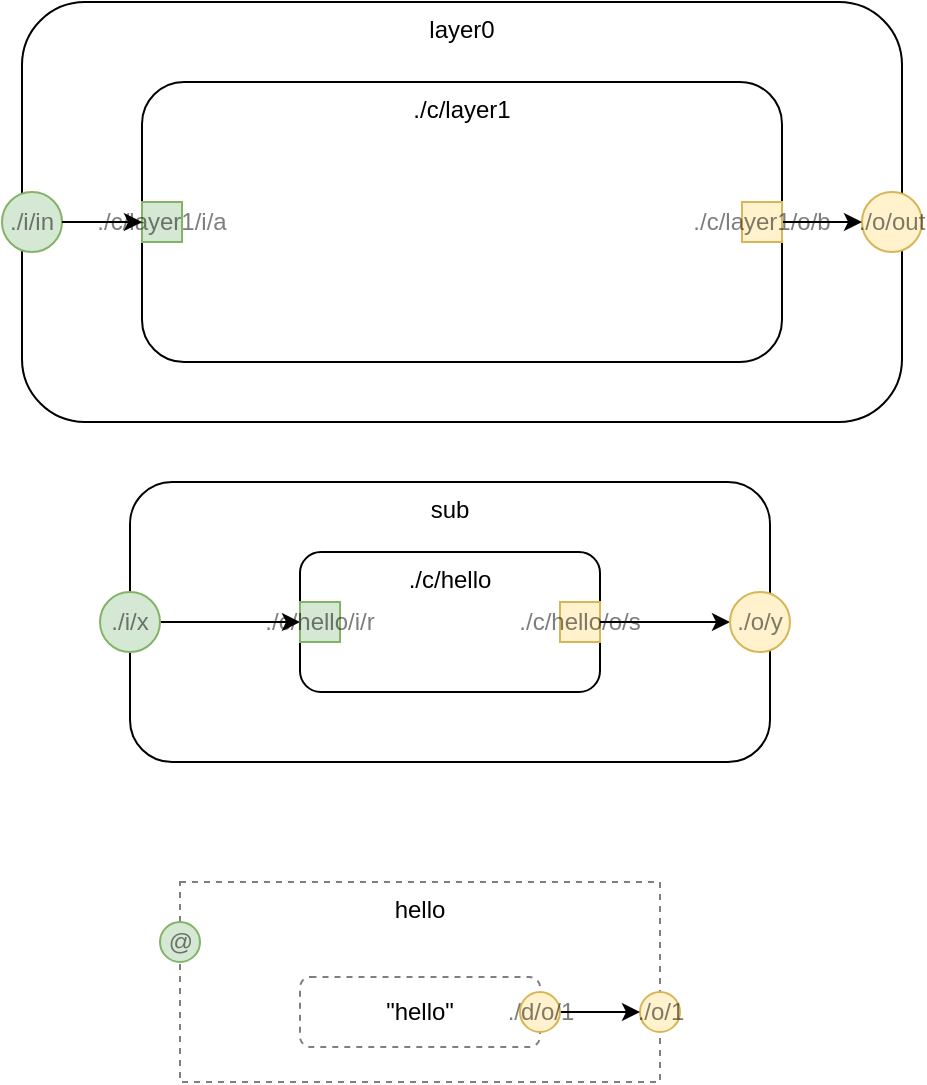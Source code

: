 <mxfile version="12.4.2" type="device" pages="13"><diagram id="X9UR8DZGvMsf1VYadXJU" name="App"><mxGraphModel dx="1106" dy="776" grid="1" gridSize="10" guides="1" tooltips="1" connect="1" arrows="1" fold="1" page="1" pageScale="1" pageWidth="1100" pageHeight="850" math="0" shadow="0"><root><mxCell id="dAQ2BH6tmqASqpFV1oV6-0"/><mxCell id="dAQ2BH6tmqASqpFV1oV6-1" parent="dAQ2BH6tmqASqpFV1oV6-0"/><mxCell id="dAQ2BH6tmqASqpFV1oV6-2" value="layer0" style="rounded=1;whiteSpace=wrap;html=1;verticalAlign=top;" parent="dAQ2BH6tmqASqpFV1oV6-1" vertex="1"><mxGeometry x="120" y="80" width="440" height="210" as="geometry"/></mxCell><mxCell id="dAQ2BH6tmqASqpFV1oV6-3" value="./c/layer1" style="rounded=1;whiteSpace=wrap;html=1;verticalAlign=top;" parent="dAQ2BH6tmqASqpFV1oV6-1" vertex="1"><mxGeometry x="180" y="120" width="320" height="140" as="geometry"/></mxCell><mxCell id="dAQ2BH6tmqASqpFV1oV6-4" value="./o/out" style="ellipse;whiteSpace=wrap;html=1;aspect=fixed;fillColor=#fff2cc;align=center;strokeColor=#d6b656;textOpacity=50;" parent="dAQ2BH6tmqASqpFV1oV6-1" vertex="1"><mxGeometry x="540" y="175" width="30" height="30" as="geometry"/></mxCell><mxCell id="dAQ2BH6tmqASqpFV1oV6-5" value="./i/in" style="ellipse;whiteSpace=wrap;html=1;aspect=fixed;fillColor=#d5e8d4;align=center;strokeColor=#82b366;textOpacity=50;" parent="dAQ2BH6tmqASqpFV1oV6-1" vertex="1"><mxGeometry x="110" y="175" width="30" height="30" as="geometry"/></mxCell><mxCell id="dAQ2BH6tmqASqpFV1oV6-6" style="edgeStyle=orthogonalEdgeStyle;rounded=0;orthogonalLoop=1;jettySize=auto;html=1;exitX=1;exitY=0.5;exitDx=0;exitDy=0;entryX=0;entryY=0.5;entryDx=0;entryDy=0;textOpacity=50;" parent="dAQ2BH6tmqASqpFV1oV6-1" source="dAQ2BH6tmqASqpFV1oV6-9" target="dAQ2BH6tmqASqpFV1oV6-4" edge="1"><mxGeometry relative="1" as="geometry"/></mxCell><mxCell id="dAQ2BH6tmqASqpFV1oV6-7" value="./c/layer1/i/a" style="rounded=0;whiteSpace=wrap;html=1;fillColor=#d5e8d4;align=center;strokeColor=#82b366;textOpacity=50;" parent="dAQ2BH6tmqASqpFV1oV6-1" vertex="1"><mxGeometry x="180" y="180" width="20" height="20" as="geometry"/></mxCell><mxCell id="dAQ2BH6tmqASqpFV1oV6-8" style="edgeStyle=orthogonalEdgeStyle;rounded=0;orthogonalLoop=1;jettySize=auto;html=1;exitX=1;exitY=0.5;exitDx=0;exitDy=0;entryX=0;entryY=0.5;entryDx=0;entryDy=0;textOpacity=50;" parent="dAQ2BH6tmqASqpFV1oV6-1" source="dAQ2BH6tmqASqpFV1oV6-5" target="dAQ2BH6tmqASqpFV1oV6-7" edge="1"><mxGeometry relative="1" as="geometry"><mxPoint x="139.759" y="189.828" as="sourcePoint"/><mxPoint x="265.276" y="189.828" as="targetPoint"/></mxGeometry></mxCell><mxCell id="dAQ2BH6tmqASqpFV1oV6-9" value="./c/layer1/o/b" style="rounded=0;whiteSpace=wrap;html=1;fillColor=#fff2cc;align=center;strokeColor=#d6b656;textOpacity=50;" parent="dAQ2BH6tmqASqpFV1oV6-1" vertex="1"><mxGeometry x="480" y="180" width="20" height="20" as="geometry"/></mxCell><mxCell id="dAQ2BH6tmqASqpFV1oV6-10" value="sub" style="rounded=1;whiteSpace=wrap;html=1;verticalAlign=top;" parent="dAQ2BH6tmqASqpFV1oV6-1" vertex="1"><mxGeometry x="174" y="320" width="320" height="140" as="geometry"/></mxCell><mxCell id="dAQ2BH6tmqASqpFV1oV6-11" style="edgeStyle=orthogonalEdgeStyle;rounded=0;orthogonalLoop=1;jettySize=auto;html=1;exitX=1;exitY=0.5;exitDx=0;exitDy=0;entryX=0;entryY=0.5;entryDx=0;entryDy=0;textOpacity=50;" parent="dAQ2BH6tmqASqpFV1oV6-1" source="dAQ2BH6tmqASqpFV1oV6-16" target="dAQ2BH6tmqASqpFV1oV6-13" edge="1"><mxGeometry relative="1" as="geometry"/></mxCell><mxCell id="dAQ2BH6tmqASqpFV1oV6-12" value="./c/hello" style="rounded=1;whiteSpace=wrap;html=1;verticalAlign=top;" parent="dAQ2BH6tmqASqpFV1oV6-1" vertex="1"><mxGeometry x="259" y="355" width="150" height="70" as="geometry"/></mxCell><mxCell id="dAQ2BH6tmqASqpFV1oV6-13" value="./c/hello/i/r" style="rounded=0;whiteSpace=wrap;html=1;fillColor=#d5e8d4;align=center;strokeColor=#82b366;textOpacity=50;" parent="dAQ2BH6tmqASqpFV1oV6-1" vertex="1"><mxGeometry x="259" y="380" width="20" height="20" as="geometry"/></mxCell><mxCell id="dAQ2BH6tmqASqpFV1oV6-14" value="./c/hello/o/s" style="rounded=0;whiteSpace=wrap;html=1;fillColor=#fff2cc;align=center;strokeColor=#d6b656;textOpacity=50;" parent="dAQ2BH6tmqASqpFV1oV6-1" vertex="1"><mxGeometry x="389" y="380" width="20" height="20" as="geometry"/></mxCell><mxCell id="dAQ2BH6tmqASqpFV1oV6-15" style="edgeStyle=orthogonalEdgeStyle;rounded=0;orthogonalLoop=1;jettySize=auto;html=1;exitX=1;exitY=0.5;exitDx=0;exitDy=0;entryX=0;entryY=0.5;entryDx=0;entryDy=0;textOpacity=50;" parent="dAQ2BH6tmqASqpFV1oV6-1" source="dAQ2BH6tmqASqpFV1oV6-14" target="dAQ2BH6tmqASqpFV1oV6-17" edge="1"><mxGeometry relative="1" as="geometry"><mxPoint x="408.931" y="389.828" as="sourcePoint"/><mxPoint x="544.103" y="389.828" as="targetPoint"/></mxGeometry></mxCell><mxCell id="dAQ2BH6tmqASqpFV1oV6-16" value="./i/x" style="ellipse;whiteSpace=wrap;html=1;aspect=fixed;fillColor=#d5e8d4;align=center;strokeColor=#82b366;textOpacity=50;" parent="dAQ2BH6tmqASqpFV1oV6-1" vertex="1"><mxGeometry x="159" y="375" width="30" height="30" as="geometry"/></mxCell><mxCell id="dAQ2BH6tmqASqpFV1oV6-17" value="./o/y" style="ellipse;whiteSpace=wrap;html=1;aspect=fixed;fillColor=#fff2cc;align=center;strokeColor=#d6b656;textOpacity=50;" parent="dAQ2BH6tmqASqpFV1oV6-1" vertex="1"><mxGeometry x="474" y="375" width="30" height="30" as="geometry"/></mxCell><mxCell id="dAQ2BH6tmqASqpFV1oV6-18" value="hello" style="rounded=0;whiteSpace=wrap;html=1;dashed=1;opacity=50;align=center;verticalAlign=top;" parent="dAQ2BH6tmqASqpFV1oV6-1" vertex="1"><mxGeometry x="199" y="520" width="240" height="100" as="geometry"/></mxCell><mxCell id="dAQ2BH6tmqASqpFV1oV6-19" value="@" style="ellipse;html=1;aspect=fixed;align=center;fillColor=#d5e8d4;strokeColor=#82b366;textOpacity=50;" parent="dAQ2BH6tmqASqpFV1oV6-1" vertex="1"><mxGeometry x="189" y="540" width="20" height="20" as="geometry"/></mxCell><mxCell id="dAQ2BH6tmqASqpFV1oV6-20" value="./o/1" style="ellipse;html=1;aspect=fixed;align=center;fillColor=#fff2cc;strokeColor=#d6b656;textOpacity=50;" parent="dAQ2BH6tmqASqpFV1oV6-1" vertex="1"><mxGeometry x="429" y="575" width="20" height="20" as="geometry"/></mxCell><mxCell id="dAQ2BH6tmqASqpFV1oV6-21" value="&quot;hello&quot;" style="rounded=1;whiteSpace=wrap;html=1;dashed=1;opacity=50;align=center;verticalAlign=middle;" parent="dAQ2BH6tmqASqpFV1oV6-1" vertex="1"><mxGeometry x="259" y="567.5" width="120" height="35" as="geometry"/></mxCell><mxCell id="dAQ2BH6tmqASqpFV1oV6-22" style="edgeStyle=orthogonalEdgeStyle;curved=1;orthogonalLoop=1;jettySize=auto;html=1;exitX=1;exitY=0.5;exitDx=0;exitDy=0;entryX=0;entryY=0.5;entryDx=0;entryDy=0;" parent="dAQ2BH6tmqASqpFV1oV6-1" source="dAQ2BH6tmqASqpFV1oV6-23" target="dAQ2BH6tmqASqpFV1oV6-20" edge="1"><mxGeometry relative="1" as="geometry"/></mxCell><mxCell id="dAQ2BH6tmqASqpFV1oV6-23" value="./d/o/1" style="ellipse;html=1;aspect=fixed;align=center;fillColor=#fff2cc;strokeColor=#d6b656;textOpacity=50;" parent="dAQ2BH6tmqASqpFV1oV6-1" vertex="1"><mxGeometry x="369" y="575" width="20" height="20" as="geometry"/></mxCell></root></mxGraphModel></diagram><diagram name="Factbase" id="IBlwbaCjEs-UR-Z_jRcm"><mxGraphModel dx="1580" dy="1109" grid="1" gridSize="10" guides="1" tooltips="1" connect="1" arrows="1" fold="1" page="1" pageScale="1" pageWidth="1100" pageHeight="850" math="0" shadow="0"><root><mxCell id="7wfhCwCkTBeYuFKKwcnt-0"/><mxCell id="7wfhCwCkTBeYuFKKwcnt-1" parent="7wfhCwCkTBeYuFKKwcnt-0"/><mxCell id="7wfhCwCkTBeYuFKKwcnt-2" value="app" style="rounded=1;whiteSpace=wrap;html=1;verticalAlign=top;" vertex="1" parent="7wfhCwCkTBeYuFKKwcnt-1"><mxGeometry x="120" y="60" width="440" height="210" as="geometry"/></mxCell><mxCell id="7wfhCwCkTBeYuFKKwcnt-3" value="./c/layer1" style="rounded=1;whiteSpace=wrap;html=1;verticalAlign=top;" vertex="1" parent="7wfhCwCkTBeYuFKKwcnt-1"><mxGeometry x="190" y="570" width="300" height="140" as="geometry"/></mxCell><mxCell id="7wfhCwCkTBeYuFKKwcnt-4" value="./o/out" style="ellipse;whiteSpace=wrap;html=1;aspect=fixed;fillColor=#fff2cc;align=center;strokeColor=#d6b656;" vertex="1" parent="7wfhCwCkTBeYuFKKwcnt-1"><mxGeometry x="540" y="430" width="30" height="30" as="geometry"/></mxCell><mxCell id="7wfhCwCkTBeYuFKKwcnt-5" value="./i/in" style="ellipse;whiteSpace=wrap;html=1;aspect=fixed;fillColor=#d5e8d4;align=center;strokeColor=#82b366;" vertex="1" parent="7wfhCwCkTBeYuFKKwcnt-1"><mxGeometry x="110" y="325" width="30" height="30" as="geometry"/></mxCell><mxCell id="7wfhCwCkTBeYuFKKwcnt-6" style="edgeStyle=orthogonalEdgeStyle;rounded=0;orthogonalLoop=1;jettySize=auto;html=1;exitX=1;exitY=0.5;exitDx=0;exitDy=0;entryX=0;entryY=0.5;entryDx=0;entryDy=0;" edge="1" parent="7wfhCwCkTBeYuFKKwcnt-1" source="7wfhCwCkTBeYuFKKwcnt-9" target="7wfhCwCkTBeYuFKKwcnt-4"><mxGeometry relative="1" as="geometry"/></mxCell><mxCell id="7wfhCwCkTBeYuFKKwcnt-7" value="./c/layer1/i/a" style="rounded=0;whiteSpace=wrap;html=1;fillColor=#d5e8d4;align=center;strokeColor=#82b366;" vertex="1" parent="7wfhCwCkTBeYuFKKwcnt-1"><mxGeometry x="180" y="330" width="20" height="20" as="geometry"/></mxCell><mxCell id="7wfhCwCkTBeYuFKKwcnt-8" style="edgeStyle=orthogonalEdgeStyle;rounded=0;orthogonalLoop=1;jettySize=auto;html=1;entryX=0;entryY=0.5;entryDx=0;entryDy=0;" edge="1" parent="7wfhCwCkTBeYuFKKwcnt-1" source="7wfhCwCkTBeYuFKKwcnt-5" target="7wfhCwCkTBeYuFKKwcnt-7"><mxGeometry relative="1" as="geometry"><mxPoint x="139.759" y="339.828" as="sourcePoint"/><mxPoint x="265.276" y="339.828" as="targetPoint"/></mxGeometry></mxCell><mxCell id="7wfhCwCkTBeYuFKKwcnt-9" value="./c/layer1/o/b" style="rounded=0;whiteSpace=wrap;html=1;fillColor=#fff2cc;align=center;strokeColor=#d6b656;" vertex="1" parent="7wfhCwCkTBeYuFKKwcnt-1"><mxGeometry x="480" y="435" width="20" height="20" as="geometry"/></mxCell><mxCell id="7wfhCwCkTBeYuFKKwcnt-10" value="sub" style="rounded=1;whiteSpace=wrap;html=1;verticalAlign=top;" vertex="1" parent="7wfhCwCkTBeYuFKKwcnt-1"><mxGeometry x="170" y="780" width="320" height="140" as="geometry"/></mxCell><mxCell id="7wfhCwCkTBeYuFKKwcnt-11" style="edgeStyle=orthogonalEdgeStyle;rounded=0;orthogonalLoop=1;jettySize=auto;html=1;exitX=1;exitY=0.5;exitDx=0;exitDy=0;" edge="1" parent="7wfhCwCkTBeYuFKKwcnt-1" source="7wfhCwCkTBeYuFKKwcnt-16" target="7wfhCwCkTBeYuFKKwcnt-13"><mxGeometry relative="1" as="geometry"/></mxCell><mxCell id="7wfhCwCkTBeYuFKKwcnt-12" value="./c/hello" style="rounded=1;whiteSpace=wrap;html=1;verticalAlign=top;" vertex="1" parent="7wfhCwCkTBeYuFKKwcnt-1"><mxGeometry x="260" y="1150" width="150" height="70" as="geometry"/></mxCell><mxCell id="7wfhCwCkTBeYuFKKwcnt-13" value="./c/hello/i/r" style="rounded=0;whiteSpace=wrap;html=1;fillColor=#d5e8d4;align=center;strokeColor=#82b366;" vertex="1" parent="7wfhCwCkTBeYuFKKwcnt-1"><mxGeometry x="260" y="985" width="20" height="20" as="geometry"/></mxCell><mxCell id="7wfhCwCkTBeYuFKKwcnt-14" value="./c/hello/o/s" style="rounded=0;whiteSpace=wrap;html=1;fillColor=#fff2cc;align=center;strokeColor=#d6b656;" vertex="1" parent="7wfhCwCkTBeYuFKKwcnt-1"><mxGeometry x="385" y="1060" width="20" height="20" as="geometry"/></mxCell><mxCell id="7wfhCwCkTBeYuFKKwcnt-15" style="edgeStyle=orthogonalEdgeStyle;rounded=0;orthogonalLoop=1;jettySize=auto;html=1;exitX=1;exitY=0.5;exitDx=0;exitDy=0;entryX=0;entryY=0.5;entryDx=0;entryDy=0;" edge="1" parent="7wfhCwCkTBeYuFKKwcnt-1" source="7wfhCwCkTBeYuFKKwcnt-14" target="7wfhCwCkTBeYuFKKwcnt-17"><mxGeometry relative="1" as="geometry"><mxPoint x="404.931" y="1069.828" as="sourcePoint"/><mxPoint x="540.103" y="1069.828" as="targetPoint"/></mxGeometry></mxCell><mxCell id="7wfhCwCkTBeYuFKKwcnt-16" value="./i/x" style="ellipse;whiteSpace=wrap;html=1;aspect=fixed;fillColor=#d5e8d4;align=center;strokeColor=#82b366;" vertex="1" parent="7wfhCwCkTBeYuFKKwcnt-1"><mxGeometry x="160" y="980" width="30" height="30" as="geometry"/></mxCell><mxCell id="7wfhCwCkTBeYuFKKwcnt-17" value="./o/y" style="ellipse;whiteSpace=wrap;html=1;aspect=fixed;fillColor=#fff2cc;align=center;strokeColor=#d6b656;" vertex="1" parent="7wfhCwCkTBeYuFKKwcnt-1"><mxGeometry x="470" y="1055" width="30" height="30" as="geometry"/></mxCell><mxCell id="7wfhCwCkTBeYuFKKwcnt-18" value="hello" style="rounded=0;whiteSpace=wrap;html=1;dashed=1;opacity=50;align=center;verticalAlign=top;" vertex="1" parent="7wfhCwCkTBeYuFKKwcnt-1"><mxGeometry x="215" y="1280" width="240" height="100" as="geometry"/></mxCell><mxCell id="7wfhCwCkTBeYuFKKwcnt-19" value="@" style="ellipse;html=1;aspect=fixed;align=center;fillColor=#d5e8d4;strokeColor=#82b366;textOpacity=50;" vertex="1" parent="7wfhCwCkTBeYuFKKwcnt-1"><mxGeometry x="210" y="1560" width="20" height="20" as="geometry"/></mxCell><mxCell id="7wfhCwCkTBeYuFKKwcnt-21" value="&quot;hello&quot;" style="rounded=1;whiteSpace=wrap;html=1;dashed=1;opacity=50;align=center;verticalAlign=middle;" vertex="1" parent="7wfhCwCkTBeYuFKKwcnt-1"><mxGeometry x="280" y="1612.5" width="120" height="35" as="geometry"/></mxCell><mxCell id="7wfhCwCkTBeYuFKKwcnt-24" value="app contains ./c/layer1" style="rounded=0;whiteSpace=wrap;html=1;dashed=1;fontStyle=2" vertex="1" parent="7wfhCwCkTBeYuFKKwcnt-1"><mxGeometry x="640" y="630" width="170" height="20" as="geometry"/></mxCell><mxCell id="7wfhCwCkTBeYuFKKwcnt-25" value="sub contains ./c/hello" style="rounded=0;whiteSpace=wrap;html=1;dashed=1;fontStyle=2" vertex="1" parent="7wfhCwCkTBeYuFKKwcnt-1"><mxGeometry x="640" y="1175" width="170" height="20" as="geometry"/></mxCell><mxCell id="7wfhCwCkTBeYuFKKwcnt-26" value="" style="endArrow=none;dashed=1;html=1;" edge="1" parent="7wfhCwCkTBeYuFKKwcnt-1"><mxGeometry width="50" height="50" relative="1" as="geometry"><mxPoint x="120" y="750" as="sourcePoint"/><mxPoint x="560" y="750" as="targetPoint"/></mxGeometry></mxCell><mxCell id="t-BnD_OEiQw3fMcPhCwI-2" value="conainer1" style="text;html=1;align=center;verticalAlign=middle;resizable=0;points=[];;labelBackgroundColor=#ffffff;" vertex="1" connectable="0" parent="7wfhCwCkTBeYuFKKwcnt-26"><mxGeometry x="0.214" y="2" relative="1" as="geometry"><mxPoint as="offset"/></mxGeometry></mxCell><mxCell id="7wfhCwCkTBeYuFKKwcnt-27" value="" style="endArrow=none;dashed=1;html=1;" edge="1" parent="7wfhCwCkTBeYuFKKwcnt-1"><mxGeometry width="50" height="50" relative="1" as="geometry"><mxPoint x="120" y="1260" as="sourcePoint"/><mxPoint x="560" y="1260" as="targetPoint"/></mxGeometry></mxCell><mxCell id="7wfhCwCkTBeYuFKKwcnt-28" value="synchronous hello" style="rounded=0;whiteSpace=wrap;html=1;dashed=1;fontStyle=2" vertex="1" parent="7wfhCwCkTBeYuFKKwcnt-1"><mxGeometry x="640" y="1310" width="170" height="20" as="geometry"/></mxCell><mxCell id="VbEJWU74Vk-BLTg8Rcaq-1" value="app contains ./c/layer1" style="rounded=0;whiteSpace=wrap;html=1;dashed=1;fontStyle=2" vertex="1" parent="7wfhCwCkTBeYuFKKwcnt-1"><mxGeometry x="640" y="155" width="170" height="20" as="geometry"/></mxCell><mxCell id="VbEJWU74Vk-BLTg8Rcaq-2" value="app contains ./x/1" style="rounded=0;whiteSpace=wrap;html=1;dashed=1;fontStyle=2" vertex="1" parent="7wfhCwCkTBeYuFKKwcnt-1"><mxGeometry x="640" y="310" width="170" height="20" as="geometry"/></mxCell><mxCell id="VbEJWU74Vk-BLTg8Rcaq-3" value="&amp;nbsp;connector ./x/1" style="rounded=0;whiteSpace=wrap;html=1;dashed=1;fontStyle=2" vertex="1" parent="7wfhCwCkTBeYuFKKwcnt-1"><mxGeometry x="640" y="290" width="170" height="20" as="geometry"/></mxCell><mxCell id="VbEJWU74Vk-BLTg8Rcaq-4" value="component sub" style="rounded=0;whiteSpace=wrap;html=1;dashed=1;fontStyle=2" vertex="1" parent="7wfhCwCkTBeYuFKKwcnt-1"><mxGeometry x="640" y="840" width="170" height="20" as="geometry"/></mxCell><mxCell id="VbEJWU74Vk-BLTg8Rcaq-9" value="./x/1 receiver ./c/layer1/i/a" style="rounded=0;whiteSpace=wrap;html=1;dashed=1;fontStyle=2" vertex="1" parent="7wfhCwCkTBeYuFKKwcnt-1"><mxGeometry x="640" y="350" width="170" height="20" as="geometry"/></mxCell><mxCell id="VbEJWU74Vk-BLTg8Rcaq-10" value="./x/1 sender ./i/in" style="rounded=0;whiteSpace=wrap;html=1;dashed=1;fontStyle=2" vertex="1" parent="7wfhCwCkTBeYuFKKwcnt-1"><mxGeometry x="640" y="330" width="170" height="20" as="geometry"/></mxCell><mxCell id="VbEJWU74Vk-BLTg8Rcaq-15" value="app contains ./x/2" style="rounded=0;whiteSpace=wrap;html=1;dashed=1;fontStyle=2" vertex="1" parent="7wfhCwCkTBeYuFKKwcnt-1"><mxGeometry x="640" y="420" width="170" height="20" as="geometry"/></mxCell><mxCell id="VbEJWU74Vk-BLTg8Rcaq-16" value="&amp;nbsp;connector ./x/2" style="rounded=0;whiteSpace=wrap;html=1;dashed=1;fontStyle=2" vertex="1" parent="7wfhCwCkTBeYuFKKwcnt-1"><mxGeometry x="640" y="400" width="170" height="20" as="geometry"/></mxCell><mxCell id="VbEJWU74Vk-BLTg8Rcaq-17" value="./x/1 receiver ./o/out" style="rounded=0;whiteSpace=wrap;html=1;dashed=1;fontStyle=2" vertex="1" parent="7wfhCwCkTBeYuFKKwcnt-1"><mxGeometry x="640" y="460" width="170" height="20" as="geometry"/></mxCell><mxCell id="VbEJWU74Vk-BLTg8Rcaq-18" value="./x/2 sender ./c/layer1/o/b" style="rounded=0;whiteSpace=wrap;html=1;dashed=1;fontStyle=2" vertex="1" parent="7wfhCwCkTBeYuFKKwcnt-1"><mxGeometry x="640" y="440" width="170" height="20" as="geometry"/></mxCell><mxCell id="VbEJWU74Vk-BLTg8Rcaq-19" value="sub contains ./x/1" style="rounded=0;whiteSpace=wrap;html=1;dashed=1;fontStyle=2" vertex="1" parent="7wfhCwCkTBeYuFKKwcnt-1"><mxGeometry x="640" y="960" width="170" height="20" as="geometry"/></mxCell><mxCell id="VbEJWU74Vk-BLTg8Rcaq-20" value="&amp;nbsp;connector ./x/1" style="rounded=0;whiteSpace=wrap;html=1;dashed=1;fontStyle=2" vertex="1" parent="7wfhCwCkTBeYuFKKwcnt-1"><mxGeometry x="640" y="940" width="170" height="20" as="geometry"/></mxCell><mxCell id="VbEJWU74Vk-BLTg8Rcaq-21" value="./x/1 receiver ./c/hello/i/r" style="rounded=0;whiteSpace=wrap;html=1;dashed=1;fontStyle=2" vertex="1" parent="7wfhCwCkTBeYuFKKwcnt-1"><mxGeometry x="640" y="1000" width="170" height="20" as="geometry"/></mxCell><mxCell id="VbEJWU74Vk-BLTg8Rcaq-22" value="./x/1 sender ./i/x" style="rounded=0;whiteSpace=wrap;html=1;dashed=1;fontStyle=2" vertex="1" parent="7wfhCwCkTBeYuFKKwcnt-1"><mxGeometry x="640" y="980" width="170" height="20" as="geometry"/></mxCell><mxCell id="VbEJWU74Vk-BLTg8Rcaq-23" value="sub contains ./x/2" style="rounded=0;whiteSpace=wrap;html=1;dashed=1;fontStyle=2" vertex="1" parent="7wfhCwCkTBeYuFKKwcnt-1"><mxGeometry x="640" y="1065" width="170" height="20" as="geometry"/></mxCell><mxCell id="VbEJWU74Vk-BLTg8Rcaq-24" value="&amp;nbsp;connector ./x/2" style="rounded=0;whiteSpace=wrap;html=1;dashed=1;fontStyle=2" vertex="1" parent="7wfhCwCkTBeYuFKKwcnt-1"><mxGeometry x="640" y="1045" width="170" height="20" as="geometry"/></mxCell><mxCell id="VbEJWU74Vk-BLTg8Rcaq-25" value="./x/2 receiver ./o/y" style="rounded=0;whiteSpace=wrap;html=1;dashed=1;fontStyle=2" vertex="1" parent="7wfhCwCkTBeYuFKKwcnt-1"><mxGeometry x="640" y="1105" width="170" height="20" as="geometry"/></mxCell><mxCell id="VbEJWU74Vk-BLTg8Rcaq-26" value="..x/2 sender ./c/hello/o/s" style="rounded=0;whiteSpace=wrap;html=1;dashed=1;fontStyle=2" vertex="1" parent="7wfhCwCkTBeYuFKKwcnt-1"><mxGeometry x="640" y="1085" width="170" height="20" as="geometry"/></mxCell><mxCell id="VbEJWU74Vk-BLTg8Rcaq-27" value="hello contains ./x/1" style="rounded=0;whiteSpace=wrap;html=1;dashed=1;fontStyle=2" vertex="1" parent="7wfhCwCkTBeYuFKKwcnt-1"><mxGeometry x="640" y="1470" width="170" height="20" as="geometry"/></mxCell><mxCell id="VbEJWU74Vk-BLTg8Rcaq-28" value="&amp;nbsp;connector ./x/1" style="rounded=0;whiteSpace=wrap;html=1;dashed=1;fontStyle=2" vertex="1" parent="7wfhCwCkTBeYuFKKwcnt-1"><mxGeometry x="640" y="1450" width="170" height="20" as="geometry"/></mxCell><mxCell id="VbEJWU74Vk-BLTg8Rcaq-29" value="./x/1 receiver ./o/1" style="rounded=0;whiteSpace=wrap;html=1;dashed=1;fontStyle=2" vertex="1" parent="7wfhCwCkTBeYuFKKwcnt-1"><mxGeometry x="640" y="1510" width="170" height="20" as="geometry"/></mxCell><mxCell id="VbEJWU74Vk-BLTg8Rcaq-30" value="./x/2 sender ./d/o/1" style="rounded=0;whiteSpace=wrap;html=1;dashed=1;fontStyle=2" vertex="1" parent="7wfhCwCkTBeYuFKKwcnt-1"><mxGeometry x="640" y="1490" width="170" height="20" as="geometry"/></mxCell><mxCell id="vTjxz8wMuxIrWe2NY3_--0" value="./o/1" style="ellipse;html=1;aspect=fixed;align=center;fillColor=#fff2cc;strokeColor=#d6b656;textOpacity=50;" vertex="1" parent="7wfhCwCkTBeYuFKKwcnt-1"><mxGeometry x="445" y="1450" width="20" height="20" as="geometry"/></mxCell><mxCell id="vTjxz8wMuxIrWe2NY3_--3" style="edgeStyle=orthogonalEdgeStyle;rounded=0;orthogonalLoop=1;jettySize=auto;html=1;exitX=1;exitY=0.5;exitDx=0;exitDy=0;entryX=0;entryY=0.5;entryDx=0;entryDy=0;" edge="1" parent="7wfhCwCkTBeYuFKKwcnt-1" source="vTjxz8wMuxIrWe2NY3_--2" target="vTjxz8wMuxIrWe2NY3_--0"><mxGeometry relative="1" as="geometry"/></mxCell><mxCell id="vTjxz8wMuxIrWe2NY3_--2" value="./d/o/1" style="ellipse;html=1;aspect=fixed;align=center;fillColor=#fff2cc;strokeColor=#d6b656;textOpacity=50;" vertex="1" parent="7wfhCwCkTBeYuFKKwcnt-1"><mxGeometry x="385" y="1450" width="20" height="20" as="geometry"/></mxCell><mxCell id="9lymO8e5rOhLFSGtx2Zy-2" style="edgeStyle=orthogonalEdgeStyle;rounded=0;orthogonalLoop=1;jettySize=auto;html=1;exitX=1;exitY=0.5;exitDx=0;exitDy=0;entryX=0;entryY=0.5;entryDx=0;entryDy=0;dashed=1;opacity=50;" edge="1" parent="7wfhCwCkTBeYuFKKwcnt-1" source="DL4M9aGBw-p0RcSpEDtv-0" target="NEFJcbZxF10dXGkmOh0u-10"><mxGeometry relative="1" as="geometry"/></mxCell><mxCell id="y6dPpf751FOkPwTlmLB2-0" value="entry hello seq1" style="rounded=0;whiteSpace=wrap;html=1;dashed=1;fontStyle=2" vertex="1" parent="7wfhCwCkTBeYuFKKwcnt-1"><mxGeometry x="640" y="1560" width="170" height="20" as="geometry"/></mxCell><mxCell id="y6dPpf751FOkPwTlmLB2-1" value="text1 `push string &quot;hello&quot;`" style="rounded=0;whiteSpace=wrap;html=1;dashed=1;fontStyle=2" vertex="1" parent="7wfhCwCkTBeYuFKKwcnt-1"><mxGeometry x="640" y="1647.5" width="170" height="20" as="geometry"/></mxCell><mxCell id="y6dPpf751FOkPwTlmLB2-2" value="text2 `send ./o/1`" style="rounded=0;whiteSpace=wrap;html=1;dashed=1;fontStyle=2" vertex="1" parent="7wfhCwCkTBeYuFKKwcnt-1"><mxGeometry x="640" y="1745" width="170" height="20" as="geometry"/></mxCell><mxCell id="t-BnD_OEiQw3fMcPhCwI-0" value="" style="endArrow=none;dashed=1;html=1;" edge="1" parent="7wfhCwCkTBeYuFKKwcnt-1"><mxGeometry width="50" height="50" relative="1" as="geometry"><mxPoint x="120" y="30" as="sourcePoint"/><mxPoint x="560" y="30" as="targetPoint"/></mxGeometry></mxCell><mxCell id="t-BnD_OEiQw3fMcPhCwI-1" value="App" style="text;html=1;align=center;verticalAlign=middle;resizable=0;points=[];;labelBackgroundColor=#ffffff;" vertex="1" connectable="0" parent="t-BnD_OEiQw3fMcPhCwI-0"><mxGeometry x="0.195" y="6" relative="1" as="geometry"><mxPoint as="offset"/></mxGeometry></mxCell><mxCell id="hItZNlAsljy6uxvMniZq-4" style="edgeStyle=orthogonalEdgeStyle;rounded=0;orthogonalLoop=1;jettySize=auto;html=1;exitX=0;exitY=0.5;exitDx=0;exitDy=0;entryX=1;entryY=0.5;entryDx=0;entryDy=0;opacity=50;dashed=1;" edge="1" parent="7wfhCwCkTBeYuFKKwcnt-1" source="NEFJcbZxF10dXGkmOh0u-0" target="DL4M9aGBw-p0RcSpEDtv-2"><mxGeometry relative="1" as="geometry"/></mxCell><mxCell id="NEFJcbZxF10dXGkmOh0u-0" value="item" style="rounded=1;whiteSpace=wrap;html=1;dashed=1;opacity=50;align=center;verticalAlign=middle;" vertex="1" parent="7wfhCwCkTBeYuFKKwcnt-1"><mxGeometry x="880.33" y="1600" width="40" height="35" as="geometry"/></mxCell><mxCell id="hItZNlAsljy6uxvMniZq-6" style="edgeStyle=orthogonalEdgeStyle;rounded=0;orthogonalLoop=1;jettySize=auto;html=1;exitX=0.5;exitY=1;exitDx=0;exitDy=0;entryX=0.5;entryY=0;entryDx=0;entryDy=0;opacity=50;dashed=1;" edge="1" parent="7wfhCwCkTBeYuFKKwcnt-1" source="NEFJcbZxF10dXGkmOh0u-2" target="NEFJcbZxF10dXGkmOh0u-4"><mxGeometry relative="1" as="geometry"/></mxCell><mxCell id="NEFJcbZxF10dXGkmOh0u-2" value="next" style="rounded=1;whiteSpace=wrap;html=1;dashed=1;opacity=50;align=center;verticalAlign=middle;" vertex="1" parent="7wfhCwCkTBeYuFKKwcnt-1"><mxGeometry x="920.33" y="1600" width="40" height="35" as="geometry"/></mxCell><mxCell id="hItZNlAsljy6uxvMniZq-5" style="edgeStyle=orthogonalEdgeStyle;rounded=0;orthogonalLoop=1;jettySize=auto;html=1;exitX=0;exitY=0.5;exitDx=0;exitDy=0;entryX=1;entryY=0.5;entryDx=0;entryDy=0;opacity=50;dashed=1;" edge="1" parent="7wfhCwCkTBeYuFKKwcnt-1" source="NEFJcbZxF10dXGkmOh0u-4" target="9lymO8e5rOhLFSGtx2Zy-1"><mxGeometry relative="1" as="geometry"/></mxCell><mxCell id="NEFJcbZxF10dXGkmOh0u-4" value="item" style="rounded=1;whiteSpace=wrap;html=1;dashed=1;opacity=50;align=center;verticalAlign=middle;" vertex="1" parent="7wfhCwCkTBeYuFKKwcnt-1"><mxGeometry x="880.33" y="1697.5" width="40" height="35" as="geometry"/></mxCell><mxCell id="NEFJcbZxF10dXGkmOh0u-5" value="/" style="rounded=1;whiteSpace=wrap;html=1;dashed=1;opacity=50;align=center;verticalAlign=middle;" vertex="1" parent="7wfhCwCkTBeYuFKKwcnt-1"><mxGeometry x="920.33" y="1697.5" width="40" height="35" as="geometry"/></mxCell><mxCell id="hItZNlAsljy6uxvMniZq-7" style="edgeStyle=orthogonalEdgeStyle;rounded=0;orthogonalLoop=1;jettySize=auto;html=1;opacity=50;dashed=1;" edge="1" parent="7wfhCwCkTBeYuFKKwcnt-1" source="NEFJcbZxF10dXGkmOh0u-10" target="NEFJcbZxF10dXGkmOh0u-0"><mxGeometry relative="1" as="geometry"/></mxCell><mxCell id="NEFJcbZxF10dXGkmOh0u-10" value="seq1" style="rounded=1;whiteSpace=wrap;html=1;dashed=1;opacity=50;align=center;verticalAlign=middle;" vertex="1" parent="7wfhCwCkTBeYuFKKwcnt-1"><mxGeometry x="880.33" y="1545" width="40" height="35" as="geometry"/></mxCell><mxCell id="DL4M9aGBw-p0RcSpEDtv-0" value="seq1 begin cell1" style="rounded=0;whiteSpace=wrap;html=1;dashed=1;fontStyle=2" vertex="1" parent="7wfhCwCkTBeYuFKKwcnt-1"><mxGeometry x="640" y="1580" width="170" height="20" as="geometry"/></mxCell><mxCell id="DL4M9aGBw-p0RcSpEDtv-1" value="cell1 next cell2" style="rounded=0;whiteSpace=wrap;html=1;dashed=1;fontStyle=2" vertex="1" parent="7wfhCwCkTBeYuFKKwcnt-1"><mxGeometry x="640" y="1627.5" width="170" height="20" as="geometry"/></mxCell><mxCell id="DL4M9aGBw-p0RcSpEDtv-2" value="cell1 item text1" style="rounded=0;whiteSpace=wrap;html=1;dashed=1;fontStyle=2" vertex="1" parent="7wfhCwCkTBeYuFKKwcnt-1"><mxGeometry x="640" y="1607.5" width="170" height="20" as="geometry"/></mxCell><mxCell id="9lymO8e5rOhLFSGtx2Zy-0" value="cell2 next none" style="rounded=0;whiteSpace=wrap;html=1;dashed=1;fontStyle=2" vertex="1" parent="7wfhCwCkTBeYuFKKwcnt-1"><mxGeometry x="640" y="1725" width="170" height="20" as="geometry"/></mxCell><mxCell id="9lymO8e5rOhLFSGtx2Zy-1" value="cell2 item text2" style="rounded=0;whiteSpace=wrap;html=1;dashed=1;fontStyle=2" vertex="1" parent="7wfhCwCkTBeYuFKKwcnt-1"><mxGeometry x="640" y="1705" width="170" height="20" as="geometry"/></mxCell><mxCell id="JI0DnSO_NcQH7XyionK0-11" value="push string &quot;hello&quot;" style="rounded=1;whiteSpace=wrap;html=1;dashed=1;opacity=50;align=center;verticalAlign=middle;" vertex="1" parent="7wfhCwCkTBeYuFKKwcnt-1"><mxGeometry x="464.67" y="1627.5" width="120" height="35" as="geometry"/></mxCell><mxCell id="JI0DnSO_NcQH7XyionK0-12" value="send ./o/1" style="rounded=1;whiteSpace=wrap;html=1;dashed=1;opacity=50;align=center;verticalAlign=middle;" vertex="1" parent="7wfhCwCkTBeYuFKKwcnt-1"><mxGeometry x="464.67" y="1662.5" width="120" height="35" as="geometry"/></mxCell><mxCell id="JI0DnSO_NcQH7XyionK0-13" value="" style="rounded=1;whiteSpace=wrap;html=1;dashed=1;opacity=50;align=center;verticalAlign=middle;" vertex="1" parent="7wfhCwCkTBeYuFKKwcnt-1"><mxGeometry x="440" y="1607.5" width="165" height="110" as="geometry"/></mxCell><mxCell id="JI0DnSO_NcQH7XyionK0-3" value="" style="rounded=1;whiteSpace=wrap;html=1;dashed=1;opacity=50;align=center;verticalAlign=middle;" vertex="1" parent="7wfhCwCkTBeYuFKKwcnt-1"><mxGeometry x="830" y="1525" width="160" height="245" as="geometry"/></mxCell></root></mxGraphModel></diagram><diagram name="Fully Qualify FB" id="lXBpIVzVwavrjap_QTf0"><mxGraphModel dx="1106" dy="776" grid="1" gridSize="10" guides="1" tooltips="1" connect="1" arrows="1" fold="1" page="1" pageScale="1" pageWidth="1100" pageHeight="850" math="0" shadow="0"><root><mxCell id="rmsZTeJad9vFiW1Y5pYl-0"/><mxCell id="rmsZTeJad9vFiW1Y5pYl-1" parent="rmsZTeJad9vFiW1Y5pYl-0"/><mxCell id="rmsZTeJad9vFiW1Y5pYl-2" value="app" style="rounded=1;whiteSpace=wrap;html=1;verticalAlign=top;" vertex="1" parent="rmsZTeJad9vFiW1Y5pYl-1"><mxGeometry x="120" y="60" width="440" height="210" as="geometry"/></mxCell><mxCell id="rmsZTeJad9vFiW1Y5pYl-3" value="./c/layer1" style="rounded=1;whiteSpace=wrap;html=1;verticalAlign=top;" vertex="1" parent="rmsZTeJad9vFiW1Y5pYl-1"><mxGeometry x="190" y="570" width="300" height="140" as="geometry"/></mxCell><mxCell id="rmsZTeJad9vFiW1Y5pYl-4" value="./o/out" style="ellipse;whiteSpace=wrap;html=1;aspect=fixed;fillColor=#fff2cc;align=center;strokeColor=#d6b656;" vertex="1" parent="rmsZTeJad9vFiW1Y5pYl-1"><mxGeometry x="540" y="430" width="30" height="30" as="geometry"/></mxCell><mxCell id="rmsZTeJad9vFiW1Y5pYl-5" value="./i/in" style="ellipse;whiteSpace=wrap;html=1;aspect=fixed;fillColor=#d5e8d4;align=center;strokeColor=#82b366;" vertex="1" parent="rmsZTeJad9vFiW1Y5pYl-1"><mxGeometry x="110" y="325" width="30" height="30" as="geometry"/></mxCell><mxCell id="rmsZTeJad9vFiW1Y5pYl-6" style="edgeStyle=orthogonalEdgeStyle;rounded=0;orthogonalLoop=1;jettySize=auto;html=1;exitX=1;exitY=0.5;exitDx=0;exitDy=0;entryX=0;entryY=0.5;entryDx=0;entryDy=0;" edge="1" parent="rmsZTeJad9vFiW1Y5pYl-1" source="rmsZTeJad9vFiW1Y5pYl-9" target="rmsZTeJad9vFiW1Y5pYl-4"><mxGeometry relative="1" as="geometry"/></mxCell><mxCell id="rmsZTeJad9vFiW1Y5pYl-7" value="./c/layer1/i/a" style="rounded=0;whiteSpace=wrap;html=1;fillColor=#d5e8d4;align=center;strokeColor=#82b366;" vertex="1" parent="rmsZTeJad9vFiW1Y5pYl-1"><mxGeometry x="180" y="330" width="20" height="20" as="geometry"/></mxCell><mxCell id="rmsZTeJad9vFiW1Y5pYl-8" style="edgeStyle=orthogonalEdgeStyle;rounded=0;orthogonalLoop=1;jettySize=auto;html=1;entryX=0;entryY=0.5;entryDx=0;entryDy=0;" edge="1" parent="rmsZTeJad9vFiW1Y5pYl-1" source="rmsZTeJad9vFiW1Y5pYl-5" target="rmsZTeJad9vFiW1Y5pYl-7"><mxGeometry relative="1" as="geometry"><mxPoint x="139.759" y="339.828" as="sourcePoint"/><mxPoint x="265.276" y="339.828" as="targetPoint"/></mxGeometry></mxCell><mxCell id="rmsZTeJad9vFiW1Y5pYl-9" value="./c/layer1/o/b" style="rounded=0;whiteSpace=wrap;html=1;fillColor=#fff2cc;align=center;strokeColor=#d6b656;" vertex="1" parent="rmsZTeJad9vFiW1Y5pYl-1"><mxGeometry x="480" y="435" width="20" height="20" as="geometry"/></mxCell><mxCell id="rmsZTeJad9vFiW1Y5pYl-10" value="sub" style="rounded=1;whiteSpace=wrap;html=1;verticalAlign=top;" vertex="1" parent="rmsZTeJad9vFiW1Y5pYl-1"><mxGeometry x="170" y="780" width="320" height="140" as="geometry"/></mxCell><mxCell id="rmsZTeJad9vFiW1Y5pYl-11" style="edgeStyle=orthogonalEdgeStyle;rounded=0;orthogonalLoop=1;jettySize=auto;html=1;exitX=1;exitY=0.5;exitDx=0;exitDy=0;" edge="1" parent="rmsZTeJad9vFiW1Y5pYl-1" source="rmsZTeJad9vFiW1Y5pYl-16" target="rmsZTeJad9vFiW1Y5pYl-13"><mxGeometry relative="1" as="geometry"/></mxCell><mxCell id="rmsZTeJad9vFiW1Y5pYl-12" value="./c/hello" style="rounded=1;whiteSpace=wrap;html=1;verticalAlign=top;" vertex="1" parent="rmsZTeJad9vFiW1Y5pYl-1"><mxGeometry x="260" y="1150" width="150" height="70" as="geometry"/></mxCell><mxCell id="rmsZTeJad9vFiW1Y5pYl-13" value="./c/hello/i/r" style="rounded=0;whiteSpace=wrap;html=1;fillColor=#d5e8d4;align=center;strokeColor=#82b366;" vertex="1" parent="rmsZTeJad9vFiW1Y5pYl-1"><mxGeometry x="260" y="985" width="20" height="20" as="geometry"/></mxCell><mxCell id="rmsZTeJad9vFiW1Y5pYl-14" value="./c/hello/o/s" style="rounded=0;whiteSpace=wrap;html=1;fillColor=#fff2cc;align=center;strokeColor=#d6b656;" vertex="1" parent="rmsZTeJad9vFiW1Y5pYl-1"><mxGeometry x="385" y="1060" width="20" height="20" as="geometry"/></mxCell><mxCell id="rmsZTeJad9vFiW1Y5pYl-15" style="edgeStyle=orthogonalEdgeStyle;rounded=0;orthogonalLoop=1;jettySize=auto;html=1;exitX=1;exitY=0.5;exitDx=0;exitDy=0;entryX=0;entryY=0.5;entryDx=0;entryDy=0;" edge="1" parent="rmsZTeJad9vFiW1Y5pYl-1" source="rmsZTeJad9vFiW1Y5pYl-14" target="rmsZTeJad9vFiW1Y5pYl-17"><mxGeometry relative="1" as="geometry"><mxPoint x="404.931" y="1069.828" as="sourcePoint"/><mxPoint x="540.103" y="1069.828" as="targetPoint"/></mxGeometry></mxCell><mxCell id="rmsZTeJad9vFiW1Y5pYl-16" value="./i/x" style="ellipse;whiteSpace=wrap;html=1;aspect=fixed;fillColor=#d5e8d4;align=center;strokeColor=#82b366;" vertex="1" parent="rmsZTeJad9vFiW1Y5pYl-1"><mxGeometry x="160" y="980" width="30" height="30" as="geometry"/></mxCell><mxCell id="rmsZTeJad9vFiW1Y5pYl-17" value="./o/y" style="ellipse;whiteSpace=wrap;html=1;aspect=fixed;fillColor=#fff2cc;align=center;strokeColor=#d6b656;" vertex="1" parent="rmsZTeJad9vFiW1Y5pYl-1"><mxGeometry x="470" y="1055" width="30" height="30" as="geometry"/></mxCell><mxCell id="rmsZTeJad9vFiW1Y5pYl-18" value="hello" style="rounded=0;whiteSpace=wrap;html=1;dashed=1;opacity=50;align=center;verticalAlign=top;" vertex="1" parent="rmsZTeJad9vFiW1Y5pYl-1"><mxGeometry x="215" y="1280" width="240" height="100" as="geometry"/></mxCell><mxCell id="rmsZTeJad9vFiW1Y5pYl-21" value="app contains app/c/layer1" style="rounded=0;whiteSpace=wrap;html=1;dashed=1;fontStyle=2" vertex="1" parent="rmsZTeJad9vFiW1Y5pYl-1"><mxGeometry x="640" y="630" width="170" height="20" as="geometry"/></mxCell><mxCell id="rmsZTeJad9vFiW1Y5pYl-22" value="sub contains sub/c/hello" style="rounded=0;whiteSpace=wrap;html=1;dashed=1;fontStyle=2" vertex="1" parent="rmsZTeJad9vFiW1Y5pYl-1"><mxGeometry x="640" y="1175" width="170" height="20" as="geometry"/></mxCell><mxCell id="rmsZTeJad9vFiW1Y5pYl-23" value="" style="endArrow=none;dashed=1;html=1;" edge="1" parent="rmsZTeJad9vFiW1Y5pYl-1"><mxGeometry width="50" height="50" relative="1" as="geometry"><mxPoint x="120" y="750" as="sourcePoint"/><mxPoint x="880" y="750" as="targetPoint"/></mxGeometry></mxCell><mxCell id="xL4Evp7O4TSv55YMmiSe-0" value="sub" style="text;html=1;align=center;verticalAlign=middle;resizable=0;points=[];;labelBackgroundColor=#ffffff;" vertex="1" connectable="0" parent="rmsZTeJad9vFiW1Y5pYl-23"><mxGeometry x="0.2" y="-2" relative="1" as="geometry"><mxPoint as="offset"/></mxGeometry></mxCell><mxCell id="rmsZTeJad9vFiW1Y5pYl-25" value="" style="endArrow=none;dashed=1;html=1;" edge="1" parent="rmsZTeJad9vFiW1Y5pYl-1"><mxGeometry width="50" height="50" relative="1" as="geometry"><mxPoint x="120" y="1260" as="sourcePoint"/><mxPoint x="880" y="1260" as="targetPoint"/></mxGeometry></mxCell><mxCell id="xL4Evp7O4TSv55YMmiSe-1" value="hello" style="text;html=1;align=center;verticalAlign=middle;resizable=0;points=[];;labelBackgroundColor=#ffffff;" vertex="1" connectable="0" parent="rmsZTeJad9vFiW1Y5pYl-25"><mxGeometry x="0.395" relative="1" as="geometry"><mxPoint x="-80" as="offset"/></mxGeometry></mxCell><mxCell id="rmsZTeJad9vFiW1Y5pYl-26" value="synchronous hello" style="rounded=0;whiteSpace=wrap;html=1;dashed=1;fontStyle=2" vertex="1" parent="rmsZTeJad9vFiW1Y5pYl-1"><mxGeometry x="640" y="1310" width="170" height="20" as="geometry"/></mxCell><mxCell id="rmsZTeJad9vFiW1Y5pYl-27" value="component app" style="rounded=0;whiteSpace=wrap;html=1;dashed=1;fontStyle=2" vertex="1" parent="rmsZTeJad9vFiW1Y5pYl-1"><mxGeometry x="640" y="155" width="170" height="20" as="geometry"/></mxCell><mxCell id="rmsZTeJad9vFiW1Y5pYl-28" value="app contains app/x/1" style="rounded=0;whiteSpace=wrap;html=1;dashed=1;fontStyle=2" vertex="1" parent="rmsZTeJad9vFiW1Y5pYl-1"><mxGeometry x="640" y="310" width="180" height="20" as="geometry"/></mxCell><mxCell id="rmsZTeJad9vFiW1Y5pYl-29" value="&amp;nbsp;connector app/x/1" style="rounded=0;whiteSpace=wrap;html=1;dashed=1;fontStyle=2" vertex="1" parent="rmsZTeJad9vFiW1Y5pYl-1"><mxGeometry x="640" y="290" width="180" height="20" as="geometry"/></mxCell><mxCell id="rmsZTeJad9vFiW1Y5pYl-30" value="component sub" style="rounded=0;whiteSpace=wrap;html=1;dashed=1;fontStyle=2" vertex="1" parent="rmsZTeJad9vFiW1Y5pYl-1"><mxGeometry x="640" y="840" width="170" height="20" as="geometry"/></mxCell><mxCell id="rmsZTeJad9vFiW1Y5pYl-31" value="app/x/1 receiver app/c/layer1/i/a" style="rounded=0;whiteSpace=wrap;html=1;dashed=1;fontStyle=2" vertex="1" parent="rmsZTeJad9vFiW1Y5pYl-1"><mxGeometry x="640" y="350" width="180" height="20" as="geometry"/></mxCell><mxCell id="rmsZTeJad9vFiW1Y5pYl-32" value="app/x/1 sender app/i/in" style="rounded=0;whiteSpace=wrap;html=1;dashed=1;fontStyle=2" vertex="1" parent="rmsZTeJad9vFiW1Y5pYl-1"><mxGeometry x="640" y="330" width="180" height="20" as="geometry"/></mxCell><mxCell id="rmsZTeJad9vFiW1Y5pYl-33" value="app contains app/x/2" style="rounded=0;whiteSpace=wrap;html=1;dashed=1;fontStyle=2" vertex="1" parent="rmsZTeJad9vFiW1Y5pYl-1"><mxGeometry x="640" y="420" width="180" height="20" as="geometry"/></mxCell><mxCell id="rmsZTeJad9vFiW1Y5pYl-34" value="connector app/x/2" style="rounded=0;whiteSpace=wrap;html=1;dashed=1;fontStyle=2" vertex="1" parent="rmsZTeJad9vFiW1Y5pYl-1"><mxGeometry x="640" y="400" width="180" height="20" as="geometry"/></mxCell><mxCell id="rmsZTeJad9vFiW1Y5pYl-35" value="app/x/1 receiver app/o/out" style="rounded=0;whiteSpace=wrap;html=1;dashed=1;fontStyle=2" vertex="1" parent="rmsZTeJad9vFiW1Y5pYl-1"><mxGeometry x="640" y="460" width="180" height="20" as="geometry"/></mxCell><mxCell id="rmsZTeJad9vFiW1Y5pYl-36" value="app/x/2 sender app/c/layer1/o/b" style="rounded=0;whiteSpace=wrap;html=1;dashed=1;fontStyle=2" vertex="1" parent="rmsZTeJad9vFiW1Y5pYl-1"><mxGeometry x="640" y="440" width="180" height="20" as="geometry"/></mxCell><mxCell id="rmsZTeJad9vFiW1Y5pYl-37" value="sub contains sub/x/1" style="rounded=0;whiteSpace=wrap;html=1;dashed=1;fontStyle=2" vertex="1" parent="rmsZTeJad9vFiW1Y5pYl-1"><mxGeometry x="640" y="960" width="170" height="20" as="geometry"/></mxCell><mxCell id="rmsZTeJad9vFiW1Y5pYl-38" value="connector sub/x/1" style="rounded=0;whiteSpace=wrap;html=1;dashed=1;fontStyle=2" vertex="1" parent="rmsZTeJad9vFiW1Y5pYl-1"><mxGeometry x="640" y="940" width="170" height="20" as="geometry"/></mxCell><mxCell id="rmsZTeJad9vFiW1Y5pYl-39" value="sub/x/1 receiver sub/c/hello/i/r" style="rounded=0;whiteSpace=wrap;html=1;dashed=1;fontStyle=2" vertex="1" parent="rmsZTeJad9vFiW1Y5pYl-1"><mxGeometry x="640" y="1000" width="170" height="20" as="geometry"/></mxCell><mxCell id="rmsZTeJad9vFiW1Y5pYl-40" value="sub/x/1 sender sub/i/x" style="rounded=0;whiteSpace=wrap;html=1;dashed=1;fontStyle=2" vertex="1" parent="rmsZTeJad9vFiW1Y5pYl-1"><mxGeometry x="640" y="980" width="170" height="20" as="geometry"/></mxCell><mxCell id="rmsZTeJad9vFiW1Y5pYl-41" value="sub contains sub/x/2" style="rounded=0;whiteSpace=wrap;html=1;dashed=1;fontStyle=2" vertex="1" parent="rmsZTeJad9vFiW1Y5pYl-1"><mxGeometry x="640" y="1065" width="170" height="20" as="geometry"/></mxCell><mxCell id="rmsZTeJad9vFiW1Y5pYl-42" value="connector sub/x/2" style="rounded=0;whiteSpace=wrap;html=1;dashed=1;fontStyle=2" vertex="1" parent="rmsZTeJad9vFiW1Y5pYl-1"><mxGeometry x="640" y="1045" width="170" height="20" as="geometry"/></mxCell><mxCell id="rmsZTeJad9vFiW1Y5pYl-43" value="sub/x/2 receiver sub/o/y" style="rounded=0;whiteSpace=wrap;html=1;dashed=1;fontStyle=2" vertex="1" parent="rmsZTeJad9vFiW1Y5pYl-1"><mxGeometry x="640" y="1105" width="170" height="20" as="geometry"/></mxCell><mxCell id="rmsZTeJad9vFiW1Y5pYl-44" value="sub/x/2 sender sub/c/hello/o/s" style="rounded=0;whiteSpace=wrap;html=1;dashed=1;fontStyle=2" vertex="1" parent="rmsZTeJad9vFiW1Y5pYl-1"><mxGeometry x="640" y="1085" width="170" height="20" as="geometry"/></mxCell><mxCell id="rmsZTeJad9vFiW1Y5pYl-55" value="" style="endArrow=none;dashed=1;html=1;" edge="1" parent="rmsZTeJad9vFiW1Y5pYl-1"><mxGeometry width="50" height="50" relative="1" as="geometry"><mxPoint x="120" y="30" as="sourcePoint"/><mxPoint x="880" y="30" as="targetPoint"/></mxGeometry></mxCell><mxCell id="rmsZTeJad9vFiW1Y5pYl-56" value="app" style="text;html=1;align=center;verticalAlign=middle;resizable=0;points=[];;labelBackgroundColor=#ffffff;" vertex="1" connectable="0" parent="rmsZTeJad9vFiW1Y5pYl-55"><mxGeometry x="0.195" y="6" relative="1" as="geometry"><mxPoint as="offset"/></mxGeometry></mxCell><mxCell id="HdoROzz3A3KkAyCIS0Hx-0" value="@" style="ellipse;html=1;aspect=fixed;align=center;fillColor=#d5e8d4;strokeColor=#82b366;textOpacity=50;" vertex="1" parent="rmsZTeJad9vFiW1Y5pYl-1"><mxGeometry x="210" y="1560" width="20" height="20" as="geometry"/></mxCell><mxCell id="HdoROzz3A3KkAyCIS0Hx-1" value="&quot;hello&quot;" style="rounded=1;whiteSpace=wrap;html=1;dashed=1;opacity=50;align=center;verticalAlign=middle;" vertex="1" parent="rmsZTeJad9vFiW1Y5pYl-1"><mxGeometry x="280" y="1612.5" width="120" height="35" as="geometry"/></mxCell><mxCell id="HdoROzz3A3KkAyCIS0Hx-2" value="hello contains ./x/1" style="rounded=0;whiteSpace=wrap;html=1;dashed=1;fontStyle=2" vertex="1" parent="rmsZTeJad9vFiW1Y5pYl-1"><mxGeometry x="640" y="1470" width="170" height="20" as="geometry"/></mxCell><mxCell id="HdoROzz3A3KkAyCIS0Hx-3" value="&amp;nbsp;connector ./x/1" style="rounded=0;whiteSpace=wrap;html=1;dashed=1;fontStyle=2" vertex="1" parent="rmsZTeJad9vFiW1Y5pYl-1"><mxGeometry x="640" y="1450" width="170" height="20" as="geometry"/></mxCell><mxCell id="HdoROzz3A3KkAyCIS0Hx-4" value="./x/1 receiver ./o/1" style="rounded=0;whiteSpace=wrap;html=1;dashed=1;fontStyle=2" vertex="1" parent="rmsZTeJad9vFiW1Y5pYl-1"><mxGeometry x="640" y="1510" width="170" height="20" as="geometry"/></mxCell><mxCell id="HdoROzz3A3KkAyCIS0Hx-5" value="./x/2 sender ./d/o/1" style="rounded=0;whiteSpace=wrap;html=1;dashed=1;fontStyle=2" vertex="1" parent="rmsZTeJad9vFiW1Y5pYl-1"><mxGeometry x="640" y="1490" width="170" height="20" as="geometry"/></mxCell><mxCell id="HdoROzz3A3KkAyCIS0Hx-6" value="./o/1" style="ellipse;html=1;aspect=fixed;align=center;fillColor=#fff2cc;strokeColor=#d6b656;textOpacity=50;" vertex="1" parent="rmsZTeJad9vFiW1Y5pYl-1"><mxGeometry x="445" y="1450" width="20" height="20" as="geometry"/></mxCell><mxCell id="HdoROzz3A3KkAyCIS0Hx-7" style="edgeStyle=orthogonalEdgeStyle;rounded=0;orthogonalLoop=1;jettySize=auto;html=1;exitX=1;exitY=0.5;exitDx=0;exitDy=0;entryX=0;entryY=0.5;entryDx=0;entryDy=0;" edge="1" parent="rmsZTeJad9vFiW1Y5pYl-1" source="HdoROzz3A3KkAyCIS0Hx-8" target="HdoROzz3A3KkAyCIS0Hx-6"><mxGeometry relative="1" as="geometry"/></mxCell><mxCell id="HdoROzz3A3KkAyCIS0Hx-8" value="./d/o/1" style="ellipse;html=1;aspect=fixed;align=center;fillColor=#fff2cc;strokeColor=#d6b656;textOpacity=50;" vertex="1" parent="rmsZTeJad9vFiW1Y5pYl-1"><mxGeometry x="385" y="1450" width="20" height="20" as="geometry"/></mxCell><mxCell id="HdoROzz3A3KkAyCIS0Hx-10" value="entry hello seq1" style="rounded=0;whiteSpace=wrap;html=1;dashed=1;fontStyle=2" vertex="1" parent="rmsZTeJad9vFiW1Y5pYl-1"><mxGeometry x="640" y="1560" width="170" height="20" as="geometry"/></mxCell><mxCell id="HdoROzz3A3KkAyCIS0Hx-11" value="text1 `push string &quot;hello&quot;`" style="rounded=0;whiteSpace=wrap;html=1;dashed=1;fontStyle=2" vertex="1" parent="rmsZTeJad9vFiW1Y5pYl-1"><mxGeometry x="640" y="1647.5" width="170" height="20" as="geometry"/></mxCell><mxCell id="HdoROzz3A3KkAyCIS0Hx-12" value="text2 `send ./o/1`" style="rounded=0;whiteSpace=wrap;html=1;dashed=1;fontStyle=2" vertex="1" parent="rmsZTeJad9vFiW1Y5pYl-1"><mxGeometry x="640" y="1745" width="170" height="20" as="geometry"/></mxCell><mxCell id="HdoROzz3A3KkAyCIS0Hx-22" value="seq1 begin cell1" style="rounded=0;whiteSpace=wrap;html=1;dashed=1;fontStyle=2" vertex="1" parent="rmsZTeJad9vFiW1Y5pYl-1"><mxGeometry x="640" y="1580" width="170" height="20" as="geometry"/></mxCell><mxCell id="HdoROzz3A3KkAyCIS0Hx-23" value="cell1 next cell2" style="rounded=0;whiteSpace=wrap;html=1;dashed=1;fontStyle=2" vertex="1" parent="rmsZTeJad9vFiW1Y5pYl-1"><mxGeometry x="640" y="1627.5" width="170" height="20" as="geometry"/></mxCell><mxCell id="HdoROzz3A3KkAyCIS0Hx-24" value="cell1 item text1" style="rounded=0;whiteSpace=wrap;html=1;dashed=1;fontStyle=2" vertex="1" parent="rmsZTeJad9vFiW1Y5pYl-1"><mxGeometry x="640" y="1607.5" width="170" height="20" as="geometry"/></mxCell><mxCell id="HdoROzz3A3KkAyCIS0Hx-25" value="cell2 next none" style="rounded=0;whiteSpace=wrap;html=1;dashed=1;fontStyle=2" vertex="1" parent="rmsZTeJad9vFiW1Y5pYl-1"><mxGeometry x="640" y="1725" width="170" height="20" as="geometry"/></mxCell><mxCell id="HdoROzz3A3KkAyCIS0Hx-26" value="cell2 item text2" style="rounded=0;whiteSpace=wrap;html=1;dashed=1;fontStyle=2" vertex="1" parent="rmsZTeJad9vFiW1Y5pYl-1"><mxGeometry x="640" y="1705" width="170" height="20" as="geometry"/></mxCell><mxCell id="08lFBMw9byzbTrowQCEn-3" value="component ./c/layer1" style="rounded=0;whiteSpace=wrap;html=1;dashed=1;fontStyle=2" vertex="1" parent="rmsZTeJad9vFiW1Y5pYl-1"><mxGeometry x="640" y="600" width="170" height="20" as="geometry"/></mxCell></root></mxGraphModel></diagram><diagram name="First Class Relations" id="F4dkV-3mj12OMpPrq6cI"><mxGraphModel dx="4424" dy="3104" grid="1" gridSize="10" guides="1" tooltips="1" connect="1" arrows="1" fold="1" page="1" pageScale="1" pageWidth="1100" pageHeight="850" math="0" shadow="0"><root><mxCell id="NE7PRlp3okDvutiqcB6U-0"/><mxCell id="NE7PRlp3okDvutiqcB6U-1" parent="NE7PRlp3okDvutiqcB6U-0"/><mxCell id="NE7PRlp3okDvutiqcB6U-2" value="app" style="rounded=1;whiteSpace=wrap;html=1;verticalAlign=top;textOpacity=50;" vertex="1" parent="NE7PRlp3okDvutiqcB6U-1"><mxGeometry x="120" y="60" width="440" height="210" as="geometry"/></mxCell><mxCell id="NE7PRlp3okDvutiqcB6U-3" value="./c/layer1" style="rounded=1;whiteSpace=wrap;html=1;verticalAlign=top;textOpacity=50;" vertex="1" parent="NE7PRlp3okDvutiqcB6U-1"><mxGeometry x="190" y="570" width="300" height="140" as="geometry"/></mxCell><mxCell id="NE7PRlp3okDvutiqcB6U-4" value="./o/out" style="ellipse;whiteSpace=wrap;html=1;aspect=fixed;fillColor=#fff2cc;align=center;strokeColor=#d6b656;textOpacity=50;" vertex="1" parent="NE7PRlp3okDvutiqcB6U-1"><mxGeometry x="540" y="430" width="30" height="30" as="geometry"/></mxCell><mxCell id="NE7PRlp3okDvutiqcB6U-5" value="./i/in" style="ellipse;whiteSpace=wrap;html=1;aspect=fixed;fillColor=#d5e8d4;align=center;strokeColor=#82b366;textOpacity=50;" vertex="1" parent="NE7PRlp3okDvutiqcB6U-1"><mxGeometry x="110" y="325" width="30" height="30" as="geometry"/></mxCell><mxCell id="NE7PRlp3okDvutiqcB6U-6" style="edgeStyle=orthogonalEdgeStyle;rounded=0;orthogonalLoop=1;jettySize=auto;html=1;exitX=1;exitY=0.5;exitDx=0;exitDy=0;entryX=0;entryY=0.5;entryDx=0;entryDy=0;textOpacity=50;" edge="1" parent="NE7PRlp3okDvutiqcB6U-1" source="NE7PRlp3okDvutiqcB6U-9" target="NE7PRlp3okDvutiqcB6U-4"><mxGeometry relative="1" as="geometry"/></mxCell><mxCell id="NE7PRlp3okDvutiqcB6U-7" value="./c/layer1/i/a" style="rounded=0;whiteSpace=wrap;html=1;fillColor=#d5e8d4;align=center;strokeColor=#82b366;textOpacity=50;" vertex="1" parent="NE7PRlp3okDvutiqcB6U-1"><mxGeometry x="180" y="330" width="20" height="20" as="geometry"/></mxCell><mxCell id="NE7PRlp3okDvutiqcB6U-8" style="edgeStyle=orthogonalEdgeStyle;rounded=0;orthogonalLoop=1;jettySize=auto;html=1;entryX=0;entryY=0.5;entryDx=0;entryDy=0;textOpacity=50;" edge="1" parent="NE7PRlp3okDvutiqcB6U-1" source="NE7PRlp3okDvutiqcB6U-5" target="NE7PRlp3okDvutiqcB6U-7"><mxGeometry relative="1" as="geometry"><mxPoint x="139.759" y="339.828" as="sourcePoint"/><mxPoint x="265.276" y="339.828" as="targetPoint"/></mxGeometry></mxCell><mxCell id="NE7PRlp3okDvutiqcB6U-9" value="./c/layer1/o/b" style="rounded=0;whiteSpace=wrap;html=1;fillColor=#fff2cc;align=center;strokeColor=#d6b656;textOpacity=50;" vertex="1" parent="NE7PRlp3okDvutiqcB6U-1"><mxGeometry x="480" y="435" width="20" height="20" as="geometry"/></mxCell><mxCell id="NE7PRlp3okDvutiqcB6U-10" value="sub" style="rounded=1;whiteSpace=wrap;html=1;verticalAlign=top;textOpacity=50;" vertex="1" parent="NE7PRlp3okDvutiqcB6U-1"><mxGeometry x="165" y="1020" width="320" height="140" as="geometry"/></mxCell><mxCell id="NE7PRlp3okDvutiqcB6U-11" style="edgeStyle=orthogonalEdgeStyle;rounded=0;orthogonalLoop=1;jettySize=auto;html=1;exitX=1;exitY=0.5;exitDx=0;exitDy=0;textOpacity=50;" edge="1" parent="NE7PRlp3okDvutiqcB6U-1" source="NE7PRlp3okDvutiqcB6U-16" target="NE7PRlp3okDvutiqcB6U-13"><mxGeometry relative="1" as="geometry"/></mxCell><mxCell id="NE7PRlp3okDvutiqcB6U-12" value="./c/hello" style="rounded=1;whiteSpace=wrap;html=1;verticalAlign=top;textOpacity=50;" vertex="1" parent="NE7PRlp3okDvutiqcB6U-1"><mxGeometry x="250" y="1400" width="150" height="70" as="geometry"/></mxCell><mxCell id="NE7PRlp3okDvutiqcB6U-13" value="./c/hello/i/r" style="rounded=0;whiteSpace=wrap;html=1;fillColor=#d5e8d4;align=center;strokeColor=#82b366;textOpacity=50;" vertex="1" parent="NE7PRlp3okDvutiqcB6U-1"><mxGeometry x="250" y="1235" width="20" height="20" as="geometry"/></mxCell><mxCell id="NE7PRlp3okDvutiqcB6U-14" value="./c/hello/o/s" style="rounded=0;whiteSpace=wrap;html=1;fillColor=#fff2cc;align=center;strokeColor=#d6b656;textOpacity=50;" vertex="1" parent="NE7PRlp3okDvutiqcB6U-1"><mxGeometry x="375" y="1310" width="20" height="20" as="geometry"/></mxCell><mxCell id="NE7PRlp3okDvutiqcB6U-15" style="edgeStyle=orthogonalEdgeStyle;rounded=0;orthogonalLoop=1;jettySize=auto;html=1;exitX=1;exitY=0.5;exitDx=0;exitDy=0;entryX=0;entryY=0.5;entryDx=0;entryDy=0;textOpacity=50;" edge="1" parent="NE7PRlp3okDvutiqcB6U-1" source="NE7PRlp3okDvutiqcB6U-14" target="NE7PRlp3okDvutiqcB6U-17"><mxGeometry relative="1" as="geometry"><mxPoint x="394.931" y="1319.828" as="sourcePoint"/><mxPoint x="530.103" y="1319.828" as="targetPoint"/></mxGeometry></mxCell><mxCell id="NE7PRlp3okDvutiqcB6U-16" value="./i/x" style="ellipse;whiteSpace=wrap;html=1;aspect=fixed;fillColor=#d5e8d4;align=center;strokeColor=#82b366;textOpacity=50;" vertex="1" parent="NE7PRlp3okDvutiqcB6U-1"><mxGeometry x="150" y="1230" width="30" height="30" as="geometry"/></mxCell><mxCell id="NE7PRlp3okDvutiqcB6U-17" value="./o/y" style="ellipse;whiteSpace=wrap;html=1;aspect=fixed;fillColor=#fff2cc;align=center;strokeColor=#d6b656;textOpacity=50;" vertex="1" parent="NE7PRlp3okDvutiqcB6U-1"><mxGeometry x="460" y="1305" width="30" height="30" as="geometry"/></mxCell><mxCell id="NE7PRlp3okDvutiqcB6U-18" value="hello" style="rounded=0;whiteSpace=wrap;html=1;dashed=1;opacity=50;align=center;verticalAlign=top;textOpacity=50;" vertex="1" parent="NE7PRlp3okDvutiqcB6U-1"><mxGeometry x="210" y="1830" width="240" height="100" as="geometry"/></mxCell><mxCell id="U7CDQwKJD-0-0EKfAH3T-6" style="edgeStyle=orthogonalEdgeStyle;rounded=0;orthogonalLoop=1;jettySize=auto;html=1;exitX=1;exitY=0.5;exitDx=0;exitDy=0;entryX=0;entryY=0.5;entryDx=0;entryDy=0;opacity=50;dashed=1;textOpacity=50;" edge="1" parent="NE7PRlp3okDvutiqcB6U-1" source="NE7PRlp3okDvutiqcB6U-21" target="U7CDQwKJD-0-0EKfAH3T-2"><mxGeometry relative="1" as="geometry"><Array as="points"><mxPoint x="920" y="640"/><mxPoint x="920" y="890"/></Array></mxGeometry></mxCell><mxCell id="NE7PRlp3okDvutiqcB6U-21" value="app contains app/c/layer1" style="rounded=0;whiteSpace=wrap;html=1;dashed=1;fontStyle=2;textOpacity=50;" vertex="1" parent="NE7PRlp3okDvutiqcB6U-1"><mxGeometry x="640" y="630" width="170" height="20" as="geometry"/></mxCell><mxCell id="U7CDQwKJD-0-0EKfAH3T-12" style="edgeStyle=orthogonalEdgeStyle;rounded=0;orthogonalLoop=1;jettySize=auto;html=1;exitX=1;exitY=0.5;exitDx=0;exitDy=0;entryX=0;entryY=0.5;entryDx=0;entryDy=0;dashed=1;opacity=50;textOpacity=50;" edge="1" parent="NE7PRlp3okDvutiqcB6U-1" source="NE7PRlp3okDvutiqcB6U-22" target="U7CDQwKJD-0-0EKfAH3T-9"><mxGeometry relative="1" as="geometry"/></mxCell><mxCell id="NE7PRlp3okDvutiqcB6U-22" value="sub contains sub/c/hello" style="rounded=0;whiteSpace=wrap;html=1;dashed=1;fontStyle=2;textOpacity=50;" vertex="1" parent="NE7PRlp3okDvutiqcB6U-1"><mxGeometry x="630" y="1760" width="170" height="20" as="geometry"/></mxCell><mxCell id="NE7PRlp3okDvutiqcB6U-23" value="" style="endArrow=none;dashed=1;html=1;" edge="1" parent="NE7PRlp3okDvutiqcB6U-1"><mxGeometry width="50" height="50" relative="1" as="geometry"><mxPoint x="110" y="980" as="sourcePoint"/><mxPoint x="1440" y="990" as="targetPoint"/></mxGeometry></mxCell><mxCell id="NE7PRlp3okDvutiqcB6U-24" value="sub" style="text;html=1;align=center;verticalAlign=middle;resizable=0;points=[];;labelBackgroundColor=#ffffff;textOpacity=50;" vertex="1" connectable="0" parent="NE7PRlp3okDvutiqcB6U-23"><mxGeometry x="0.214" y="2" relative="1" as="geometry"><mxPoint as="offset"/></mxGeometry></mxCell><mxCell id="NE7PRlp3okDvutiqcB6U-25" value="" style="endArrow=none;dashed=1;html=1;" edge="1" parent="NE7PRlp3okDvutiqcB6U-1"><mxGeometry width="50" height="50" relative="1" as="geometry"><mxPoint x="140" y="1810" as="sourcePoint"/><mxPoint x="1360" y="1810" as="targetPoint"/></mxGeometry></mxCell><mxCell id="U7CDQwKJD-0-0EKfAH3T-7" style="edgeStyle=orthogonalEdgeStyle;rounded=0;orthogonalLoop=1;jettySize=auto;html=1;exitX=1;exitY=0.5;exitDx=0;exitDy=0;entryX=0;entryY=0.5;entryDx=0;entryDy=0;dashed=1;opacity=50;textOpacity=50;" edge="1" parent="NE7PRlp3okDvutiqcB6U-1" source="NE7PRlp3okDvutiqcB6U-26" target="NE7PRlp3okDvutiqcB6U-141"><mxGeometry relative="1" as="geometry"/></mxCell><mxCell id="NE7PRlp3okDvutiqcB6U-26" value="synchronous hello" style="rounded=0;whiteSpace=wrap;html=1;dashed=1;fontStyle=2;textOpacity=50;" vertex="1" parent="NE7PRlp3okDvutiqcB6U-1"><mxGeometry x="640" y="1860" width="170" height="20" as="geometry"/></mxCell><mxCell id="NE7PRlp3okDvutiqcB6U-77" style="edgeStyle=orthogonalEdgeStyle;rounded=0;orthogonalLoop=1;jettySize=auto;html=1;exitX=1;exitY=0.5;exitDx=0;exitDy=0;entryX=0;entryY=0.5;entryDx=0;entryDy=0;dashed=1;textOpacity=50;" edge="1" parent="NE7PRlp3okDvutiqcB6U-1" source="NE7PRlp3okDvutiqcB6U-27" target="NE7PRlp3okDvutiqcB6U-57"><mxGeometry relative="1" as="geometry"/></mxCell><mxCell id="NE7PRlp3okDvutiqcB6U-27" value="component app" style="rounded=0;whiteSpace=wrap;html=1;dashed=1;fontStyle=2;textOpacity=50;" vertex="1" parent="NE7PRlp3okDvutiqcB6U-1"><mxGeometry x="640" y="155" width="170" height="20" as="geometry"/></mxCell><mxCell id="NE7PRlp3okDvutiqcB6U-68" style="edgeStyle=orthogonalEdgeStyle;rounded=0;orthogonalLoop=1;jettySize=auto;html=1;exitX=1;exitY=0.5;exitDx=0;exitDy=0;entryX=0;entryY=0.5;entryDx=0;entryDy=0;dashed=1;textOpacity=50;" edge="1" parent="NE7PRlp3okDvutiqcB6U-1" source="NE7PRlp3okDvutiqcB6U-28" target="NE7PRlp3okDvutiqcB6U-64"><mxGeometry relative="1" as="geometry"><Array as="points"><mxPoint x="1030" y="320"/><mxPoint x="1030" y="345"/></Array></mxGeometry></mxCell><mxCell id="NE7PRlp3okDvutiqcB6U-28" value="app contains app/x/1" style="rounded=0;whiteSpace=wrap;html=1;dashed=1;fontStyle=2;textOpacity=50;" vertex="1" parent="NE7PRlp3okDvutiqcB6U-1"><mxGeometry x="640" y="310" width="180" height="20" as="geometry"/></mxCell><mxCell id="NE7PRlp3okDvutiqcB6U-67" style="edgeStyle=orthogonalEdgeStyle;rounded=0;orthogonalLoop=1;jettySize=auto;html=1;exitX=1;exitY=0.5;exitDx=0;exitDy=0;entryX=0;entryY=0.5;entryDx=0;entryDy=0;dashed=1;textOpacity=50;" edge="1" parent="NE7PRlp3okDvutiqcB6U-1" source="NE7PRlp3okDvutiqcB6U-29" target="NE7PRlp3okDvutiqcB6U-62"><mxGeometry relative="1" as="geometry"/></mxCell><mxCell id="NE7PRlp3okDvutiqcB6U-29" value="&amp;nbsp;connector app/x/1" style="rounded=0;whiteSpace=wrap;html=1;dashed=1;fontStyle=2;textOpacity=50;" vertex="1" parent="NE7PRlp3okDvutiqcB6U-1"><mxGeometry x="640" y="290" width="180" height="20" as="geometry"/></mxCell><mxCell id="NE7PRlp3okDvutiqcB6U-110" style="edgeStyle=orthogonalEdgeStyle;rounded=0;orthogonalLoop=1;jettySize=auto;html=1;exitX=1;exitY=0.5;exitDx=0;exitDy=0;entryX=0;entryY=0.5;entryDx=0;entryDy=0;dashed=1;textOpacity=50;" edge="1" parent="NE7PRlp3okDvutiqcB6U-1" source="NE7PRlp3okDvutiqcB6U-30" target="NE7PRlp3okDvutiqcB6U-107"><mxGeometry relative="1" as="geometry"/></mxCell><mxCell id="NE7PRlp3okDvutiqcB6U-30" value="component sub" style="rounded=0;whiteSpace=wrap;html=1;dashed=1;fontStyle=2;textOpacity=50;" vertex="1" parent="NE7PRlp3okDvutiqcB6U-1"><mxGeometry x="630" y="1090" width="170" height="20" as="geometry"/></mxCell><mxCell id="NE7PRlp3okDvutiqcB6U-76" style="edgeStyle=orthogonalEdgeStyle;rounded=0;orthogonalLoop=1;jettySize=auto;html=1;exitX=1;exitY=0.5;exitDx=0;exitDy=0;entryX=0;entryY=0.5;entryDx=0;entryDy=0;dashed=1;textOpacity=50;" edge="1" parent="NE7PRlp3okDvutiqcB6U-1" source="NE7PRlp3okDvutiqcB6U-31" target="NE7PRlp3okDvutiqcB6U-73"><mxGeometry relative="1" as="geometry"><Array as="points"><mxPoint x="1010" y="360"/><mxPoint x="1010" y="490"/></Array></mxGeometry></mxCell><mxCell id="NE7PRlp3okDvutiqcB6U-31" value="app/x/1 receiver app/c/layer1/i/a" style="rounded=0;whiteSpace=wrap;html=1;dashed=1;fontStyle=2;textOpacity=50;" vertex="1" parent="NE7PRlp3okDvutiqcB6U-1"><mxGeometry x="640" y="350" width="180" height="20" as="geometry"/></mxCell><mxCell id="NE7PRlp3okDvutiqcB6U-72" style="edgeStyle=orthogonalEdgeStyle;rounded=0;orthogonalLoop=1;jettySize=auto;html=1;exitX=1;exitY=0.5;exitDx=0;exitDy=0;entryX=0;entryY=0.5;entryDx=0;entryDy=0;dashed=1;textOpacity=50;" edge="1" parent="NE7PRlp3okDvutiqcB6U-1" source="NE7PRlp3okDvutiqcB6U-32" target="NE7PRlp3okDvutiqcB6U-69"><mxGeometry relative="1" as="geometry"><Array as="points"><mxPoint x="1020" y="340"/><mxPoint x="1020" y="420"/></Array></mxGeometry></mxCell><mxCell id="NE7PRlp3okDvutiqcB6U-32" value="app/x/1 sender app/i/in" style="rounded=0;whiteSpace=wrap;html=1;dashed=1;fontStyle=2;textOpacity=50;" vertex="1" parent="NE7PRlp3okDvutiqcB6U-1"><mxGeometry x="640" y="330" width="180" height="20" as="geometry"/></mxCell><mxCell id="NE7PRlp3okDvutiqcB6U-102" style="edgeStyle=orthogonalEdgeStyle;rounded=0;orthogonalLoop=1;jettySize=auto;html=1;exitX=1;exitY=0.5;exitDx=0;exitDy=0;entryX=0;entryY=0.5;entryDx=0;entryDy=0;dashed=1;textOpacity=50;" edge="1" parent="NE7PRlp3okDvutiqcB6U-1" source="NE7PRlp3okDvutiqcB6U-33" target="NE7PRlp3okDvutiqcB6U-89"><mxGeometry relative="1" as="geometry"><Array as="points"><mxPoint x="970" y="430"/><mxPoint x="970" y="620"/></Array></mxGeometry></mxCell><mxCell id="NE7PRlp3okDvutiqcB6U-33" value="app contains app/x/2" style="rounded=0;whiteSpace=wrap;html=1;dashed=1;fontStyle=2;textOpacity=50;" vertex="1" parent="NE7PRlp3okDvutiqcB6U-1"><mxGeometry x="640" y="420" width="180" height="20" as="geometry"/></mxCell><mxCell id="NE7PRlp3okDvutiqcB6U-103" style="edgeStyle=orthogonalEdgeStyle;rounded=0;orthogonalLoop=1;jettySize=auto;html=1;exitX=1;exitY=0.5;exitDx=0;exitDy=0;entryX=0;entryY=0.5;entryDx=0;entryDy=0;dashed=1;textOpacity=50;" edge="1" parent="NE7PRlp3okDvutiqcB6U-1" source="NE7PRlp3okDvutiqcB6U-34" target="NE7PRlp3okDvutiqcB6U-78"><mxGeometry relative="1" as="geometry"><Array as="points"><mxPoint x="980" y="410"/><mxPoint x="980" y="570"/></Array></mxGeometry></mxCell><mxCell id="NE7PRlp3okDvutiqcB6U-34" value="connector app/x/2" style="rounded=0;whiteSpace=wrap;html=1;dashed=1;fontStyle=2;textOpacity=50;" vertex="1" parent="NE7PRlp3okDvutiqcB6U-1"><mxGeometry x="640" y="400" width="180" height="20" as="geometry"/></mxCell><mxCell id="NE7PRlp3okDvutiqcB6U-101" style="edgeStyle=orthogonalEdgeStyle;rounded=0;orthogonalLoop=1;jettySize=auto;html=1;exitX=1;exitY=0.5;exitDx=0;exitDy=0;entryX=0;entryY=0.5;entryDx=0;entryDy=0;dashed=1;textOpacity=50;" edge="1" parent="NE7PRlp3okDvutiqcB6U-1" source="NE7PRlp3okDvutiqcB6U-35" target="NE7PRlp3okDvutiqcB6U-95"><mxGeometry relative="1" as="geometry"/></mxCell><mxCell id="NE7PRlp3okDvutiqcB6U-35" value="app/x/1 receiver app/o/out" style="rounded=0;whiteSpace=wrap;html=1;dashed=1;fontStyle=2;textOpacity=50;" vertex="1" parent="NE7PRlp3okDvutiqcB6U-1"><mxGeometry x="640" y="460" width="180" height="20" as="geometry"/></mxCell><mxCell id="NE7PRlp3okDvutiqcB6U-99" style="edgeStyle=orthogonalEdgeStyle;rounded=0;orthogonalLoop=1;jettySize=auto;html=1;exitX=1;exitY=0.5;exitDx=0;exitDy=0;entryX=0;entryY=0.75;entryDx=0;entryDy=0;dashed=1;textOpacity=50;" edge="1" parent="NE7PRlp3okDvutiqcB6U-1" source="NE7PRlp3okDvutiqcB6U-36" target="NE7PRlp3okDvutiqcB6U-92"><mxGeometry relative="1" as="geometry"><Array as="points"><mxPoint x="960" y="450"/><mxPoint x="960" y="700"/></Array></mxGeometry></mxCell><mxCell id="NE7PRlp3okDvutiqcB6U-36" value="app/x/2 sender app/c/layer1/o/b" style="rounded=0;whiteSpace=wrap;html=1;dashed=1;fontStyle=2;textOpacity=50;" vertex="1" parent="NE7PRlp3okDvutiqcB6U-1"><mxGeometry x="640" y="440" width="180" height="20" as="geometry"/></mxCell><mxCell id="NE7PRlp3okDvutiqcB6U-134" style="edgeStyle=orthogonalEdgeStyle;rounded=0;orthogonalLoop=1;jettySize=auto;html=1;exitX=1;exitY=0.5;exitDx=0;exitDy=0;entryX=0;entryY=0.5;entryDx=0;entryDy=0;dashed=1;textOpacity=50;" edge="1" parent="NE7PRlp3okDvutiqcB6U-1" source="NE7PRlp3okDvutiqcB6U-37" target="NE7PRlp3okDvutiqcB6U-113"><mxGeometry relative="1" as="geometry"><Array as="points"><mxPoint x="1040" y="1220"/><mxPoint x="1040" y="1265"/></Array></mxGeometry></mxCell><mxCell id="NE7PRlp3okDvutiqcB6U-37" value="sub contains sub/x/1" style="rounded=0;whiteSpace=wrap;html=1;dashed=1;fontStyle=2;textOpacity=50;" vertex="1" parent="NE7PRlp3okDvutiqcB6U-1"><mxGeometry x="630" y="1210" width="170" height="20" as="geometry"/></mxCell><mxCell id="NE7PRlp3okDvutiqcB6U-133" style="edgeStyle=orthogonalEdgeStyle;rounded=0;orthogonalLoop=1;jettySize=auto;html=1;exitX=1;exitY=0.5;exitDx=0;exitDy=0;entryX=0;entryY=0.5;entryDx=0;entryDy=0;dashed=1;textOpacity=50;" edge="1" parent="NE7PRlp3okDvutiqcB6U-1" source="NE7PRlp3okDvutiqcB6U-38" target="NE7PRlp3okDvutiqcB6U-111"><mxGeometry relative="1" as="geometry"/></mxCell><mxCell id="NE7PRlp3okDvutiqcB6U-38" value="connector sub/x/1" style="rounded=0;whiteSpace=wrap;html=1;dashed=1;fontStyle=2;textOpacity=50;" vertex="1" parent="NE7PRlp3okDvutiqcB6U-1"><mxGeometry x="630" y="1190" width="170" height="20" as="geometry"/></mxCell><mxCell id="NE7PRlp3okDvutiqcB6U-136" style="edgeStyle=orthogonalEdgeStyle;rounded=0;orthogonalLoop=1;jettySize=auto;html=1;exitX=1;exitY=0.5;exitDx=0;exitDy=0;entryX=0;entryY=0.5;entryDx=0;entryDy=0;dashed=1;textOpacity=50;" edge="1" parent="NE7PRlp3okDvutiqcB6U-1" source="NE7PRlp3okDvutiqcB6U-39" target="NE7PRlp3okDvutiqcB6U-119"><mxGeometry relative="1" as="geometry"><Array as="points"><mxPoint x="1020" y="1260"/><mxPoint x="1020" y="1410"/></Array></mxGeometry></mxCell><mxCell id="NE7PRlp3okDvutiqcB6U-39" value="sub/x/1 receiver sub/c/hello/i/r" style="rounded=0;whiteSpace=wrap;html=1;dashed=1;fontStyle=2;textOpacity=50;" vertex="1" parent="NE7PRlp3okDvutiqcB6U-1"><mxGeometry x="630" y="1250" width="170" height="20" as="geometry"/></mxCell><mxCell id="NE7PRlp3okDvutiqcB6U-135" style="edgeStyle=orthogonalEdgeStyle;rounded=0;orthogonalLoop=1;jettySize=auto;html=1;exitX=1;exitY=0.5;exitDx=0;exitDy=0;entryX=0;entryY=0.5;entryDx=0;entryDy=0;dashed=1;textOpacity=50;" edge="1" parent="NE7PRlp3okDvutiqcB6U-1" source="NE7PRlp3okDvutiqcB6U-40" target="NE7PRlp3okDvutiqcB6U-116"><mxGeometry relative="1" as="geometry"><Array as="points"><mxPoint x="1030" y="1240"/><mxPoint x="1030" y="1340"/></Array></mxGeometry></mxCell><mxCell id="NE7PRlp3okDvutiqcB6U-40" value="sub/x/1 sender sub/i/x" style="rounded=0;whiteSpace=wrap;html=1;dashed=1;fontStyle=2;textOpacity=50;" vertex="1" parent="NE7PRlp3okDvutiqcB6U-1"><mxGeometry x="630" y="1230" width="170" height="20" as="geometry"/></mxCell><mxCell id="NE7PRlp3okDvutiqcB6U-138" style="edgeStyle=orthogonalEdgeStyle;rounded=0;orthogonalLoop=1;jettySize=auto;html=1;exitX=1;exitY=0.5;exitDx=0;exitDy=0;entryX=0;entryY=0.25;entryDx=0;entryDy=0;dashed=1;textOpacity=50;" edge="1" parent="NE7PRlp3okDvutiqcB6U-1" source="NE7PRlp3okDvutiqcB6U-41" target="NE7PRlp3okDvutiqcB6U-124"><mxGeometry relative="1" as="geometry"><Array as="points"><mxPoint x="950" y="1325"/><mxPoint x="950" y="1535"/></Array></mxGeometry></mxCell><mxCell id="NE7PRlp3okDvutiqcB6U-41" value="sub contains sub/x/2" style="rounded=0;whiteSpace=wrap;html=1;dashed=1;fontStyle=2;textOpacity=50;" vertex="1" parent="NE7PRlp3okDvutiqcB6U-1"><mxGeometry x="630" y="1315" width="170" height="20" as="geometry"/></mxCell><mxCell id="NE7PRlp3okDvutiqcB6U-137" style="edgeStyle=orthogonalEdgeStyle;rounded=0;orthogonalLoop=1;jettySize=auto;html=1;exitX=1;exitY=0.5;exitDx=0;exitDy=0;entryX=0;entryY=0.5;entryDx=0;entryDy=0;dashed=1;textOpacity=50;" edge="1" parent="NE7PRlp3okDvutiqcB6U-1" source="NE7PRlp3okDvutiqcB6U-42" target="NE7PRlp3okDvutiqcB6U-122"><mxGeometry relative="1" as="geometry"><Array as="points"><mxPoint x="960" y="1305"/><mxPoint x="960" y="1490"/></Array></mxGeometry></mxCell><mxCell id="NE7PRlp3okDvutiqcB6U-42" value="connector sub/x/2" style="rounded=0;whiteSpace=wrap;html=1;dashed=1;fontStyle=2;textOpacity=50;" vertex="1" parent="NE7PRlp3okDvutiqcB6U-1"><mxGeometry x="630" y="1295" width="170" height="20" as="geometry"/></mxCell><mxCell id="NE7PRlp3okDvutiqcB6U-140" style="edgeStyle=orthogonalEdgeStyle;rounded=0;orthogonalLoop=1;jettySize=auto;html=1;exitX=1;exitY=0.5;exitDx=0;exitDy=0;entryX=0;entryY=0.5;entryDx=0;entryDy=0;dashed=1;textOpacity=50;" edge="1" parent="NE7PRlp3okDvutiqcB6U-1" source="NE7PRlp3okDvutiqcB6U-43" target="NE7PRlp3okDvutiqcB6U-130"><mxGeometry relative="1" as="geometry"/></mxCell><mxCell id="NE7PRlp3okDvutiqcB6U-43" value="sub/x/2 receiver sub/o/y" style="rounded=0;whiteSpace=wrap;html=1;dashed=1;fontStyle=2;textOpacity=50;" vertex="1" parent="NE7PRlp3okDvutiqcB6U-1"><mxGeometry x="630" y="1355" width="170" height="20" as="geometry"/></mxCell><mxCell id="NE7PRlp3okDvutiqcB6U-139" style="edgeStyle=orthogonalEdgeStyle;rounded=0;orthogonalLoop=1;jettySize=auto;html=1;exitX=1;exitY=0.5;exitDx=0;exitDy=0;entryX=0;entryY=0.5;entryDx=0;entryDy=0;dashed=1;textOpacity=50;" edge="1" parent="NE7PRlp3okDvutiqcB6U-1" source="NE7PRlp3okDvutiqcB6U-44" target="NE7PRlp3okDvutiqcB6U-127"><mxGeometry relative="1" as="geometry"><Array as="points"><mxPoint x="940" y="1345"/><mxPoint x="940" y="1615"/></Array></mxGeometry></mxCell><mxCell id="NE7PRlp3okDvutiqcB6U-44" value="sub/x/2 sender sub/c/hello/o/s" style="rounded=0;whiteSpace=wrap;html=1;dashed=1;fontStyle=2;textOpacity=50;" vertex="1" parent="NE7PRlp3okDvutiqcB6U-1"><mxGeometry x="630" y="1335" width="170" height="20" as="geometry"/></mxCell><mxCell id="NE7PRlp3okDvutiqcB6U-156" style="edgeStyle=orthogonalEdgeStyle;rounded=0;orthogonalLoop=1;jettySize=auto;html=1;exitX=1;exitY=0.5;exitDx=0;exitDy=0;entryX=0;entryY=0.25;entryDx=0;entryDy=0;dashed=1;textOpacity=50;" edge="1" parent="NE7PRlp3okDvutiqcB6U-1" source="NE7PRlp3okDvutiqcB6U-45" target="NE7PRlp3okDvutiqcB6U-146"><mxGeometry relative="1" as="geometry"><Array as="points"><mxPoint x="1030" y="2005"/><mxPoint x="1030" y="2030"/></Array></mxGeometry></mxCell><mxCell id="NE7PRlp3okDvutiqcB6U-45" value="hello contains ./x/1" style="rounded=0;whiteSpace=wrap;html=1;dashed=1;fontStyle=2;textOpacity=50;" vertex="1" parent="NE7PRlp3okDvutiqcB6U-1"><mxGeometry x="630" y="1995" width="170" height="20" as="geometry"/></mxCell><mxCell id="NE7PRlp3okDvutiqcB6U-155" style="edgeStyle=orthogonalEdgeStyle;rounded=0;orthogonalLoop=1;jettySize=auto;html=1;exitX=1;exitY=0.5;exitDx=0;exitDy=0;entryX=0;entryY=0.5;entryDx=0;entryDy=0;dashed=1;textOpacity=50;" edge="1" parent="NE7PRlp3okDvutiqcB6U-1" source="NE7PRlp3okDvutiqcB6U-46" target="NE7PRlp3okDvutiqcB6U-144"><mxGeometry relative="1" as="geometry"/></mxCell><mxCell id="NE7PRlp3okDvutiqcB6U-46" value="&amp;nbsp;connector ./x/1" style="rounded=0;whiteSpace=wrap;html=1;dashed=1;fontStyle=2;textOpacity=50;" vertex="1" parent="NE7PRlp3okDvutiqcB6U-1"><mxGeometry x="630" y="1975" width="170" height="20" as="geometry"/></mxCell><mxCell id="NE7PRlp3okDvutiqcB6U-158" style="edgeStyle=orthogonalEdgeStyle;rounded=0;orthogonalLoop=1;jettySize=auto;html=1;exitX=1;exitY=0.5;exitDx=0;exitDy=0;entryX=0;entryY=0.5;entryDx=0;entryDy=0;dashed=1;textOpacity=50;" edge="1" parent="NE7PRlp3okDvutiqcB6U-1" source="NE7PRlp3okDvutiqcB6U-47" target="NE7PRlp3okDvutiqcB6U-152"><mxGeometry relative="1" as="geometry"><Array as="points"><mxPoint x="1010" y="2045"/><mxPoint x="1010" y="2180"/></Array></mxGeometry></mxCell><mxCell id="NE7PRlp3okDvutiqcB6U-47" value="./x/1 receiver ./o/1" style="rounded=0;whiteSpace=wrap;html=1;dashed=1;fontStyle=2;textOpacity=50;" vertex="1" parent="NE7PRlp3okDvutiqcB6U-1"><mxGeometry x="630" y="2035" width="170" height="20" as="geometry"/></mxCell><mxCell id="NE7PRlp3okDvutiqcB6U-157" style="edgeStyle=orthogonalEdgeStyle;rounded=0;orthogonalLoop=1;jettySize=auto;html=1;exitX=1;exitY=0.5;exitDx=0;exitDy=0;entryX=0;entryY=0.5;entryDx=0;entryDy=0;dashed=1;textOpacity=50;" edge="1" parent="NE7PRlp3okDvutiqcB6U-1" source="NE7PRlp3okDvutiqcB6U-48" target="NE7PRlp3okDvutiqcB6U-149"><mxGeometry relative="1" as="geometry"><Array as="points"><mxPoint x="1020" y="2025"/><mxPoint x="1020" y="2110"/></Array></mxGeometry></mxCell><mxCell id="NE7PRlp3okDvutiqcB6U-48" value="./x/2 sender ./d/o/1" style="rounded=0;whiteSpace=wrap;html=1;dashed=1;fontStyle=2;textOpacity=50;" vertex="1" parent="NE7PRlp3okDvutiqcB6U-1"><mxGeometry x="630" y="2015" width="170" height="20" as="geometry"/></mxCell><mxCell id="NE7PRlp3okDvutiqcB6U-49" value="./o/1" style="ellipse;html=1;aspect=fixed;align=center;fillColor=#fff2cc;strokeColor=#d6b656;textOpacity=50;" vertex="1" parent="NE7PRlp3okDvutiqcB6U-1"><mxGeometry x="435" y="1975" width="20" height="20" as="geometry"/></mxCell><mxCell id="NE7PRlp3okDvutiqcB6U-50" style="edgeStyle=orthogonalEdgeStyle;rounded=0;orthogonalLoop=1;jettySize=auto;html=1;exitX=1;exitY=0.5;exitDx=0;exitDy=0;entryX=0;entryY=0.5;entryDx=0;entryDy=0;textOpacity=50;" edge="1" parent="NE7PRlp3okDvutiqcB6U-1" source="NE7PRlp3okDvutiqcB6U-51" target="NE7PRlp3okDvutiqcB6U-49"><mxGeometry relative="1" as="geometry"/></mxCell><mxCell id="NE7PRlp3okDvutiqcB6U-51" value="./d/o/1" style="ellipse;html=1;aspect=fixed;align=center;fillColor=#fff2cc;strokeColor=#d6b656;textOpacity=50;" vertex="1" parent="NE7PRlp3okDvutiqcB6U-1"><mxGeometry x="375" y="1975" width="20" height="20" as="geometry"/></mxCell><mxCell id="NE7PRlp3okDvutiqcB6U-55" value="" style="endArrow=none;dashed=1;html=1;textOpacity=50;" edge="1" parent="NE7PRlp3okDvutiqcB6U-1"><mxGeometry width="50" height="50" relative="1" as="geometry"><mxPoint x="120" y="30" as="sourcePoint"/><mxPoint x="560" y="30" as="targetPoint"/></mxGeometry></mxCell><mxCell id="NE7PRlp3okDvutiqcB6U-56" value="App" style="text;html=1;align=center;verticalAlign=middle;resizable=0;points=[];;labelBackgroundColor=#ffffff;textOpacity=50;" vertex="1" connectable="0" parent="NE7PRlp3okDvutiqcB6U-55"><mxGeometry x="0.195" y="6" relative="1" as="geometry"><mxPoint as="offset"/></mxGeometry></mxCell><mxCell id="NE7PRlp3okDvutiqcB6U-57" value="r1 relation component" style="rounded=0;whiteSpace=wrap;html=1;fontStyle=2" vertex="1" parent="NE7PRlp3okDvutiqcB6U-1"><mxGeometry x="1060" y="145" width="170" height="20" as="geometry"/></mxCell><mxCell id="NE7PRlp3okDvutiqcB6U-60" value="r1 subject app" style="rounded=0;whiteSpace=wrap;html=1;fontStyle=2" vertex="1" parent="NE7PRlp3okDvutiqcB6U-1"><mxGeometry x="1070" y="165" width="170" height="20" as="geometry"/></mxCell><mxCell id="NE7PRlp3okDvutiqcB6U-62" value="r2 relation connector" style="rounded=0;whiteSpace=wrap;html=1;fontStyle=2" vertex="1" parent="NE7PRlp3okDvutiqcB6U-1"><mxGeometry x="1060" y="280" width="170" height="20" as="geometry"/></mxCell><mxCell id="NE7PRlp3okDvutiqcB6U-63" value="r2 subject app/x/1" style="rounded=0;whiteSpace=wrap;html=1;fontStyle=2" vertex="1" parent="NE7PRlp3okDvutiqcB6U-1"><mxGeometry x="1070" y="300" width="170" height="20" as="geometry"/></mxCell><mxCell id="NE7PRlp3okDvutiqcB6U-64" value="r3 relation contains" style="rounded=0;whiteSpace=wrap;html=1;fontStyle=2" vertex="1" parent="NE7PRlp3okDvutiqcB6U-1"><mxGeometry x="1060" y="335" width="180" height="20" as="geometry"/></mxCell><mxCell id="NE7PRlp3okDvutiqcB6U-65" value="r3 object app/x/1" style="rounded=0;whiteSpace=wrap;html=1;fontStyle=2" vertex="1" parent="NE7PRlp3okDvutiqcB6U-1"><mxGeometry x="1070" y="375" width="180" height="20" as="geometry"/></mxCell><mxCell id="NE7PRlp3okDvutiqcB6U-66" value="r3 subject app" style="rounded=0;whiteSpace=wrap;html=1;fontStyle=2" vertex="1" parent="NE7PRlp3okDvutiqcB6U-1"><mxGeometry x="1070" y="355" width="180" height="20" as="geometry"/></mxCell><mxCell id="NE7PRlp3okDvutiqcB6U-69" value="r2 sender r3" style="rounded=0;whiteSpace=wrap;html=1;fontStyle=2" vertex="1" parent="NE7PRlp3okDvutiqcB6U-1"><mxGeometry x="1060" y="410" width="180" height="20" as="geometry"/></mxCell><mxCell id="NE7PRlp3okDvutiqcB6U-70" value="r3 object app/i/in" style="rounded=0;whiteSpace=wrap;html=1;fontStyle=2" vertex="1" parent="NE7PRlp3okDvutiqcB6U-1"><mxGeometry x="1070" y="450" width="180" height="20" as="geometry"/></mxCell><mxCell id="NE7PRlp3okDvutiqcB6U-71" value="r3 subject app" style="rounded=0;whiteSpace=wrap;html=1;fontStyle=2" vertex="1" parent="NE7PRlp3okDvutiqcB6U-1"><mxGeometry x="1070" y="430" width="180" height="20" as="geometry"/></mxCell><mxCell id="NE7PRlp3okDvutiqcB6U-73" value="r2 receiver r4" style="rounded=0;whiteSpace=wrap;html=1;fontStyle=2" vertex="1" parent="NE7PRlp3okDvutiqcB6U-1"><mxGeometry x="1060" y="480" width="180" height="20" as="geometry"/></mxCell><mxCell id="NE7PRlp3okDvutiqcB6U-74" value="r4 subject app/x/1" style="rounded=0;whiteSpace=wrap;html=1;fontStyle=2" vertex="1" parent="NE7PRlp3okDvutiqcB6U-1"><mxGeometry x="1070" y="500" width="180" height="20" as="geometry"/></mxCell><mxCell id="NE7PRlp3okDvutiqcB6U-75" value="r4 subject app/c/layer1/i/a" style="rounded=0;whiteSpace=wrap;html=1;fontStyle=2" vertex="1" parent="NE7PRlp3okDvutiqcB6U-1"><mxGeometry x="1070" y="520" width="180" height="20" as="geometry"/></mxCell><mxCell id="NE7PRlp3okDvutiqcB6U-78" value="r5 relation connector" style="rounded=0;whiteSpace=wrap;html=1;fontStyle=2" vertex="1" parent="NE7PRlp3okDvutiqcB6U-1"><mxGeometry x="1060" y="560" width="170" height="20" as="geometry"/></mxCell><mxCell id="NE7PRlp3okDvutiqcB6U-79" value="r5 subject app/x/2" style="rounded=0;whiteSpace=wrap;html=1;fontStyle=2" vertex="1" parent="NE7PRlp3okDvutiqcB6U-1"><mxGeometry x="1070" y="580" width="170" height="20" as="geometry"/></mxCell><mxCell id="NE7PRlp3okDvutiqcB6U-89" value="r6 relation contains" style="rounded=0;whiteSpace=wrap;html=1;fontStyle=2" vertex="1" parent="NE7PRlp3okDvutiqcB6U-1"><mxGeometry x="1060" y="610" width="180" height="20" as="geometry"/></mxCell><mxCell id="NE7PRlp3okDvutiqcB6U-90" value="r6 object app/x/2" style="rounded=0;whiteSpace=wrap;html=1;fontStyle=2" vertex="1" parent="NE7PRlp3okDvutiqcB6U-1"><mxGeometry x="1070" y="650" width="180" height="20" as="geometry"/></mxCell><mxCell id="NE7PRlp3okDvutiqcB6U-91" value="r6 subject app" style="rounded=0;whiteSpace=wrap;html=1;fontStyle=2" vertex="1" parent="NE7PRlp3okDvutiqcB6U-1"><mxGeometry x="1070" y="630" width="180" height="20" as="geometry"/></mxCell><mxCell id="NE7PRlp3okDvutiqcB6U-92" value="r5 sender r7" style="rounded=0;whiteSpace=wrap;html=1;fontStyle=2" vertex="1" parent="NE7PRlp3okDvutiqcB6U-1"><mxGeometry x="1060" y="685" width="180" height="20" as="geometry"/></mxCell><mxCell id="NE7PRlp3okDvutiqcB6U-93" value="r7 object app/c/layer1/o/b" style="rounded=0;whiteSpace=wrap;html=1;fontStyle=2" vertex="1" parent="NE7PRlp3okDvutiqcB6U-1"><mxGeometry x="1070" y="725" width="180" height="20" as="geometry"/></mxCell><mxCell id="NE7PRlp3okDvutiqcB6U-94" value="r7 subject app/x/2" style="rounded=0;whiteSpace=wrap;html=1;fontStyle=2" vertex="1" parent="NE7PRlp3okDvutiqcB6U-1"><mxGeometry x="1070" y="705" width="180" height="20" as="geometry"/></mxCell><mxCell id="NE7PRlp3okDvutiqcB6U-95" value="r5 receiver r7" style="rounded=0;whiteSpace=wrap;html=1;fontStyle=2" vertex="1" parent="NE7PRlp3okDvutiqcB6U-1"><mxGeometry x="1060" y="755" width="180" height="20" as="geometry"/></mxCell><mxCell id="NE7PRlp3okDvutiqcB6U-96" value="r7 subject app/x/1" style="rounded=0;whiteSpace=wrap;html=1;fontStyle=2" vertex="1" parent="NE7PRlp3okDvutiqcB6U-1"><mxGeometry x="1070" y="775" width="180" height="20" as="geometry"/></mxCell><mxCell id="NE7PRlp3okDvutiqcB6U-97" value="r7 subject app/o/out" style="rounded=0;whiteSpace=wrap;html=1;fontStyle=2" vertex="1" parent="NE7PRlp3okDvutiqcB6U-1"><mxGeometry x="1070" y="795" width="180" height="20" as="geometry"/></mxCell><mxCell id="NE7PRlp3okDvutiqcB6U-107" value="r8 relation component" style="rounded=0;whiteSpace=wrap;html=1;fontStyle=2" vertex="1" parent="NE7PRlp3okDvutiqcB6U-1"><mxGeometry x="1060" y="1100" width="180" height="20" as="geometry"/></mxCell><mxCell id="NE7PRlp3okDvutiqcB6U-109" value="r8 subject sub" style="rounded=0;whiteSpace=wrap;html=1;fontStyle=2" vertex="1" parent="NE7PRlp3okDvutiqcB6U-1"><mxGeometry x="1070" y="1120" width="180" height="20" as="geometry"/></mxCell><mxCell id="NE7PRlp3okDvutiqcB6U-111" value="r9 relation connector" style="rounded=0;whiteSpace=wrap;html=1;fontStyle=2" vertex="1" parent="NE7PRlp3okDvutiqcB6U-1"><mxGeometry x="1065" y="1200" width="170" height="20" as="geometry"/></mxCell><mxCell id="NE7PRlp3okDvutiqcB6U-112" value="..." style="rounded=0;whiteSpace=wrap;html=1;fontStyle=2" vertex="1" parent="NE7PRlp3okDvutiqcB6U-1"><mxGeometry x="1075" y="1220" width="170" height="20" as="geometry"/></mxCell><mxCell id="NE7PRlp3okDvutiqcB6U-113" value="r10 relation contains" style="rounded=0;whiteSpace=wrap;html=1;fontStyle=2" vertex="1" parent="NE7PRlp3okDvutiqcB6U-1"><mxGeometry x="1065" y="1255" width="180" height="20" as="geometry"/></mxCell><mxCell id="NE7PRlp3okDvutiqcB6U-114" value="..." style="rounded=0;whiteSpace=wrap;html=1;fontStyle=2" vertex="1" parent="NE7PRlp3okDvutiqcB6U-1"><mxGeometry x="1075" y="1295" width="180" height="20" as="geometry"/></mxCell><mxCell id="NE7PRlp3okDvutiqcB6U-115" value="..." style="rounded=0;whiteSpace=wrap;html=1;fontStyle=2" vertex="1" parent="NE7PRlp3okDvutiqcB6U-1"><mxGeometry x="1075" y="1275" width="180" height="20" as="geometry"/></mxCell><mxCell id="NE7PRlp3okDvutiqcB6U-116" value="r9 sender r11" style="rounded=0;whiteSpace=wrap;html=1;fontStyle=2" vertex="1" parent="NE7PRlp3okDvutiqcB6U-1"><mxGeometry x="1065" y="1330" width="180" height="20" as="geometry"/></mxCell><mxCell id="NE7PRlp3okDvutiqcB6U-117" value="..." style="rounded=0;whiteSpace=wrap;html=1;fontStyle=2" vertex="1" parent="NE7PRlp3okDvutiqcB6U-1"><mxGeometry x="1075" y="1370" width="180" height="20" as="geometry"/></mxCell><mxCell id="NE7PRlp3okDvutiqcB6U-118" value="..." style="rounded=0;whiteSpace=wrap;html=1;fontStyle=2" vertex="1" parent="NE7PRlp3okDvutiqcB6U-1"><mxGeometry x="1075" y="1350" width="180" height="20" as="geometry"/></mxCell><mxCell id="NE7PRlp3okDvutiqcB6U-119" value="r9 receiver r12" style="rounded=0;whiteSpace=wrap;html=1;fontStyle=2" vertex="1" parent="NE7PRlp3okDvutiqcB6U-1"><mxGeometry x="1065" y="1400" width="180" height="20" as="geometry"/></mxCell><mxCell id="NE7PRlp3okDvutiqcB6U-120" value="..." style="rounded=0;whiteSpace=wrap;html=1;fontStyle=2" vertex="1" parent="NE7PRlp3okDvutiqcB6U-1"><mxGeometry x="1075" y="1420" width="180" height="20" as="geometry"/></mxCell><mxCell id="NE7PRlp3okDvutiqcB6U-121" value="..." style="rounded=0;whiteSpace=wrap;html=1;fontStyle=2" vertex="1" parent="NE7PRlp3okDvutiqcB6U-1"><mxGeometry x="1075" y="1440" width="180" height="20" as="geometry"/></mxCell><mxCell id="NE7PRlp3okDvutiqcB6U-122" value="r13 relation connector" style="rounded=0;whiteSpace=wrap;html=1;fontStyle=2" vertex="1" parent="NE7PRlp3okDvutiqcB6U-1"><mxGeometry x="1065" y="1480" width="170" height="20" as="geometry"/></mxCell><mxCell id="NE7PRlp3okDvutiqcB6U-123" value="..." style="rounded=0;whiteSpace=wrap;html=1;fontStyle=2" vertex="1" parent="NE7PRlp3okDvutiqcB6U-1"><mxGeometry x="1075" y="1500" width="170" height="20" as="geometry"/></mxCell><mxCell id="NE7PRlp3okDvutiqcB6U-124" value="r14 relation contains" style="rounded=0;whiteSpace=wrap;html=1;fontStyle=2" vertex="1" parent="NE7PRlp3okDvutiqcB6U-1"><mxGeometry x="1065" y="1530" width="180" height="20" as="geometry"/></mxCell><mxCell id="NE7PRlp3okDvutiqcB6U-125" value="..." style="rounded=0;whiteSpace=wrap;html=1;fontStyle=2" vertex="1" parent="NE7PRlp3okDvutiqcB6U-1"><mxGeometry x="1075" y="1570" width="180" height="20" as="geometry"/></mxCell><mxCell id="NE7PRlp3okDvutiqcB6U-126" value="..." style="rounded=0;whiteSpace=wrap;html=1;fontStyle=2" vertex="1" parent="NE7PRlp3okDvutiqcB6U-1"><mxGeometry x="1075" y="1550" width="180" height="20" as="geometry"/></mxCell><mxCell id="NE7PRlp3okDvutiqcB6U-127" value="r13 sender r15" style="rounded=0;whiteSpace=wrap;html=1;fontStyle=2" vertex="1" parent="NE7PRlp3okDvutiqcB6U-1"><mxGeometry x="1065" y="1605" width="180" height="20" as="geometry"/></mxCell><mxCell id="NE7PRlp3okDvutiqcB6U-128" value="..." style="rounded=0;whiteSpace=wrap;html=1;fontStyle=2" vertex="1" parent="NE7PRlp3okDvutiqcB6U-1"><mxGeometry x="1075" y="1645" width="180" height="20" as="geometry"/></mxCell><mxCell id="NE7PRlp3okDvutiqcB6U-129" value="..." style="rounded=0;whiteSpace=wrap;html=1;fontStyle=2" vertex="1" parent="NE7PRlp3okDvutiqcB6U-1"><mxGeometry x="1075" y="1625" width="180" height="20" as="geometry"/></mxCell><mxCell id="NE7PRlp3okDvutiqcB6U-130" value="r13 receiver r16" style="rounded=0;whiteSpace=wrap;html=1;fontStyle=2" vertex="1" parent="NE7PRlp3okDvutiqcB6U-1"><mxGeometry x="1065" y="1675" width="180" height="20" as="geometry"/></mxCell><mxCell id="NE7PRlp3okDvutiqcB6U-131" value="..." style="rounded=0;whiteSpace=wrap;html=1;fontStyle=2" vertex="1" parent="NE7PRlp3okDvutiqcB6U-1"><mxGeometry x="1075" y="1695" width="180" height="20" as="geometry"/></mxCell><mxCell id="NE7PRlp3okDvutiqcB6U-132" value="..." style="rounded=0;whiteSpace=wrap;html=1;fontStyle=2" vertex="1" parent="NE7PRlp3okDvutiqcB6U-1"><mxGeometry x="1075" y="1715" width="180" height="20" as="geometry"/></mxCell><mxCell id="NE7PRlp3okDvutiqcB6U-141" value="r17 relation synchronous" style="rounded=0;whiteSpace=wrap;html=1;fontStyle=2" vertex="1" parent="NE7PRlp3okDvutiqcB6U-1"><mxGeometry x="1070" y="1860" width="170" height="20" as="geometry"/></mxCell><mxCell id="NE7PRlp3okDvutiqcB6U-142" value="r17 subject hello" style="rounded=0;whiteSpace=wrap;html=1;fontStyle=2" vertex="1" parent="NE7PRlp3okDvutiqcB6U-1"><mxGeometry x="1080" y="1880" width="170" height="20" as="geometry"/></mxCell><mxCell id="NE7PRlp3okDvutiqcB6U-144" value="rXX relation connector" style="rounded=0;whiteSpace=wrap;html=1;fontStyle=2" vertex="1" parent="NE7PRlp3okDvutiqcB6U-1"><mxGeometry x="1070" y="1975" width="170" height="20" as="geometry"/></mxCell><mxCell id="NE7PRlp3okDvutiqcB6U-145" value="..." style="rounded=0;whiteSpace=wrap;html=1;fontStyle=2" vertex="1" parent="NE7PRlp3okDvutiqcB6U-1"><mxGeometry x="1080" y="1995" width="170" height="20" as="geometry"/></mxCell><mxCell id="NE7PRlp3okDvutiqcB6U-146" value="rYY relation contains" style="rounded=0;whiteSpace=wrap;html=1;fontStyle=2" vertex="1" parent="NE7PRlp3okDvutiqcB6U-1"><mxGeometry x="1070" y="2025" width="180" height="20" as="geometry"/></mxCell><mxCell id="NE7PRlp3okDvutiqcB6U-147" value="..." style="rounded=0;whiteSpace=wrap;html=1;fontStyle=2" vertex="1" parent="NE7PRlp3okDvutiqcB6U-1"><mxGeometry x="1080" y="2065" width="180" height="20" as="geometry"/></mxCell><mxCell id="NE7PRlp3okDvutiqcB6U-148" value="..." style="rounded=0;whiteSpace=wrap;html=1;fontStyle=2" vertex="1" parent="NE7PRlp3okDvutiqcB6U-1"><mxGeometry x="1080" y="2045" width="180" height="20" as="geometry"/></mxCell><mxCell id="NE7PRlp3okDvutiqcB6U-149" value="rXX sender rVV" style="rounded=0;whiteSpace=wrap;html=1;fontStyle=2" vertex="1" parent="NE7PRlp3okDvutiqcB6U-1"><mxGeometry x="1070" y="2100" width="180" height="20" as="geometry"/></mxCell><mxCell id="NE7PRlp3okDvutiqcB6U-150" value="..." style="rounded=0;whiteSpace=wrap;html=1;fontStyle=2" vertex="1" parent="NE7PRlp3okDvutiqcB6U-1"><mxGeometry x="1080" y="2140" width="180" height="20" as="geometry"/></mxCell><mxCell id="NE7PRlp3okDvutiqcB6U-151" value="..." style="rounded=0;whiteSpace=wrap;html=1;fontStyle=2" vertex="1" parent="NE7PRlp3okDvutiqcB6U-1"><mxGeometry x="1080" y="2120" width="180" height="20" as="geometry"/></mxCell><mxCell id="NE7PRlp3okDvutiqcB6U-152" value="XX receiver rWW" style="rounded=0;whiteSpace=wrap;html=1;fontStyle=2" vertex="1" parent="NE7PRlp3okDvutiqcB6U-1"><mxGeometry x="1070" y="2170" width="180" height="20" as="geometry"/></mxCell><mxCell id="NE7PRlp3okDvutiqcB6U-153" value="..." style="rounded=0;whiteSpace=wrap;html=1;fontStyle=2" vertex="1" parent="NE7PRlp3okDvutiqcB6U-1"><mxGeometry x="1080" y="2190" width="180" height="20" as="geometry"/></mxCell><mxCell id="NE7PRlp3okDvutiqcB6U-154" value="..." style="rounded=0;whiteSpace=wrap;html=1;fontStyle=2" vertex="1" parent="NE7PRlp3okDvutiqcB6U-1"><mxGeometry x="1080" y="2210" width="180" height="20" as="geometry"/></mxCell><mxCell id="WNz3weLPDYpym6pJF9Fi-0" value="@" style="ellipse;html=1;aspect=fixed;align=center;fillColor=#d5e8d4;strokeColor=#82b366;textOpacity=50;" vertex="1" parent="NE7PRlp3okDvutiqcB6U-1"><mxGeometry x="200" y="2261.25" width="20" height="20" as="geometry"/></mxCell><mxCell id="WNz3weLPDYpym6pJF9Fi-1" value="&quot;hello&quot;" style="rounded=1;whiteSpace=wrap;html=1;dashed=1;opacity=50;align=center;verticalAlign=middle;textOpacity=50;" vertex="1" parent="NE7PRlp3okDvutiqcB6U-1"><mxGeometry x="270" y="2313.75" width="120" height="35" as="geometry"/></mxCell><mxCell id="WNz3weLPDYpym6pJF9Fi-2" value="entry hello seq1" style="rounded=0;whiteSpace=wrap;html=1;fontStyle=2" vertex="1" parent="NE7PRlp3okDvutiqcB6U-1"><mxGeometry x="1080" y="2295" width="170" height="20" as="geometry"/></mxCell><mxCell id="WNz3weLPDYpym6pJF9Fi-3" value="text1 `push string &quot;hello&quot;`" style="rounded=0;whiteSpace=wrap;html=1;fontStyle=2" vertex="1" parent="NE7PRlp3okDvutiqcB6U-1"><mxGeometry x="1080" y="2382.5" width="170" height="20" as="geometry"/></mxCell><mxCell id="WNz3weLPDYpym6pJF9Fi-4" value="text2 `send ./o/1`" style="rounded=0;whiteSpace=wrap;html=1;fontStyle=2" vertex="1" parent="NE7PRlp3okDvutiqcB6U-1"><mxGeometry x="1080" y="2480" width="170" height="20" as="geometry"/></mxCell><mxCell id="WNz3weLPDYpym6pJF9Fi-5" value="seq1 begin cell1" style="rounded=0;whiteSpace=wrap;html=1;fontStyle=2" vertex="1" parent="NE7PRlp3okDvutiqcB6U-1"><mxGeometry x="1080" y="2315" width="170" height="20" as="geometry"/></mxCell><mxCell id="WNz3weLPDYpym6pJF9Fi-6" value="cell1 next cell2" style="rounded=0;whiteSpace=wrap;html=1;fontStyle=2" vertex="1" parent="NE7PRlp3okDvutiqcB6U-1"><mxGeometry x="1080" y="2362.5" width="170" height="20" as="geometry"/></mxCell><mxCell id="WNz3weLPDYpym6pJF9Fi-7" value="cell1 item text1" style="rounded=0;whiteSpace=wrap;html=1;fontStyle=2" vertex="1" parent="NE7PRlp3okDvutiqcB6U-1"><mxGeometry x="1080" y="2342.5" width="170" height="20" as="geometry"/></mxCell><mxCell id="WNz3weLPDYpym6pJF9Fi-8" value="cell2 next none" style="rounded=0;whiteSpace=wrap;html=1;fontStyle=2" vertex="1" parent="NE7PRlp3okDvutiqcB6U-1"><mxGeometry x="1080" y="2460" width="170" height="20" as="geometry"/></mxCell><mxCell id="WNz3weLPDYpym6pJF9Fi-9" value="cell2 item text2" style="rounded=0;whiteSpace=wrap;html=1;fontStyle=2" vertex="1" parent="NE7PRlp3okDvutiqcB6U-1"><mxGeometry x="1080" y="2440" width="170" height="20" as="geometry"/></mxCell><mxCell id="U7CDQwKJD-0-0EKfAH3T-5" style="edgeStyle=orthogonalEdgeStyle;rounded=0;orthogonalLoop=1;jettySize=auto;html=1;exitX=1;exitY=0.5;exitDx=0;exitDy=0;entryX=0;entryY=0.5;entryDx=0;entryDy=0;opacity=50;dashed=1;textOpacity=50;" edge="1" parent="NE7PRlp3okDvutiqcB6U-1" source="ZjhuHgMDXAUF80YtJGOu-0" target="U7CDQwKJD-0-0EKfAH3T-0"><mxGeometry relative="1" as="geometry"><Array as="points"><mxPoint x="930" y="610"/><mxPoint x="930" y="850"/></Array></mxGeometry></mxCell><mxCell id="ZjhuHgMDXAUF80YtJGOu-0" value="component ./c/layer1" style="rounded=0;whiteSpace=wrap;html=1;dashed=1;fontStyle=2;textOpacity=50;" vertex="1" parent="NE7PRlp3okDvutiqcB6U-1"><mxGeometry x="640" y="600" width="170" height="20" as="geometry"/></mxCell><mxCell id="U7CDQwKJD-0-0EKfAH3T-0" value="r18 relation component" style="rounded=0;whiteSpace=wrap;html=1;fontStyle=2" vertex="1" parent="NE7PRlp3okDvutiqcB6U-1"><mxGeometry x="1055" y="840" width="180" height="20" as="geometry"/></mxCell><mxCell id="U7CDQwKJD-0-0EKfAH3T-1" value="r18 subject ./c/layer1" style="rounded=0;whiteSpace=wrap;html=1;fontStyle=2" vertex="1" parent="NE7PRlp3okDvutiqcB6U-1"><mxGeometry x="1065" y="860" width="180" height="20" as="geometry"/></mxCell><mxCell id="U7CDQwKJD-0-0EKfAH3T-2" value="r19 relation contains" style="rounded=0;whiteSpace=wrap;html=1;fontStyle=2" vertex="1" parent="NE7PRlp3okDvutiqcB6U-1"><mxGeometry x="1055" y="880" width="180" height="20" as="geometry"/></mxCell><mxCell id="U7CDQwKJD-0-0EKfAH3T-3" value="r18 subject app" style="rounded=0;whiteSpace=wrap;html=1;fontStyle=2" vertex="1" parent="NE7PRlp3okDvutiqcB6U-1"><mxGeometry x="1065" y="900" width="180" height="20" as="geometry"/></mxCell><mxCell id="U7CDQwKJD-0-0EKfAH3T-4" value="r18 object ./c/layer1" style="rounded=0;whiteSpace=wrap;html=1;fontStyle=2" vertex="1" parent="NE7PRlp3okDvutiqcB6U-1"><mxGeometry x="1065" y="920" width="180" height="20" as="geometry"/></mxCell><mxCell id="U7CDQwKJD-0-0EKfAH3T-9" value="r20 relation contains" style="rounded=0;whiteSpace=wrap;html=1;fontStyle=2" vertex="1" parent="NE7PRlp3okDvutiqcB6U-1"><mxGeometry x="1065" y="1760" width="180" height="20" as="geometry"/></mxCell><mxCell id="U7CDQwKJD-0-0EKfAH3T-10" value="r20 subject sub/c/hello" style="rounded=0;whiteSpace=wrap;html=1;fontStyle=2" vertex="1" parent="NE7PRlp3okDvutiqcB6U-1"><mxGeometry x="1075" y="1780" width="180" height="20" as="geometry"/></mxCell></root></mxGraphModel></diagram><diagram id="FA53is9updAGrK66c06M" name="..."><mxGraphModel dx="1106" dy="776" grid="1" gridSize="10" guides="1" tooltips="1" connect="1" arrows="1" fold="1" page="1" pageScale="1" pageWidth="1100" pageHeight="850" math="0" shadow="0"><root><mxCell id="dFqz5g-ajc_zk2LwzQdG-0"/><mxCell id="dFqz5g-ajc_zk2LwzQdG-1" parent="dFqz5g-ajc_zk2LwzQdG-0"/></root></mxGraphModel></diagram><diagram name="Step 1 Overview" id="zfXwxFI70F9u8_QZPk2Q"><mxGraphModel dx="1106" dy="776" grid="1" gridSize="10" guides="1" tooltips="1" connect="1" arrows="1" fold="1" page="1" pageScale="1" pageWidth="1100" pageHeight="850" math="0" shadow="0"><root><mxCell id="LYLu00N4KwkPy4ThrbmZ-0"/><mxCell id="LYLu00N4KwkPy4ThrbmZ-1" parent="LYLu00N4KwkPy4ThrbmZ-0"/><mxCell id="LYLu00N4KwkPy4ThrbmZ-13" value="1b: replace component" style="rounded=1;whiteSpace=wrap;html=1;opacity=50;verticalAlign=top;" vertex="1" parent="LYLu00N4KwkPy4ThrbmZ-1"><mxGeometry x="560" y="395" width="400" height="175" as="geometry"/></mxCell><mxCell id="LYLu00N4KwkPy4ThrbmZ-11" value="1a: determine which component in `app` is going to be replaced" style="rounded=1;whiteSpace=wrap;html=1;opacity=50;verticalAlign=top;" vertex="1" parent="LYLu00N4KwkPy4ThrbmZ-1"><mxGeometry x="550" y="120" width="410" height="250" as="geometry"/></mxCell><mxCell id="LYLu00N4KwkPy4ThrbmZ-2" value="Step 1: merge `container1` into `app`" style="rounded=1;whiteSpace=wrap;html=1;opacity=50;fillColor=#d5e8d4;strokeColor=#82b366;" vertex="1" parent="LYLu00N4KwkPy4ThrbmZ-1"><mxGeometry x="120" y="100" width="160" height="60" as="geometry"/></mxCell><mxCell id="LYLu00N4KwkPy4ThrbmZ-12" style="edgeStyle=orthogonalEdgeStyle;rounded=0;orthogonalLoop=1;jettySize=auto;html=1;exitX=1;exitY=0.5;exitDx=0;exitDy=0;entryX=0;entryY=0.5;entryDx=0;entryDy=0;opacity=50;" edge="1" parent="LYLu00N4KwkPy4ThrbmZ-1" source="LYLu00N4KwkPy4ThrbmZ-3" target="LYLu00N4KwkPy4ThrbmZ-11"><mxGeometry relative="1" as="geometry"><Array as="points"><mxPoint x="500" y="190"/><mxPoint x="500" y="245"/></Array></mxGeometry></mxCell><mxCell id="LYLu00N4KwkPy4ThrbmZ-3" value="1a: determine which component in `app` is going to be replaced" style="rounded=1;whiteSpace=wrap;html=1;opacity=50;fillColor=#d5e8d4;strokeColor=#82b366;" vertex="1" parent="LYLu00N4KwkPy4ThrbmZ-1"><mxGeometry x="160" y="160" width="200" height="60" as="geometry"/></mxCell><mxCell id="LYLu00N4KwkPy4ThrbmZ-14" style="edgeStyle=orthogonalEdgeStyle;rounded=0;orthogonalLoop=1;jettySize=auto;html=1;entryX=0;entryY=0.5;entryDx=0;entryDy=0;opacity=50;" edge="1" parent="LYLu00N4KwkPy4ThrbmZ-1" source="LYLu00N4KwkPy4ThrbmZ-4" target="LYLu00N4KwkPy4ThrbmZ-13"><mxGeometry relative="1" as="geometry"/></mxCell><mxCell id="LYLu00N4KwkPy4ThrbmZ-4" value="1b: replace component" style="rounded=1;whiteSpace=wrap;html=1;opacity=50;fillColor=#d5e8d4;strokeColor=#82b366;" vertex="1" parent="LYLu00N4KwkPy4ThrbmZ-1"><mxGeometry x="200" y="220" width="200" height="60" as="geometry"/></mxCell><mxCell id="LYLu00N4KwkPy4ThrbmZ-5" value="find all links, pick one of them" style="rounded=1;whiteSpace=wrap;html=1;opacity=50;fillColor=#d5e8d4;strokeColor=#82b366;" vertex="1" parent="LYLu00N4KwkPy4ThrbmZ-1"><mxGeometry x="600" y="160" width="240" height="60" as="geometry"/></mxCell><mxCell id="LYLu00N4KwkPy4ThrbmZ-6" value="we pick component `app/c/layer1`" style="rounded=1;whiteSpace=wrap;html=1;opacity=50;fillColor=#d5e8d4;strokeColor=#82b366;" vertex="1" parent="LYLu00N4KwkPy4ThrbmZ-1"><mxGeometry x="640" y="220" width="240" height="60" as="geometry"/></mxCell><mxCell id="LYLu00N4KwkPy4ThrbmZ-7" value="check that `sub` is pin-compatible with component-to-be-replaced (`app/c/layer1`)" style="rounded=1;whiteSpace=wrap;html=1;opacity=50;fillColor=#d5e8d4;strokeColor=#82b366;" vertex="1" parent="LYLu00N4KwkPy4ThrbmZ-1"><mxGeometry x="680" y="280" width="240" height="60" as="geometry"/></mxCell><mxCell id="LYLu00N4KwkPy4ThrbmZ-9" value="1ba: wthdraw the contains relation:&lt;br&gt;deprecated: app contains app/c/layer1" style="rounded=1;whiteSpace=wrap;html=1;opacity=50;fillColor=#d5e8d4;strokeColor=#82b366;" vertex="1" parent="LYLu00N4KwkPy4ThrbmZ-1"><mxGeometry x="600" y="430" width="240" height="60" as="geometry"/></mxCell><mxCell id="LYLu00N4KwkPy4ThrbmZ-10" value="1bb: create new contains relation:&lt;br&gt;layer0 contains sub" style="rounded=1;whiteSpace=wrap;html=1;opacity=50;fillColor=#d5e8d4;strokeColor=#82b366;" vertex="1" parent="LYLu00N4KwkPy4ThrbmZ-1"><mxGeometry x="600" y="490" width="240" height="60" as="geometry"/></mxCell></root></mxGraphModel></diagram><diagram name="Step 1" id="UsChOwirRKgTqOTW6Z2h"><mxGraphModel dx="1106" dy="776" grid="1" gridSize="10" guides="1" tooltips="1" connect="1" arrows="1" fold="1" page="1" pageScale="1" pageWidth="1100" pageHeight="850" math="0" shadow="0"><root><mxCell id="E2hJai66dSwQSYftMxEy-0"/><mxCell id="E2hJai66dSwQSYftMxEy-1" parent="E2hJai66dSwQSYftMxEy-0"/><mxCell id="E2hJai66dSwQSYftMxEy-77" value="r1 relation component" style="rounded=0;whiteSpace=wrap;html=1;fontStyle=2" vertex="1" parent="E2hJai66dSwQSYftMxEy-1"><mxGeometry x="1060" y="230" width="170" height="20" as="geometry"/></mxCell><mxCell id="E2hJai66dSwQSYftMxEy-78" value="r1 subject app" style="rounded=0;whiteSpace=wrap;html=1;fontStyle=2" vertex="1" parent="E2hJai66dSwQSYftMxEy-1"><mxGeometry x="1070" y="250" width="170" height="20" as="geometry"/></mxCell><mxCell id="E2hJai66dSwQSYftMxEy-79" value="r2 relation connector" style="rounded=0;whiteSpace=wrap;html=1;fontStyle=2" vertex="1" parent="E2hJai66dSwQSYftMxEy-1"><mxGeometry x="1060" y="280" width="170" height="20" as="geometry"/></mxCell><mxCell id="E2hJai66dSwQSYftMxEy-80" value="r2 subject app/x/1" style="rounded=0;whiteSpace=wrap;html=1;fontStyle=2" vertex="1" parent="E2hJai66dSwQSYftMxEy-1"><mxGeometry x="1070" y="300" width="170" height="20" as="geometry"/></mxCell><mxCell id="E2hJai66dSwQSYftMxEy-81" value="r3 relation contains" style="rounded=0;whiteSpace=wrap;html=1;fontStyle=2" vertex="1" parent="E2hJai66dSwQSYftMxEy-1"><mxGeometry x="1060" y="335" width="180" height="20" as="geometry"/></mxCell><mxCell id="E2hJai66dSwQSYftMxEy-82" value="r3 object app/x/1" style="rounded=0;whiteSpace=wrap;html=1;fontStyle=2" vertex="1" parent="E2hJai66dSwQSYftMxEy-1"><mxGeometry x="1070" y="375" width="180" height="20" as="geometry"/></mxCell><mxCell id="E2hJai66dSwQSYftMxEy-83" value="r3 subject app" style="rounded=0;whiteSpace=wrap;html=1;fontStyle=2" vertex="1" parent="E2hJai66dSwQSYftMxEy-1"><mxGeometry x="1070" y="355" width="180" height="20" as="geometry"/></mxCell><mxCell id="E2hJai66dSwQSYftMxEy-84" value="r2 sender r3" style="rounded=0;whiteSpace=wrap;html=1;fontStyle=2" vertex="1" parent="E2hJai66dSwQSYftMxEy-1"><mxGeometry x="1060" y="410" width="180" height="20" as="geometry"/></mxCell><mxCell id="E2hJai66dSwQSYftMxEy-85" value="r3 object app/i/in" style="rounded=0;whiteSpace=wrap;html=1;fontStyle=2" vertex="1" parent="E2hJai66dSwQSYftMxEy-1"><mxGeometry x="1070" y="450" width="180" height="20" as="geometry"/></mxCell><mxCell id="E2hJai66dSwQSYftMxEy-86" value="r3 subject app" style="rounded=0;whiteSpace=wrap;html=1;fontStyle=2" vertex="1" parent="E2hJai66dSwQSYftMxEy-1"><mxGeometry x="1070" y="430" width="180" height="20" as="geometry"/></mxCell><mxCell id="E2hJai66dSwQSYftMxEy-87" value="r2 receiver r4" style="rounded=0;whiteSpace=wrap;html=1;fontStyle=2" vertex="1" parent="E2hJai66dSwQSYftMxEy-1"><mxGeometry x="1060" y="480" width="180" height="20" as="geometry"/></mxCell><mxCell id="E2hJai66dSwQSYftMxEy-88" value="r4 subject app/x/1" style="rounded=0;whiteSpace=wrap;html=1;fontStyle=2" vertex="1" parent="E2hJai66dSwQSYftMxEy-1"><mxGeometry x="1070" y="500" width="180" height="20" as="geometry"/></mxCell><mxCell id="E2hJai66dSwQSYftMxEy-89" value="r4 subject app/c/layer1/i/a" style="rounded=0;whiteSpace=wrap;html=1;fontStyle=2" vertex="1" parent="E2hJai66dSwQSYftMxEy-1"><mxGeometry x="1070" y="520" width="180" height="20" as="geometry"/></mxCell><mxCell id="E2hJai66dSwQSYftMxEy-90" value="r5 relation connector" style="rounded=0;whiteSpace=wrap;html=1;fontStyle=2" vertex="1" parent="E2hJai66dSwQSYftMxEy-1"><mxGeometry x="1060" y="560" width="170" height="20" as="geometry"/></mxCell><mxCell id="E2hJai66dSwQSYftMxEy-91" value="r5 subject app/x/2" style="rounded=0;whiteSpace=wrap;html=1;fontStyle=2" vertex="1" parent="E2hJai66dSwQSYftMxEy-1"><mxGeometry x="1070" y="580" width="170" height="20" as="geometry"/></mxCell><mxCell id="E2hJai66dSwQSYftMxEy-92" value="r6 relation contains" style="rounded=0;whiteSpace=wrap;html=1;fontStyle=2" vertex="1" parent="E2hJai66dSwQSYftMxEy-1"><mxGeometry x="1060" y="610" width="180" height="20" as="geometry"/></mxCell><mxCell id="E2hJai66dSwQSYftMxEy-93" value="r6 object app/x/2" style="rounded=0;whiteSpace=wrap;html=1;fontStyle=2" vertex="1" parent="E2hJai66dSwQSYftMxEy-1"><mxGeometry x="1070" y="650" width="180" height="20" as="geometry"/></mxCell><mxCell id="E2hJai66dSwQSYftMxEy-94" value="r6 subject app" style="rounded=0;whiteSpace=wrap;html=1;fontStyle=2" vertex="1" parent="E2hJai66dSwQSYftMxEy-1"><mxGeometry x="1070" y="630" width="180" height="20" as="geometry"/></mxCell><mxCell id="E2hJai66dSwQSYftMxEy-95" value="r5 sender r7" style="rounded=0;whiteSpace=wrap;html=1;fontStyle=2" vertex="1" parent="E2hJai66dSwQSYftMxEy-1"><mxGeometry x="1060" y="685" width="180" height="20" as="geometry"/></mxCell><mxCell id="E2hJai66dSwQSYftMxEy-96" value="r7 object app/c/layer1/o/b" style="rounded=0;whiteSpace=wrap;html=1;fontStyle=2" vertex="1" parent="E2hJai66dSwQSYftMxEy-1"><mxGeometry x="1070" y="725" width="180" height="20" as="geometry"/></mxCell><mxCell id="E2hJai66dSwQSYftMxEy-97" value="r7 subject app/x/2" style="rounded=0;whiteSpace=wrap;html=1;fontStyle=2" vertex="1" parent="E2hJai66dSwQSYftMxEy-1"><mxGeometry x="1070" y="705" width="180" height="20" as="geometry"/></mxCell><mxCell id="E2hJai66dSwQSYftMxEy-98" value="r5 receiver r7" style="rounded=0;whiteSpace=wrap;html=1;fontStyle=2" vertex="1" parent="E2hJai66dSwQSYftMxEy-1"><mxGeometry x="1060" y="755" width="180" height="20" as="geometry"/></mxCell><mxCell id="E2hJai66dSwQSYftMxEy-99" value="r7 subject app/x/1" style="rounded=0;whiteSpace=wrap;html=1;fontStyle=2" vertex="1" parent="E2hJai66dSwQSYftMxEy-1"><mxGeometry x="1070" y="775" width="180" height="20" as="geometry"/></mxCell><mxCell id="E2hJai66dSwQSYftMxEy-100" value="r7 subject app/o/out" style="rounded=0;whiteSpace=wrap;html=1;fontStyle=2" vertex="1" parent="E2hJai66dSwQSYftMxEy-1"><mxGeometry x="1070" y="795" width="180" height="20" as="geometry"/></mxCell><mxCell id="E2hJai66dSwQSYftMxEy-101" value="r8 relation component" style="rounded=0;whiteSpace=wrap;html=1;fontStyle=2" vertex="1" parent="E2hJai66dSwQSYftMxEy-1"><mxGeometry x="1060" y="980" width="180" height="20" as="geometry"/></mxCell><mxCell id="E2hJai66dSwQSYftMxEy-102" value="r8 subject sub" style="rounded=0;whiteSpace=wrap;html=1;fontStyle=2" vertex="1" parent="E2hJai66dSwQSYftMxEy-1"><mxGeometry x="1070" y="1000" width="180" height="20" as="geometry"/></mxCell><mxCell id="E2hJai66dSwQSYftMxEy-103" value="r9 relation connector" style="rounded=0;whiteSpace=wrap;html=1;fontStyle=2" vertex="1" parent="E2hJai66dSwQSYftMxEy-1"><mxGeometry x="1065" y="1080" width="170" height="20" as="geometry"/></mxCell><mxCell id="E2hJai66dSwQSYftMxEy-104" value="..." style="rounded=0;whiteSpace=wrap;html=1;fontStyle=2" vertex="1" parent="E2hJai66dSwQSYftMxEy-1"><mxGeometry x="1075" y="1100" width="170" height="20" as="geometry"/></mxCell><mxCell id="E2hJai66dSwQSYftMxEy-105" value="r10 relation contains" style="rounded=0;whiteSpace=wrap;html=1;fontStyle=2" vertex="1" parent="E2hJai66dSwQSYftMxEy-1"><mxGeometry x="1065" y="1135" width="180" height="20" as="geometry"/></mxCell><mxCell id="E2hJai66dSwQSYftMxEy-106" value="..." style="rounded=0;whiteSpace=wrap;html=1;fontStyle=2" vertex="1" parent="E2hJai66dSwQSYftMxEy-1"><mxGeometry x="1075" y="1175" width="180" height="20" as="geometry"/></mxCell><mxCell id="E2hJai66dSwQSYftMxEy-107" value="..." style="rounded=0;whiteSpace=wrap;html=1;fontStyle=2" vertex="1" parent="E2hJai66dSwQSYftMxEy-1"><mxGeometry x="1075" y="1155" width="180" height="20" as="geometry"/></mxCell><mxCell id="E2hJai66dSwQSYftMxEy-108" value="r9 sender r11" style="rounded=0;whiteSpace=wrap;html=1;fontStyle=2" vertex="1" parent="E2hJai66dSwQSYftMxEy-1"><mxGeometry x="1065" y="1210" width="180" height="20" as="geometry"/></mxCell><mxCell id="E2hJai66dSwQSYftMxEy-109" value="..." style="rounded=0;whiteSpace=wrap;html=1;fontStyle=2" vertex="1" parent="E2hJai66dSwQSYftMxEy-1"><mxGeometry x="1075" y="1250" width="180" height="20" as="geometry"/></mxCell><mxCell id="E2hJai66dSwQSYftMxEy-110" value="..." style="rounded=0;whiteSpace=wrap;html=1;fontStyle=2" vertex="1" parent="E2hJai66dSwQSYftMxEy-1"><mxGeometry x="1075" y="1230" width="180" height="20" as="geometry"/></mxCell><mxCell id="E2hJai66dSwQSYftMxEy-111" value="r9 receiver r12" style="rounded=0;whiteSpace=wrap;html=1;fontStyle=2" vertex="1" parent="E2hJai66dSwQSYftMxEy-1"><mxGeometry x="1065" y="1280" width="180" height="20" as="geometry"/></mxCell><mxCell id="E2hJai66dSwQSYftMxEy-112" value="..." style="rounded=0;whiteSpace=wrap;html=1;fontStyle=2" vertex="1" parent="E2hJai66dSwQSYftMxEy-1"><mxGeometry x="1075" y="1300" width="180" height="20" as="geometry"/></mxCell><mxCell id="E2hJai66dSwQSYftMxEy-113" value="..." style="rounded=0;whiteSpace=wrap;html=1;fontStyle=2" vertex="1" parent="E2hJai66dSwQSYftMxEy-1"><mxGeometry x="1075" y="1320" width="180" height="20" as="geometry"/></mxCell><mxCell id="E2hJai66dSwQSYftMxEy-114" value="r13 relation connector" style="rounded=0;whiteSpace=wrap;html=1;fontStyle=2" vertex="1" parent="E2hJai66dSwQSYftMxEy-1"><mxGeometry x="1065" y="1360" width="170" height="20" as="geometry"/></mxCell><mxCell id="E2hJai66dSwQSYftMxEy-115" value="..." style="rounded=0;whiteSpace=wrap;html=1;fontStyle=2" vertex="1" parent="E2hJai66dSwQSYftMxEy-1"><mxGeometry x="1075" y="1380" width="170" height="20" as="geometry"/></mxCell><mxCell id="E2hJai66dSwQSYftMxEy-116" value="r14 relation contains" style="rounded=0;whiteSpace=wrap;html=1;fontStyle=2" vertex="1" parent="E2hJai66dSwQSYftMxEy-1"><mxGeometry x="1065" y="1410" width="180" height="20" as="geometry"/></mxCell><mxCell id="E2hJai66dSwQSYftMxEy-117" value="..." style="rounded=0;whiteSpace=wrap;html=1;fontStyle=2" vertex="1" parent="E2hJai66dSwQSYftMxEy-1"><mxGeometry x="1075" y="1450" width="180" height="20" as="geometry"/></mxCell><mxCell id="E2hJai66dSwQSYftMxEy-118" value="..." style="rounded=0;whiteSpace=wrap;html=1;fontStyle=2" vertex="1" parent="E2hJai66dSwQSYftMxEy-1"><mxGeometry x="1075" y="1430" width="180" height="20" as="geometry"/></mxCell><mxCell id="E2hJai66dSwQSYftMxEy-119" value="r13 sender r15" style="rounded=0;whiteSpace=wrap;html=1;fontStyle=2" vertex="1" parent="E2hJai66dSwQSYftMxEy-1"><mxGeometry x="1065" y="1485" width="180" height="20" as="geometry"/></mxCell><mxCell id="E2hJai66dSwQSYftMxEy-120" value="..." style="rounded=0;whiteSpace=wrap;html=1;fontStyle=2" vertex="1" parent="E2hJai66dSwQSYftMxEy-1"><mxGeometry x="1075" y="1525" width="180" height="20" as="geometry"/></mxCell><mxCell id="E2hJai66dSwQSYftMxEy-121" value="..." style="rounded=0;whiteSpace=wrap;html=1;fontStyle=2" vertex="1" parent="E2hJai66dSwQSYftMxEy-1"><mxGeometry x="1075" y="1505" width="180" height="20" as="geometry"/></mxCell><mxCell id="E2hJai66dSwQSYftMxEy-122" value="r13 receiver r16" style="rounded=0;whiteSpace=wrap;html=1;fontStyle=2" vertex="1" parent="E2hJai66dSwQSYftMxEy-1"><mxGeometry x="1065" y="1555" width="180" height="20" as="geometry"/></mxCell><mxCell id="E2hJai66dSwQSYftMxEy-123" value="..." style="rounded=0;whiteSpace=wrap;html=1;fontStyle=2" vertex="1" parent="E2hJai66dSwQSYftMxEy-1"><mxGeometry x="1075" y="1575" width="180" height="20" as="geometry"/></mxCell><mxCell id="E2hJai66dSwQSYftMxEy-124" value="..." style="rounded=0;whiteSpace=wrap;html=1;fontStyle=2" vertex="1" parent="E2hJai66dSwQSYftMxEy-1"><mxGeometry x="1075" y="1595" width="180" height="20" as="geometry"/></mxCell><mxCell id="E2hJai66dSwQSYftMxEy-125" value="r17 relation synchronous" style="rounded=0;whiteSpace=wrap;html=1;fontStyle=2" vertex="1" parent="E2hJai66dSwQSYftMxEy-1"><mxGeometry x="1070" y="1740" width="170" height="20" as="geometry"/></mxCell><mxCell id="E2hJai66dSwQSYftMxEy-126" value="r17 subject hello" style="rounded=0;whiteSpace=wrap;html=1;fontStyle=2" vertex="1" parent="E2hJai66dSwQSYftMxEy-1"><mxGeometry x="1080" y="1760" width="170" height="20" as="geometry"/></mxCell><mxCell id="E2hJai66dSwQSYftMxEy-127" value="rXX relation connector" style="rounded=0;whiteSpace=wrap;html=1;fontStyle=2" vertex="1" parent="E2hJai66dSwQSYftMxEy-1"><mxGeometry x="1070" y="1855" width="170" height="20" as="geometry"/></mxCell><mxCell id="E2hJai66dSwQSYftMxEy-128" value="..." style="rounded=0;whiteSpace=wrap;html=1;fontStyle=2" vertex="1" parent="E2hJai66dSwQSYftMxEy-1"><mxGeometry x="1080" y="1875" width="170" height="20" as="geometry"/></mxCell><mxCell id="E2hJai66dSwQSYftMxEy-129" value="rYY relation contains" style="rounded=0;whiteSpace=wrap;html=1;fontStyle=2" vertex="1" parent="E2hJai66dSwQSYftMxEy-1"><mxGeometry x="1070" y="1905" width="180" height="20" as="geometry"/></mxCell><mxCell id="E2hJai66dSwQSYftMxEy-130" value="..." style="rounded=0;whiteSpace=wrap;html=1;fontStyle=2" vertex="1" parent="E2hJai66dSwQSYftMxEy-1"><mxGeometry x="1080" y="1945" width="180" height="20" as="geometry"/></mxCell><mxCell id="E2hJai66dSwQSYftMxEy-131" value="..." style="rounded=0;whiteSpace=wrap;html=1;fontStyle=2" vertex="1" parent="E2hJai66dSwQSYftMxEy-1"><mxGeometry x="1080" y="1925" width="180" height="20" as="geometry"/></mxCell><mxCell id="E2hJai66dSwQSYftMxEy-132" value="rXX sender rVV" style="rounded=0;whiteSpace=wrap;html=1;fontStyle=2" vertex="1" parent="E2hJai66dSwQSYftMxEy-1"><mxGeometry x="1070" y="1980" width="180" height="20" as="geometry"/></mxCell><mxCell id="E2hJai66dSwQSYftMxEy-133" value="..." style="rounded=0;whiteSpace=wrap;html=1;fontStyle=2" vertex="1" parent="E2hJai66dSwQSYftMxEy-1"><mxGeometry x="1080" y="2020" width="180" height="20" as="geometry"/></mxCell><mxCell id="E2hJai66dSwQSYftMxEy-134" value="..." style="rounded=0;whiteSpace=wrap;html=1;fontStyle=2" vertex="1" parent="E2hJai66dSwQSYftMxEy-1"><mxGeometry x="1080" y="2000" width="180" height="20" as="geometry"/></mxCell><mxCell id="E2hJai66dSwQSYftMxEy-135" value="XX receiver rWW" style="rounded=0;whiteSpace=wrap;html=1;fontStyle=2" vertex="1" parent="E2hJai66dSwQSYftMxEy-1"><mxGeometry x="1070" y="2050" width="180" height="20" as="geometry"/></mxCell><mxCell id="E2hJai66dSwQSYftMxEy-136" value="..." style="rounded=0;whiteSpace=wrap;html=1;fontStyle=2" vertex="1" parent="E2hJai66dSwQSYftMxEy-1"><mxGeometry x="1080" y="2070" width="180" height="20" as="geometry"/></mxCell><mxCell id="E2hJai66dSwQSYftMxEy-137" value="..." style="rounded=0;whiteSpace=wrap;html=1;fontStyle=2" vertex="1" parent="E2hJai66dSwQSYftMxEy-1"><mxGeometry x="1080" y="2090" width="180" height="20" as="geometry"/></mxCell><mxCell id="E2hJai66dSwQSYftMxEy-140" value="entry hello seq1" style="rounded=0;whiteSpace=wrap;html=1;fontStyle=2" vertex="1" parent="E2hJai66dSwQSYftMxEy-1"><mxGeometry x="1080" y="2175" width="170" height="20" as="geometry"/></mxCell><mxCell id="E2hJai66dSwQSYftMxEy-141" value="text1 `push string &quot;hello&quot;`" style="rounded=0;whiteSpace=wrap;html=1;fontStyle=2" vertex="1" parent="E2hJai66dSwQSYftMxEy-1"><mxGeometry x="1080" y="2262.5" width="170" height="20" as="geometry"/></mxCell><mxCell id="E2hJai66dSwQSYftMxEy-142" value="text2 `send ./o/1`" style="rounded=0;whiteSpace=wrap;html=1;fontStyle=2" vertex="1" parent="E2hJai66dSwQSYftMxEy-1"><mxGeometry x="1080" y="2360" width="170" height="20" as="geometry"/></mxCell><mxCell id="E2hJai66dSwQSYftMxEy-143" value="seq1 begin cell1" style="rounded=0;whiteSpace=wrap;html=1;fontStyle=2" vertex="1" parent="E2hJai66dSwQSYftMxEy-1"><mxGeometry x="1080" y="2195" width="170" height="20" as="geometry"/></mxCell><mxCell id="E2hJai66dSwQSYftMxEy-144" value="cell1 next cell2" style="rounded=0;whiteSpace=wrap;html=1;fontStyle=2" vertex="1" parent="E2hJai66dSwQSYftMxEy-1"><mxGeometry x="1080" y="2242.5" width="170" height="20" as="geometry"/></mxCell><mxCell id="E2hJai66dSwQSYftMxEy-145" value="cell1 item text1" style="rounded=0;whiteSpace=wrap;html=1;fontStyle=2" vertex="1" parent="E2hJai66dSwQSYftMxEy-1"><mxGeometry x="1080" y="2222.5" width="170" height="20" as="geometry"/></mxCell><mxCell id="E2hJai66dSwQSYftMxEy-146" value="cell2 next none" style="rounded=0;whiteSpace=wrap;html=1;fontStyle=2" vertex="1" parent="E2hJai66dSwQSYftMxEy-1"><mxGeometry x="1080" y="2340" width="170" height="20" as="geometry"/></mxCell><mxCell id="E2hJai66dSwQSYftMxEy-147" value="cell2 item text2" style="rounded=0;whiteSpace=wrap;html=1;fontStyle=2" vertex="1" parent="E2hJai66dSwQSYftMxEy-1"><mxGeometry x="1080" y="2320" width="170" height="20" as="geometry"/></mxCell><mxCell id="E2hJai66dSwQSYftMxEy-150" value="r18 relation component" style="rounded=0;whiteSpace=wrap;html=1;fontStyle=2" vertex="1" parent="E2hJai66dSwQSYftMxEy-1"><mxGeometry x="1055" y="840" width="180" height="20" as="geometry"/></mxCell><mxCell id="E2hJai66dSwQSYftMxEy-151" value="r18 subject ./c/layer1" style="rounded=0;whiteSpace=wrap;html=1;fontStyle=2" vertex="1" parent="E2hJai66dSwQSYftMxEy-1"><mxGeometry x="1065" y="860" width="180" height="20" as="geometry"/></mxCell><mxCell id="E2hJai66dSwQSYftMxEy-152" value="r19 relation contains" style="rounded=0;whiteSpace=wrap;html=1;fontStyle=2" vertex="1" parent="E2hJai66dSwQSYftMxEy-1"><mxGeometry x="1055" y="880" width="180" height="20" as="geometry"/></mxCell><mxCell id="E2hJai66dSwQSYftMxEy-153" value="r18 subject app" style="rounded=0;whiteSpace=wrap;html=1;fontStyle=2" vertex="1" parent="E2hJai66dSwQSYftMxEy-1"><mxGeometry x="1065" y="900" width="180" height="20" as="geometry"/></mxCell><mxCell id="E2hJai66dSwQSYftMxEy-154" value="r18 object ./c/layer1" style="rounded=0;whiteSpace=wrap;html=1;fontStyle=2" vertex="1" parent="E2hJai66dSwQSYftMxEy-1"><mxGeometry x="1065" y="920" width="180" height="20" as="geometry"/></mxCell><mxCell id="E2hJai66dSwQSYftMxEy-155" value="r20 relation contains" style="rounded=0;whiteSpace=wrap;html=1;fontStyle=2" vertex="1" parent="E2hJai66dSwQSYftMxEy-1"><mxGeometry x="1065" y="1640" width="180" height="20" as="geometry"/></mxCell><mxCell id="E2hJai66dSwQSYftMxEy-156" value="r20 subject sub/c/hello" style="rounded=0;whiteSpace=wrap;html=1;fontStyle=2" vertex="1" parent="E2hJai66dSwQSYftMxEy-1"><mxGeometry x="1075" y="1660" width="180" height="20" as="geometry"/></mxCell><mxCell id="E2hJai66dSwQSYftMxEy-157" value="r6 withdrawn" style="rounded=0;whiteSpace=wrap;html=1;fontStyle=2;fillColor=#d5e8d4;strokeColor=#82b366;" vertex="1" parent="E2hJai66dSwQSYftMxEy-1"><mxGeometry x="1060" y="40" width="180" height="20" as="geometry"/></mxCell><mxCell id="E2hJai66dSwQSYftMxEy-160" value="r30 relation contains" style="rounded=0;whiteSpace=wrap;html=1;fontStyle=2;fillColor=#d5e8d4;strokeColor=#82b366;" vertex="1" parent="E2hJai66dSwQSYftMxEy-1"><mxGeometry x="1060" y="60" width="180" height="20" as="geometry"/></mxCell><mxCell id="E2hJai66dSwQSYftMxEy-161" value="r20 object sub" style="rounded=0;whiteSpace=wrap;html=1;fontStyle=2;fillColor=#d5e8d4;strokeColor=#82b366;" vertex="1" parent="E2hJai66dSwQSYftMxEy-1"><mxGeometry x="1070" y="100" width="180" height="20" as="geometry"/></mxCell><mxCell id="E2hJai66dSwQSYftMxEy-162" value="r30 subject app" style="rounded=0;whiteSpace=wrap;html=1;fontStyle=2;fillColor=#d5e8d4;strokeColor=#82b366;" vertex="1" parent="E2hJai66dSwQSYftMxEy-1"><mxGeometry x="1070" y="80" width="180" height="20" as="geometry"/></mxCell></root></mxGraphModel></diagram><diagram name="..." id="P-JISWrFWiXdgiu0yL2f"><mxGraphModel dx="1106" dy="776" grid="1" gridSize="10" guides="1" tooltips="1" connect="1" arrows="1" fold="1" page="1" pageScale="1" pageWidth="1100" pageHeight="850" math="0" shadow="0"><root><mxCell id="dOv7AKNJxP35jtY-vywv-0"/><mxCell id="dOv7AKNJxP35jtY-vywv-1" parent="dOv7AKNJxP35jtY-vywv-0"/></root></mxGraphModel></diagram><diagram name="Step 2 Overview" id="wT5xB-eeOyZRrx6Teb_5"><mxGraphModel dx="1106" dy="776" grid="1" gridSize="10" guides="1" tooltips="1" connect="1" arrows="1" fold="1" page="1" pageScale="1" pageWidth="1100" pageHeight="850" math="0" shadow="0"><root><mxCell id="-7kh_swhXhAToGmw1mbA-0"/><mxCell id="-7kh_swhXhAToGmw1mbA-1" parent="-7kh_swhXhAToGmw1mbA-0"/><mxCell id="-7kh_swhXhAToGmw1mbA-2" value="2b: replace component" style="rounded=1;whiteSpace=wrap;html=1;opacity=50;verticalAlign=top;" vertex="1" parent="-7kh_swhXhAToGmw1mbA-1"><mxGeometry x="560" y="395" width="400" height="175" as="geometry"/></mxCell><mxCell id="-7kh_swhXhAToGmw1mbA-3" value="2a: determine which component in `app` is going to be replaced" style="rounded=1;whiteSpace=wrap;html=1;opacity=50;verticalAlign=top;" vertex="1" parent="-7kh_swhXhAToGmw1mbA-1"><mxGeometry x="550" y="120" width="410" height="250" as="geometry"/></mxCell><mxCell id="-7kh_swhXhAToGmw1mbA-4" value="Step 2: merge `hello` into `sub`" style="rounded=1;whiteSpace=wrap;html=1;opacity=50;fillColor=#d5e8d4;strokeColor=#82b366;" vertex="1" parent="-7kh_swhXhAToGmw1mbA-1"><mxGeometry x="120" y="100" width="160" height="60" as="geometry"/></mxCell><mxCell id="-7kh_swhXhAToGmw1mbA-5" style="edgeStyle=orthogonalEdgeStyle;rounded=0;orthogonalLoop=1;jettySize=auto;html=1;exitX=1;exitY=0.5;exitDx=0;exitDy=0;entryX=0;entryY=0.5;entryDx=0;entryDy=0;opacity=50;" edge="1" parent="-7kh_swhXhAToGmw1mbA-1" source="-7kh_swhXhAToGmw1mbA-6" target="-7kh_swhXhAToGmw1mbA-3"><mxGeometry relative="1" as="geometry"><Array as="points"><mxPoint x="500" y="190"/><mxPoint x="500" y="245"/></Array></mxGeometry></mxCell><mxCell id="-7kh_swhXhAToGmw1mbA-6" value="2a: determine which component in `sub` is going to be replaced" style="rounded=1;whiteSpace=wrap;html=1;opacity=50;fillColor=#d5e8d4;strokeColor=#82b366;" vertex="1" parent="-7kh_swhXhAToGmw1mbA-1"><mxGeometry x="160" y="160" width="200" height="60" as="geometry"/></mxCell><mxCell id="-7kh_swhXhAToGmw1mbA-7" style="edgeStyle=orthogonalEdgeStyle;rounded=0;orthogonalLoop=1;jettySize=auto;html=1;entryX=0;entryY=0.5;entryDx=0;entryDy=0;opacity=50;" edge="1" parent="-7kh_swhXhAToGmw1mbA-1" source="-7kh_swhXhAToGmw1mbA-8" target="-7kh_swhXhAToGmw1mbA-2"><mxGeometry relative="1" as="geometry"/></mxCell><mxCell id="-7kh_swhXhAToGmw1mbA-8" value="2b: replace component" style="rounded=1;whiteSpace=wrap;html=1;opacity=50;fillColor=#d5e8d4;strokeColor=#82b366;" vertex="1" parent="-7kh_swhXhAToGmw1mbA-1"><mxGeometry x="200" y="220" width="200" height="60" as="geometry"/></mxCell><mxCell id="-7kh_swhXhAToGmw1mbA-9" value="find all links, pick one of them" style="rounded=1;whiteSpace=wrap;html=1;opacity=50;fillColor=#d5e8d4;strokeColor=#82b366;" vertex="1" parent="-7kh_swhXhAToGmw1mbA-1"><mxGeometry x="600" y="160" width="240" height="60" as="geometry"/></mxCell><mxCell id="-7kh_swhXhAToGmw1mbA-10" value="we pick component `sub/c/hello`" style="rounded=1;whiteSpace=wrap;html=1;opacity=50;fillColor=#d5e8d4;strokeColor=#82b366;" vertex="1" parent="-7kh_swhXhAToGmw1mbA-1"><mxGeometry x="640" y="220" width="240" height="60" as="geometry"/></mxCell><mxCell id="-7kh_swhXhAToGmw1mbA-11" value="check that `hello` is pin-compatible with component-to-be-replaced (`sub/c/hello`)" style="rounded=1;whiteSpace=wrap;html=1;opacity=50;fillColor=#d5e8d4;strokeColor=#82b366;" vertex="1" parent="-7kh_swhXhAToGmw1mbA-1"><mxGeometry x="680" y="280" width="240" height="60" as="geometry"/></mxCell><mxCell id="-7kh_swhXhAToGmw1mbA-12" value="2ba: withdraw the contains relation:&lt;br&gt;deprecated: sub contains sub/c/hello" style="rounded=1;whiteSpace=wrap;html=1;opacity=50;fillColor=#d5e8d4;strokeColor=#82b366;" vertex="1" parent="-7kh_swhXhAToGmw1mbA-1"><mxGeometry x="600" y="430" width="240" height="60" as="geometry"/></mxCell><mxCell id="-7kh_swhXhAToGmw1mbA-13" value="2bb: create new contains relation:&lt;br&gt;sub contains hello" style="rounded=1;whiteSpace=wrap;html=1;opacity=50;fillColor=#d5e8d4;strokeColor=#82b366;" vertex="1" parent="-7kh_swhXhAToGmw1mbA-1"><mxGeometry x="600" y="490" width="240" height="60" as="geometry"/></mxCell></root></mxGraphModel></diagram><diagram name="Step 2" id="5xRsDb3GtCe9K1YcEb-w"><mxGraphModel dx="1580" dy="1109" grid="1" gridSize="10" guides="1" tooltips="1" connect="1" arrows="1" fold="1" page="1" pageScale="1" pageWidth="1100" pageHeight="850" math="0" shadow="0"><root><mxCell id="qcb3dL-rfvRF9W0IwP9g-0"/><mxCell id="qcb3dL-rfvRF9W0IwP9g-1" parent="qcb3dL-rfvRF9W0IwP9g-0"/><mxCell id="qcb3dL-rfvRF9W0IwP9g-2" value="r1 relation component" style="rounded=0;whiteSpace=wrap;html=1;fontStyle=2" vertex="1" parent="qcb3dL-rfvRF9W0IwP9g-1"><mxGeometry x="1060" y="230" width="170" height="20" as="geometry"/></mxCell><mxCell id="qcb3dL-rfvRF9W0IwP9g-3" value="r1 subject app" style="rounded=0;whiteSpace=wrap;html=1;fontStyle=2" vertex="1" parent="qcb3dL-rfvRF9W0IwP9g-1"><mxGeometry x="1070" y="250" width="170" height="20" as="geometry"/></mxCell><mxCell id="qcb3dL-rfvRF9W0IwP9g-4" value="r2 relation connector" style="rounded=0;whiteSpace=wrap;html=1;fontStyle=2" vertex="1" parent="qcb3dL-rfvRF9W0IwP9g-1"><mxGeometry x="1060" y="280" width="170" height="20" as="geometry"/></mxCell><mxCell id="qcb3dL-rfvRF9W0IwP9g-5" value="r2 subject app/x/1" style="rounded=0;whiteSpace=wrap;html=1;fontStyle=2" vertex="1" parent="qcb3dL-rfvRF9W0IwP9g-1"><mxGeometry x="1070" y="300" width="170" height="20" as="geometry"/></mxCell><mxCell id="qcb3dL-rfvRF9W0IwP9g-6" value="r3 relation contains" style="rounded=0;whiteSpace=wrap;html=1;fontStyle=2" vertex="1" parent="qcb3dL-rfvRF9W0IwP9g-1"><mxGeometry x="1060" y="335" width="180" height="20" as="geometry"/></mxCell><mxCell id="qcb3dL-rfvRF9W0IwP9g-7" value="r3 object app/x/1" style="rounded=0;whiteSpace=wrap;html=1;fontStyle=2" vertex="1" parent="qcb3dL-rfvRF9W0IwP9g-1"><mxGeometry x="1070" y="375" width="180" height="20" as="geometry"/></mxCell><mxCell id="qcb3dL-rfvRF9W0IwP9g-8" value="r3 subject app" style="rounded=0;whiteSpace=wrap;html=1;fontStyle=2" vertex="1" parent="qcb3dL-rfvRF9W0IwP9g-1"><mxGeometry x="1070" y="355" width="180" height="20" as="geometry"/></mxCell><mxCell id="qcb3dL-rfvRF9W0IwP9g-9" value="r2 sender r3" style="rounded=0;whiteSpace=wrap;html=1;fontStyle=2" vertex="1" parent="qcb3dL-rfvRF9W0IwP9g-1"><mxGeometry x="1060" y="410" width="180" height="20" as="geometry"/></mxCell><mxCell id="qcb3dL-rfvRF9W0IwP9g-10" value="r3 object app/i/in" style="rounded=0;whiteSpace=wrap;html=1;fontStyle=2" vertex="1" parent="qcb3dL-rfvRF9W0IwP9g-1"><mxGeometry x="1070" y="450" width="180" height="20" as="geometry"/></mxCell><mxCell id="qcb3dL-rfvRF9W0IwP9g-11" value="r3 subject app" style="rounded=0;whiteSpace=wrap;html=1;fontStyle=2" vertex="1" parent="qcb3dL-rfvRF9W0IwP9g-1"><mxGeometry x="1070" y="430" width="180" height="20" as="geometry"/></mxCell><mxCell id="qcb3dL-rfvRF9W0IwP9g-12" value="r2 receiver r4" style="rounded=0;whiteSpace=wrap;html=1;fontStyle=2" vertex="1" parent="qcb3dL-rfvRF9W0IwP9g-1"><mxGeometry x="1060" y="480" width="180" height="20" as="geometry"/></mxCell><mxCell id="qcb3dL-rfvRF9W0IwP9g-13" value="r4 subject app/x/1" style="rounded=0;whiteSpace=wrap;html=1;fontStyle=2" vertex="1" parent="qcb3dL-rfvRF9W0IwP9g-1"><mxGeometry x="1070" y="500" width="180" height="20" as="geometry"/></mxCell><mxCell id="qcb3dL-rfvRF9W0IwP9g-14" value="r4 subject app/c/layer1/i/a" style="rounded=0;whiteSpace=wrap;html=1;fontStyle=2" vertex="1" parent="qcb3dL-rfvRF9W0IwP9g-1"><mxGeometry x="1070" y="520" width="180" height="20" as="geometry"/></mxCell><mxCell id="qcb3dL-rfvRF9W0IwP9g-15" value="r5 relation connector" style="rounded=0;whiteSpace=wrap;html=1;fontStyle=2" vertex="1" parent="qcb3dL-rfvRF9W0IwP9g-1"><mxGeometry x="1060" y="560" width="170" height="20" as="geometry"/></mxCell><mxCell id="qcb3dL-rfvRF9W0IwP9g-16" value="r5 subject app/x/2" style="rounded=0;whiteSpace=wrap;html=1;fontStyle=2" vertex="1" parent="qcb3dL-rfvRF9W0IwP9g-1"><mxGeometry x="1070" y="580" width="170" height="20" as="geometry"/></mxCell><mxCell id="qcb3dL-rfvRF9W0IwP9g-17" value="r6 relation contains" style="rounded=0;whiteSpace=wrap;html=1;fontStyle=2" vertex="1" parent="qcb3dL-rfvRF9W0IwP9g-1"><mxGeometry x="1060" y="610" width="180" height="20" as="geometry"/></mxCell><mxCell id="qcb3dL-rfvRF9W0IwP9g-18" value="r6 object app/x/2" style="rounded=0;whiteSpace=wrap;html=1;fontStyle=2" vertex="1" parent="qcb3dL-rfvRF9W0IwP9g-1"><mxGeometry x="1070" y="650" width="180" height="20" as="geometry"/></mxCell><mxCell id="qcb3dL-rfvRF9W0IwP9g-19" value="r6 subject app" style="rounded=0;whiteSpace=wrap;html=1;fontStyle=2" vertex="1" parent="qcb3dL-rfvRF9W0IwP9g-1"><mxGeometry x="1070" y="630" width="180" height="20" as="geometry"/></mxCell><mxCell id="qcb3dL-rfvRF9W0IwP9g-20" value="r5 sender r7" style="rounded=0;whiteSpace=wrap;html=1;fontStyle=2" vertex="1" parent="qcb3dL-rfvRF9W0IwP9g-1"><mxGeometry x="1060" y="685" width="180" height="20" as="geometry"/></mxCell><mxCell id="qcb3dL-rfvRF9W0IwP9g-21" value="r7 object app/c/layer1/o/b" style="rounded=0;whiteSpace=wrap;html=1;fontStyle=2" vertex="1" parent="qcb3dL-rfvRF9W0IwP9g-1"><mxGeometry x="1070" y="725" width="180" height="20" as="geometry"/></mxCell><mxCell id="qcb3dL-rfvRF9W0IwP9g-22" value="r7 subject app/x/2" style="rounded=0;whiteSpace=wrap;html=1;fontStyle=2" vertex="1" parent="qcb3dL-rfvRF9W0IwP9g-1"><mxGeometry x="1070" y="705" width="180" height="20" as="geometry"/></mxCell><mxCell id="qcb3dL-rfvRF9W0IwP9g-23" value="r5 receiver r7" style="rounded=0;whiteSpace=wrap;html=1;fontStyle=2" vertex="1" parent="qcb3dL-rfvRF9W0IwP9g-1"><mxGeometry x="1060" y="755" width="180" height="20" as="geometry"/></mxCell><mxCell id="qcb3dL-rfvRF9W0IwP9g-24" value="r7 subject app/x/1" style="rounded=0;whiteSpace=wrap;html=1;fontStyle=2" vertex="1" parent="qcb3dL-rfvRF9W0IwP9g-1"><mxGeometry x="1070" y="775" width="180" height="20" as="geometry"/></mxCell><mxCell id="qcb3dL-rfvRF9W0IwP9g-25" value="r7 subject app/o/out" style="rounded=0;whiteSpace=wrap;html=1;fontStyle=2" vertex="1" parent="qcb3dL-rfvRF9W0IwP9g-1"><mxGeometry x="1070" y="795" width="180" height="20" as="geometry"/></mxCell><mxCell id="qcb3dL-rfvRF9W0IwP9g-26" value="r8 relation component" style="rounded=0;whiteSpace=wrap;html=1;fontStyle=2" vertex="1" parent="qcb3dL-rfvRF9W0IwP9g-1"><mxGeometry x="1060" y="980" width="180" height="20" as="geometry"/></mxCell><mxCell id="qcb3dL-rfvRF9W0IwP9g-27" value="r8 subject sub" style="rounded=0;whiteSpace=wrap;html=1;fontStyle=2" vertex="1" parent="qcb3dL-rfvRF9W0IwP9g-1"><mxGeometry x="1070" y="1000" width="180" height="20" as="geometry"/></mxCell><mxCell id="qcb3dL-rfvRF9W0IwP9g-28" value="r9 relation connector" style="rounded=0;whiteSpace=wrap;html=1;fontStyle=2" vertex="1" parent="qcb3dL-rfvRF9W0IwP9g-1"><mxGeometry x="1065" y="1080" width="170" height="20" as="geometry"/></mxCell><mxCell id="qcb3dL-rfvRF9W0IwP9g-29" value="..." style="rounded=0;whiteSpace=wrap;html=1;fontStyle=2" vertex="1" parent="qcb3dL-rfvRF9W0IwP9g-1"><mxGeometry x="1075" y="1100" width="170" height="20" as="geometry"/></mxCell><mxCell id="qcb3dL-rfvRF9W0IwP9g-30" value="r10 relation contains" style="rounded=0;whiteSpace=wrap;html=1;fontStyle=2" vertex="1" parent="qcb3dL-rfvRF9W0IwP9g-1"><mxGeometry x="1065" y="1135" width="180" height="20" as="geometry"/></mxCell><mxCell id="qcb3dL-rfvRF9W0IwP9g-31" value="..." style="rounded=0;whiteSpace=wrap;html=1;fontStyle=2" vertex="1" parent="qcb3dL-rfvRF9W0IwP9g-1"><mxGeometry x="1075" y="1175" width="180" height="20" as="geometry"/></mxCell><mxCell id="qcb3dL-rfvRF9W0IwP9g-32" value="..." style="rounded=0;whiteSpace=wrap;html=1;fontStyle=2" vertex="1" parent="qcb3dL-rfvRF9W0IwP9g-1"><mxGeometry x="1075" y="1155" width="180" height="20" as="geometry"/></mxCell><mxCell id="qcb3dL-rfvRF9W0IwP9g-33" value="r9 sender r11" style="rounded=0;whiteSpace=wrap;html=1;fontStyle=2" vertex="1" parent="qcb3dL-rfvRF9W0IwP9g-1"><mxGeometry x="1065" y="1210" width="180" height="20" as="geometry"/></mxCell><mxCell id="qcb3dL-rfvRF9W0IwP9g-34" value="..." style="rounded=0;whiteSpace=wrap;html=1;fontStyle=2" vertex="1" parent="qcb3dL-rfvRF9W0IwP9g-1"><mxGeometry x="1075" y="1250" width="180" height="20" as="geometry"/></mxCell><mxCell id="qcb3dL-rfvRF9W0IwP9g-35" value="..." style="rounded=0;whiteSpace=wrap;html=1;fontStyle=2" vertex="1" parent="qcb3dL-rfvRF9W0IwP9g-1"><mxGeometry x="1075" y="1230" width="180" height="20" as="geometry"/></mxCell><mxCell id="qcb3dL-rfvRF9W0IwP9g-36" value="r9 receiver r12" style="rounded=0;whiteSpace=wrap;html=1;fontStyle=2" vertex="1" parent="qcb3dL-rfvRF9W0IwP9g-1"><mxGeometry x="1065" y="1280" width="180" height="20" as="geometry"/></mxCell><mxCell id="qcb3dL-rfvRF9W0IwP9g-37" value="..." style="rounded=0;whiteSpace=wrap;html=1;fontStyle=2" vertex="1" parent="qcb3dL-rfvRF9W0IwP9g-1"><mxGeometry x="1075" y="1300" width="180" height="20" as="geometry"/></mxCell><mxCell id="qcb3dL-rfvRF9W0IwP9g-38" value="..." style="rounded=0;whiteSpace=wrap;html=1;fontStyle=2" vertex="1" parent="qcb3dL-rfvRF9W0IwP9g-1"><mxGeometry x="1075" y="1320" width="180" height="20" as="geometry"/></mxCell><mxCell id="qcb3dL-rfvRF9W0IwP9g-39" value="r13 relation connector" style="rounded=0;whiteSpace=wrap;html=1;fontStyle=2" vertex="1" parent="qcb3dL-rfvRF9W0IwP9g-1"><mxGeometry x="1065" y="1360" width="170" height="20" as="geometry"/></mxCell><mxCell id="qcb3dL-rfvRF9W0IwP9g-40" value="..." style="rounded=0;whiteSpace=wrap;html=1;fontStyle=2" vertex="1" parent="qcb3dL-rfvRF9W0IwP9g-1"><mxGeometry x="1075" y="1380" width="170" height="20" as="geometry"/></mxCell><mxCell id="qcb3dL-rfvRF9W0IwP9g-41" value="r14 relation contains" style="rounded=0;whiteSpace=wrap;html=1;fontStyle=2" vertex="1" parent="qcb3dL-rfvRF9W0IwP9g-1"><mxGeometry x="1065" y="1410" width="180" height="20" as="geometry"/></mxCell><mxCell id="qcb3dL-rfvRF9W0IwP9g-42" value="..." style="rounded=0;whiteSpace=wrap;html=1;fontStyle=2" vertex="1" parent="qcb3dL-rfvRF9W0IwP9g-1"><mxGeometry x="1075" y="1450" width="180" height="20" as="geometry"/></mxCell><mxCell id="qcb3dL-rfvRF9W0IwP9g-43" value="..." style="rounded=0;whiteSpace=wrap;html=1;fontStyle=2" vertex="1" parent="qcb3dL-rfvRF9W0IwP9g-1"><mxGeometry x="1075" y="1430" width="180" height="20" as="geometry"/></mxCell><mxCell id="qcb3dL-rfvRF9W0IwP9g-44" value="r13 sender r15" style="rounded=0;whiteSpace=wrap;html=1;fontStyle=2" vertex="1" parent="qcb3dL-rfvRF9W0IwP9g-1"><mxGeometry x="1065" y="1485" width="180" height="20" as="geometry"/></mxCell><mxCell id="qcb3dL-rfvRF9W0IwP9g-45" value="..." style="rounded=0;whiteSpace=wrap;html=1;fontStyle=2" vertex="1" parent="qcb3dL-rfvRF9W0IwP9g-1"><mxGeometry x="1075" y="1525" width="180" height="20" as="geometry"/></mxCell><mxCell id="qcb3dL-rfvRF9W0IwP9g-46" value="..." style="rounded=0;whiteSpace=wrap;html=1;fontStyle=2" vertex="1" parent="qcb3dL-rfvRF9W0IwP9g-1"><mxGeometry x="1075" y="1505" width="180" height="20" as="geometry"/></mxCell><mxCell id="qcb3dL-rfvRF9W0IwP9g-47" value="r13 receiver r16" style="rounded=0;whiteSpace=wrap;html=1;fontStyle=2" vertex="1" parent="qcb3dL-rfvRF9W0IwP9g-1"><mxGeometry x="1065" y="1555" width="180" height="20" as="geometry"/></mxCell><mxCell id="qcb3dL-rfvRF9W0IwP9g-48" value="..." style="rounded=0;whiteSpace=wrap;html=1;fontStyle=2" vertex="1" parent="qcb3dL-rfvRF9W0IwP9g-1"><mxGeometry x="1075" y="1575" width="180" height="20" as="geometry"/></mxCell><mxCell id="qcb3dL-rfvRF9W0IwP9g-49" value="..." style="rounded=0;whiteSpace=wrap;html=1;fontStyle=2" vertex="1" parent="qcb3dL-rfvRF9W0IwP9g-1"><mxGeometry x="1075" y="1595" width="180" height="20" as="geometry"/></mxCell><mxCell id="qcb3dL-rfvRF9W0IwP9g-50" value="r17 relation synchronous" style="rounded=0;whiteSpace=wrap;html=1;fontStyle=2" vertex="1" parent="qcb3dL-rfvRF9W0IwP9g-1"><mxGeometry x="1070" y="1740" width="170" height="20" as="geometry"/></mxCell><mxCell id="qcb3dL-rfvRF9W0IwP9g-51" value="r17 subject hello" style="rounded=0;whiteSpace=wrap;html=1;fontStyle=2" vertex="1" parent="qcb3dL-rfvRF9W0IwP9g-1"><mxGeometry x="1080" y="1760" width="170" height="20" as="geometry"/></mxCell><mxCell id="qcb3dL-rfvRF9W0IwP9g-52" value="rXX relation connector" style="rounded=0;whiteSpace=wrap;html=1;fontStyle=2" vertex="1" parent="qcb3dL-rfvRF9W0IwP9g-1"><mxGeometry x="1070" y="1855" width="170" height="20" as="geometry"/></mxCell><mxCell id="qcb3dL-rfvRF9W0IwP9g-53" value="..." style="rounded=0;whiteSpace=wrap;html=1;fontStyle=2" vertex="1" parent="qcb3dL-rfvRF9W0IwP9g-1"><mxGeometry x="1080" y="1875" width="170" height="20" as="geometry"/></mxCell><mxCell id="qcb3dL-rfvRF9W0IwP9g-54" value="rYY relation contains" style="rounded=0;whiteSpace=wrap;html=1;fontStyle=2" vertex="1" parent="qcb3dL-rfvRF9W0IwP9g-1"><mxGeometry x="1070" y="1905" width="180" height="20" as="geometry"/></mxCell><mxCell id="qcb3dL-rfvRF9W0IwP9g-55" value="..." style="rounded=0;whiteSpace=wrap;html=1;fontStyle=2" vertex="1" parent="qcb3dL-rfvRF9W0IwP9g-1"><mxGeometry x="1080" y="1945" width="180" height="20" as="geometry"/></mxCell><mxCell id="qcb3dL-rfvRF9W0IwP9g-56" value="..." style="rounded=0;whiteSpace=wrap;html=1;fontStyle=2" vertex="1" parent="qcb3dL-rfvRF9W0IwP9g-1"><mxGeometry x="1080" y="1925" width="180" height="20" as="geometry"/></mxCell><mxCell id="qcb3dL-rfvRF9W0IwP9g-57" value="rXX sender rVV" style="rounded=0;whiteSpace=wrap;html=1;fontStyle=2" vertex="1" parent="qcb3dL-rfvRF9W0IwP9g-1"><mxGeometry x="1070" y="1980" width="180" height="20" as="geometry"/></mxCell><mxCell id="qcb3dL-rfvRF9W0IwP9g-58" value="..." style="rounded=0;whiteSpace=wrap;html=1;fontStyle=2" vertex="1" parent="qcb3dL-rfvRF9W0IwP9g-1"><mxGeometry x="1080" y="2020" width="180" height="20" as="geometry"/></mxCell><mxCell id="qcb3dL-rfvRF9W0IwP9g-59" value="..." style="rounded=0;whiteSpace=wrap;html=1;fontStyle=2" vertex="1" parent="qcb3dL-rfvRF9W0IwP9g-1"><mxGeometry x="1080" y="2000" width="180" height="20" as="geometry"/></mxCell><mxCell id="qcb3dL-rfvRF9W0IwP9g-60" value="XX receiver rWW" style="rounded=0;whiteSpace=wrap;html=1;fontStyle=2" vertex="1" parent="qcb3dL-rfvRF9W0IwP9g-1"><mxGeometry x="1070" y="2050" width="180" height="20" as="geometry"/></mxCell><mxCell id="qcb3dL-rfvRF9W0IwP9g-61" value="..." style="rounded=0;whiteSpace=wrap;html=1;fontStyle=2" vertex="1" parent="qcb3dL-rfvRF9W0IwP9g-1"><mxGeometry x="1080" y="2070" width="180" height="20" as="geometry"/></mxCell><mxCell id="qcb3dL-rfvRF9W0IwP9g-62" value="..." style="rounded=0;whiteSpace=wrap;html=1;fontStyle=2" vertex="1" parent="qcb3dL-rfvRF9W0IwP9g-1"><mxGeometry x="1080" y="2090" width="180" height="20" as="geometry"/></mxCell><mxCell id="qcb3dL-rfvRF9W0IwP9g-63" value="entry hello seq1" style="rounded=0;whiteSpace=wrap;html=1;fontStyle=2" vertex="1" parent="qcb3dL-rfvRF9W0IwP9g-1"><mxGeometry x="1080" y="2175" width="170" height="20" as="geometry"/></mxCell><mxCell id="qcb3dL-rfvRF9W0IwP9g-64" value="text1 `push string &quot;hello&quot;`" style="rounded=0;whiteSpace=wrap;html=1;fontStyle=2" vertex="1" parent="qcb3dL-rfvRF9W0IwP9g-1"><mxGeometry x="1080" y="2262.5" width="170" height="20" as="geometry"/></mxCell><mxCell id="qcb3dL-rfvRF9W0IwP9g-65" value="text2 `send ./o/1`" style="rounded=0;whiteSpace=wrap;html=1;fontStyle=2" vertex="1" parent="qcb3dL-rfvRF9W0IwP9g-1"><mxGeometry x="1080" y="2360" width="170" height="20" as="geometry"/></mxCell><mxCell id="qcb3dL-rfvRF9W0IwP9g-66" value="seq1 begin cell1" style="rounded=0;whiteSpace=wrap;html=1;fontStyle=2" vertex="1" parent="qcb3dL-rfvRF9W0IwP9g-1"><mxGeometry x="1080" y="2195" width="170" height="20" as="geometry"/></mxCell><mxCell id="qcb3dL-rfvRF9W0IwP9g-67" value="cell1 next cell2" style="rounded=0;whiteSpace=wrap;html=1;fontStyle=2" vertex="1" parent="qcb3dL-rfvRF9W0IwP9g-1"><mxGeometry x="1080" y="2242.5" width="170" height="20" as="geometry"/></mxCell><mxCell id="qcb3dL-rfvRF9W0IwP9g-68" value="cell1 item text1" style="rounded=0;whiteSpace=wrap;html=1;fontStyle=2" vertex="1" parent="qcb3dL-rfvRF9W0IwP9g-1"><mxGeometry x="1080" y="2222.5" width="170" height="20" as="geometry"/></mxCell><mxCell id="qcb3dL-rfvRF9W0IwP9g-69" value="cell2 next none" style="rounded=0;whiteSpace=wrap;html=1;fontStyle=2" vertex="1" parent="qcb3dL-rfvRF9W0IwP9g-1"><mxGeometry x="1080" y="2340" width="170" height="20" as="geometry"/></mxCell><mxCell id="qcb3dL-rfvRF9W0IwP9g-70" value="cell2 item text2" style="rounded=0;whiteSpace=wrap;html=1;fontStyle=2" vertex="1" parent="qcb3dL-rfvRF9W0IwP9g-1"><mxGeometry x="1080" y="2320" width="170" height="20" as="geometry"/></mxCell><mxCell id="qcb3dL-rfvRF9W0IwP9g-71" value="r18 relation component" style="rounded=0;whiteSpace=wrap;html=1;fontStyle=2" vertex="1" parent="qcb3dL-rfvRF9W0IwP9g-1"><mxGeometry x="1055" y="840" width="180" height="20" as="geometry"/></mxCell><mxCell id="qcb3dL-rfvRF9W0IwP9g-72" value="r18 subject ./c/layer1" style="rounded=0;whiteSpace=wrap;html=1;fontStyle=2" vertex="1" parent="qcb3dL-rfvRF9W0IwP9g-1"><mxGeometry x="1065" y="860" width="180" height="20" as="geometry"/></mxCell><mxCell id="qcb3dL-rfvRF9W0IwP9g-73" value="r19 relation contains" style="rounded=0;whiteSpace=wrap;html=1;fontStyle=2" vertex="1" parent="qcb3dL-rfvRF9W0IwP9g-1"><mxGeometry x="1055" y="880" width="180" height="20" as="geometry"/></mxCell><mxCell id="qcb3dL-rfvRF9W0IwP9g-74" value="r18 subject app" style="rounded=0;whiteSpace=wrap;html=1;fontStyle=2" vertex="1" parent="qcb3dL-rfvRF9W0IwP9g-1"><mxGeometry x="1065" y="900" width="180" height="20" as="geometry"/></mxCell><mxCell id="qcb3dL-rfvRF9W0IwP9g-75" value="r18 object ./c/layer1" style="rounded=0;whiteSpace=wrap;html=1;fontStyle=2" vertex="1" parent="qcb3dL-rfvRF9W0IwP9g-1"><mxGeometry x="1065" y="920" width="180" height="20" as="geometry"/></mxCell><mxCell id="qcb3dL-rfvRF9W0IwP9g-76" value="r20 relation contains" style="rounded=0;whiteSpace=wrap;html=1;fontStyle=2" vertex="1" parent="qcb3dL-rfvRF9W0IwP9g-1"><mxGeometry x="1065" y="1640" width="180" height="20" as="geometry"/></mxCell><mxCell id="qcb3dL-rfvRF9W0IwP9g-77" value="r20 subject sub/c/hello" style="rounded=0;whiteSpace=wrap;html=1;fontStyle=2" vertex="1" parent="qcb3dL-rfvRF9W0IwP9g-1"><mxGeometry x="1075" y="1660" width="180" height="20" as="geometry"/></mxCell><mxCell id="qcb3dL-rfvRF9W0IwP9g-78" value="r20 withdrawn" style="rounded=0;whiteSpace=wrap;html=1;fontStyle=2;fillColor=#d5e8d4;strokeColor=#82b366;" vertex="1" parent="qcb3dL-rfvRF9W0IwP9g-1"><mxGeometry x="1060" y="40" width="180" height="20" as="geometry"/></mxCell><mxCell id="qcb3dL-rfvRF9W0IwP9g-79" value="r40 relation contains" style="rounded=0;whiteSpace=wrap;html=1;fontStyle=2;fillColor=#d5e8d4;strokeColor=#82b366;" vertex="1" parent="qcb3dL-rfvRF9W0IwP9g-1"><mxGeometry x="1060" y="60" width="180" height="20" as="geometry"/></mxCell><mxCell id="qcb3dL-rfvRF9W0IwP9g-80" value="r40 object hello" style="rounded=0;whiteSpace=wrap;html=1;fontStyle=2;fillColor=#d5e8d4;strokeColor=#82b366;" vertex="1" parent="qcb3dL-rfvRF9W0IwP9g-1"><mxGeometry x="1070" y="100" width="180" height="20" as="geometry"/></mxCell><mxCell id="qcb3dL-rfvRF9W0IwP9g-81" value="r40 subject sub" style="rounded=0;whiteSpace=wrap;html=1;fontStyle=2;fillColor=#d5e8d4;strokeColor=#82b366;" vertex="1" parent="qcb3dL-rfvRF9W0IwP9g-1"><mxGeometry x="1070" y="80" width="180" height="20" as="geometry"/></mxCell><mxCell id="qcb3dL-rfvRF9W0IwP9g-82" value="r6 withdrawn" style="rounded=0;whiteSpace=wrap;html=1;fontStyle=2;fillColor=#f5f5f5;strokeColor=#666666;fontColor=#333333;" vertex="1" parent="qcb3dL-rfvRF9W0IwP9g-1"><mxGeometry x="1060" y="140" width="180" height="20" as="geometry"/></mxCell><mxCell id="qcb3dL-rfvRF9W0IwP9g-83" value="r30 relation contains" style="rounded=0;whiteSpace=wrap;html=1;fontStyle=2;fillColor=#f5f5f5;strokeColor=#666666;fontColor=#333333;" vertex="1" parent="qcb3dL-rfvRF9W0IwP9g-1"><mxGeometry x="1060" y="160" width="180" height="20" as="geometry"/></mxCell><mxCell id="qcb3dL-rfvRF9W0IwP9g-84" value="r20 object sub" style="rounded=0;whiteSpace=wrap;html=1;fontStyle=2;fillColor=#f5f5f5;strokeColor=#666666;fontColor=#333333;" vertex="1" parent="qcb3dL-rfvRF9W0IwP9g-1"><mxGeometry x="1070" y="200" width="180" height="20" as="geometry"/></mxCell><mxCell id="qcb3dL-rfvRF9W0IwP9g-85" value="r30 subject app" style="rounded=0;whiteSpace=wrap;html=1;fontStyle=2;fillColor=#f5f5f5;strokeColor=#666666;fontColor=#333333;" vertex="1" parent="qcb3dL-rfvRF9W0IwP9g-1"><mxGeometry x="1070" y="180" width="180" height="20" as="geometry"/></mxCell></root></mxGraphModel></diagram><diagram id="gOT50Hikj3Tst6j8qL9B" name="..."><mxGraphModel dx="1106" dy="776" grid="1" gridSize="10" guides="1" tooltips="1" connect="1" arrows="1" fold="1" page="1" pageScale="1" pageWidth="1100" pageHeight="850" math="0" shadow="0"><root><mxCell id="l3tlF2E9kek6OiOx0hBN-0"/><mxCell id="l3tlF2E9kek6OiOx0hBN-1" parent="l3tlF2E9kek6OiOx0hBN-0"/></root></mxGraphModel></diagram><diagram name="(deprecated) Merge FB" id="S6n3xo5WC_RW2Rtduamo"><mxGraphModel dx="1106" dy="776" grid="1" gridSize="10" guides="1" tooltips="1" connect="1" arrows="1" fold="1" page="1" pageScale="1" pageWidth="1100" pageHeight="850" math="0" shadow="0"><root><mxCell id="s2k9AlmrKxoAhAuHxG4e-0"/><mxCell id="s2k9AlmrKxoAhAuHxG4e-1" parent="s2k9AlmrKxoAhAuHxG4e-0"/><mxCell id="s2k9AlmrKxoAhAuHxG4e-2" value="app" style="rounded=1;whiteSpace=wrap;html=1;verticalAlign=top;" vertex="1" parent="s2k9AlmrKxoAhAuHxG4e-1"><mxGeometry x="120" y="60" width="440" height="210" as="geometry"/></mxCell><mxCell id="s2k9AlmrKxoAhAuHxG4e-3" value="./c/layer1" style="rounded=1;whiteSpace=wrap;html=1;verticalAlign=top;" vertex="1" parent="s2k9AlmrKxoAhAuHxG4e-1"><mxGeometry x="190" y="570" width="300" height="140" as="geometry"/></mxCell><mxCell id="s2k9AlmrKxoAhAuHxG4e-4" value="./o/out" style="ellipse;whiteSpace=wrap;html=1;aspect=fixed;fillColor=#fff2cc;align=center;strokeColor=#d6b656;" vertex="1" parent="s2k9AlmrKxoAhAuHxG4e-1"><mxGeometry x="540" y="430" width="30" height="30" as="geometry"/></mxCell><mxCell id="s2k9AlmrKxoAhAuHxG4e-5" value="./i/in" style="ellipse;whiteSpace=wrap;html=1;aspect=fixed;fillColor=#d5e8d4;align=center;strokeColor=#82b366;" vertex="1" parent="s2k9AlmrKxoAhAuHxG4e-1"><mxGeometry x="110" y="325" width="30" height="30" as="geometry"/></mxCell><mxCell id="s2k9AlmrKxoAhAuHxG4e-6" style="edgeStyle=orthogonalEdgeStyle;rounded=0;orthogonalLoop=1;jettySize=auto;html=1;exitX=1;exitY=0.5;exitDx=0;exitDy=0;entryX=0;entryY=0.5;entryDx=0;entryDy=0;" edge="1" parent="s2k9AlmrKxoAhAuHxG4e-1" source="s2k9AlmrKxoAhAuHxG4e-9" target="s2k9AlmrKxoAhAuHxG4e-4"><mxGeometry relative="1" as="geometry"/></mxCell><mxCell id="s2k9AlmrKxoAhAuHxG4e-7" value="./c/layer1/i/a" style="rounded=0;whiteSpace=wrap;html=1;fillColor=#d5e8d4;align=center;strokeColor=#82b366;" vertex="1" parent="s2k9AlmrKxoAhAuHxG4e-1"><mxGeometry x="180" y="330" width="20" height="20" as="geometry"/></mxCell><mxCell id="s2k9AlmrKxoAhAuHxG4e-8" style="edgeStyle=orthogonalEdgeStyle;rounded=0;orthogonalLoop=1;jettySize=auto;html=1;entryX=0;entryY=0.5;entryDx=0;entryDy=0;" edge="1" parent="s2k9AlmrKxoAhAuHxG4e-1" source="s2k9AlmrKxoAhAuHxG4e-5" target="s2k9AlmrKxoAhAuHxG4e-7"><mxGeometry relative="1" as="geometry"><mxPoint x="139.759" y="339.828" as="sourcePoint"/><mxPoint x="265.276" y="339.828" as="targetPoint"/></mxGeometry></mxCell><mxCell id="s2k9AlmrKxoAhAuHxG4e-9" value="./c/layer1/o/b" style="rounded=0;whiteSpace=wrap;html=1;fillColor=#fff2cc;align=center;strokeColor=#d6b656;" vertex="1" parent="s2k9AlmrKxoAhAuHxG4e-1"><mxGeometry x="480" y="435" width="20" height="20" as="geometry"/></mxCell><mxCell id="s2k9AlmrKxoAhAuHxG4e-10" value="sub" style="rounded=1;whiteSpace=wrap;html=1;verticalAlign=top;" vertex="1" parent="s2k9AlmrKxoAhAuHxG4e-1"><mxGeometry x="170" y="780" width="320" height="140" as="geometry"/></mxCell><mxCell id="s2k9AlmrKxoAhAuHxG4e-11" style="edgeStyle=orthogonalEdgeStyle;rounded=0;orthogonalLoop=1;jettySize=auto;html=1;exitX=1;exitY=0.5;exitDx=0;exitDy=0;" edge="1" parent="s2k9AlmrKxoAhAuHxG4e-1" source="s2k9AlmrKxoAhAuHxG4e-16" target="s2k9AlmrKxoAhAuHxG4e-13"><mxGeometry relative="1" as="geometry"/></mxCell><mxCell id="s2k9AlmrKxoAhAuHxG4e-12" value="./c/hello" style="rounded=1;whiteSpace=wrap;html=1;verticalAlign=top;" vertex="1" parent="s2k9AlmrKxoAhAuHxG4e-1"><mxGeometry x="260" y="1150" width="150" height="70" as="geometry"/></mxCell><mxCell id="s2k9AlmrKxoAhAuHxG4e-13" value="./c/hello/i/r" style="rounded=0;whiteSpace=wrap;html=1;fillColor=#d5e8d4;align=center;strokeColor=#82b366;" vertex="1" parent="s2k9AlmrKxoAhAuHxG4e-1"><mxGeometry x="260" y="985" width="20" height="20" as="geometry"/></mxCell><mxCell id="s2k9AlmrKxoAhAuHxG4e-14" value="./c/hello/o/s" style="rounded=0;whiteSpace=wrap;html=1;fillColor=#fff2cc;align=center;strokeColor=#d6b656;" vertex="1" parent="s2k9AlmrKxoAhAuHxG4e-1"><mxGeometry x="385" y="1060" width="20" height="20" as="geometry"/></mxCell><mxCell id="s2k9AlmrKxoAhAuHxG4e-15" style="edgeStyle=orthogonalEdgeStyle;rounded=0;orthogonalLoop=1;jettySize=auto;html=1;exitX=1;exitY=0.5;exitDx=0;exitDy=0;entryX=0;entryY=0.5;entryDx=0;entryDy=0;" edge="1" parent="s2k9AlmrKxoAhAuHxG4e-1" source="s2k9AlmrKxoAhAuHxG4e-14" target="s2k9AlmrKxoAhAuHxG4e-17"><mxGeometry relative="1" as="geometry"><mxPoint x="404.931" y="1069.828" as="sourcePoint"/><mxPoint x="540.103" y="1069.828" as="targetPoint"/></mxGeometry></mxCell><mxCell id="s2k9AlmrKxoAhAuHxG4e-16" value="./i/x" style="ellipse;whiteSpace=wrap;html=1;aspect=fixed;fillColor=#d5e8d4;align=center;strokeColor=#82b366;" vertex="1" parent="s2k9AlmrKxoAhAuHxG4e-1"><mxGeometry x="160" y="980" width="30" height="30" as="geometry"/></mxCell><mxCell id="s2k9AlmrKxoAhAuHxG4e-17" value="./o/y" style="ellipse;whiteSpace=wrap;html=1;aspect=fixed;fillColor=#fff2cc;align=center;strokeColor=#d6b656;" vertex="1" parent="s2k9AlmrKxoAhAuHxG4e-1"><mxGeometry x="470" y="1055" width="30" height="30" as="geometry"/></mxCell><mxCell id="s2k9AlmrKxoAhAuHxG4e-18" value="hello" style="rounded=0;whiteSpace=wrap;html=1;dashed=1;opacity=50;align=center;verticalAlign=top;" vertex="1" parent="s2k9AlmrKxoAhAuHxG4e-1"><mxGeometry x="215" y="1280" width="240" height="100" as="geometry"/></mxCell><mxCell id="s2k9AlmrKxoAhAuHxG4e-19" value="@" style="ellipse;html=1;aspect=fixed;align=center;fillColor=#d5e8d4;strokeColor=#82b366;textOpacity=50;" vertex="1" parent="s2k9AlmrKxoAhAuHxG4e-1"><mxGeometry x="210" y="1560" width="20" height="20" as="geometry"/></mxCell><mxCell id="s2k9AlmrKxoAhAuHxG4e-20" value="&quot;hello&quot;" style="rounded=1;whiteSpace=wrap;html=1;dashed=1;opacity=50;align=center;verticalAlign=middle;" vertex="1" parent="s2k9AlmrKxoAhAuHxG4e-1"><mxGeometry x="280" y="1612.5" width="120" height="35" as="geometry"/></mxCell><mxCell id="s2k9AlmrKxoAhAuHxG4e-21" value="app contains app/c/layer1" style="rounded=0;whiteSpace=wrap;html=1;dashed=1;fontStyle=2;fillColor=#f8cecc;strokeColor=#b85450;" vertex="1" parent="s2k9AlmrKxoAhAuHxG4e-1"><mxGeometry x="640" y="630" width="170" height="20" as="geometry"/></mxCell><mxCell id="s2k9AlmrKxoAhAuHxG4e-22" value="sub contains sub/c/hello" style="rounded=0;whiteSpace=wrap;html=1;dashed=1;fontStyle=2" vertex="1" parent="s2k9AlmrKxoAhAuHxG4e-1"><mxGeometry x="640" y="1175" width="170" height="20" as="geometry"/></mxCell><mxCell id="s2k9AlmrKxoAhAuHxG4e-23" value="" style="endArrow=none;dashed=1;html=1;" edge="1" parent="s2k9AlmrKxoAhAuHxG4e-1"><mxGeometry width="50" height="50" relative="1" as="geometry"><mxPoint x="120" y="750" as="sourcePoint"/><mxPoint x="560" y="750" as="targetPoint"/></mxGeometry></mxCell><mxCell id="s2k9AlmrKxoAhAuHxG4e-24" value="conainer1" style="text;html=1;align=center;verticalAlign=middle;resizable=0;points=[];;labelBackgroundColor=#ffffff;" vertex="1" connectable="0" parent="s2k9AlmrKxoAhAuHxG4e-23"><mxGeometry x="0.214" y="2" relative="1" as="geometry"><mxPoint as="offset"/></mxGeometry></mxCell><mxCell id="s2k9AlmrKxoAhAuHxG4e-25" value="" style="endArrow=none;dashed=1;html=1;" edge="1" parent="s2k9AlmrKxoAhAuHxG4e-1"><mxGeometry width="50" height="50" relative="1" as="geometry"><mxPoint x="120" y="1260" as="sourcePoint"/><mxPoint x="560" y="1260" as="targetPoint"/></mxGeometry></mxCell><mxCell id="s2k9AlmrKxoAhAuHxG4e-26" value="synchronous hello" style="rounded=0;whiteSpace=wrap;html=1;dashed=1;fontStyle=2" vertex="1" parent="s2k9AlmrKxoAhAuHxG4e-1"><mxGeometry x="640" y="1310" width="170" height="20" as="geometry"/></mxCell><mxCell id="s2k9AlmrKxoAhAuHxG4e-27" value="component app" style="rounded=0;whiteSpace=wrap;html=1;dashed=1;fontStyle=2" vertex="1" parent="s2k9AlmrKxoAhAuHxG4e-1"><mxGeometry x="640" y="155" width="170" height="20" as="geometry"/></mxCell><mxCell id="s2k9AlmrKxoAhAuHxG4e-28" value="app contains app/x/1" style="rounded=0;whiteSpace=wrap;html=1;dashed=1;fontStyle=2" vertex="1" parent="s2k9AlmrKxoAhAuHxG4e-1"><mxGeometry x="640" y="310" width="180" height="20" as="geometry"/></mxCell><mxCell id="s2k9AlmrKxoAhAuHxG4e-29" value="&amp;nbsp;connector app/x/1" style="rounded=0;whiteSpace=wrap;html=1;dashed=1;fontStyle=2" vertex="1" parent="s2k9AlmrKxoAhAuHxG4e-1"><mxGeometry x="640" y="290" width="180" height="20" as="geometry"/></mxCell><mxCell id="s2k9AlmrKxoAhAuHxG4e-30" value="component sub" style="rounded=0;whiteSpace=wrap;html=1;dashed=1;fontStyle=2" vertex="1" parent="s2k9AlmrKxoAhAuHxG4e-1"><mxGeometry x="640" y="840" width="170" height="20" as="geometry"/></mxCell><mxCell id="s2k9AlmrKxoAhAuHxG4e-31" value="app/x/1 receiver app/c/layer1/i/a" style="rounded=0;whiteSpace=wrap;html=1;dashed=1;fontStyle=2" vertex="1" parent="s2k9AlmrKxoAhAuHxG4e-1"><mxGeometry x="640" y="350" width="180" height="20" as="geometry"/></mxCell><mxCell id="s2k9AlmrKxoAhAuHxG4e-32" value="app/x/1 sender app/i/in" style="rounded=0;whiteSpace=wrap;html=1;dashed=1;fontStyle=2" vertex="1" parent="s2k9AlmrKxoAhAuHxG4e-1"><mxGeometry x="640" y="330" width="180" height="20" as="geometry"/></mxCell><mxCell id="s2k9AlmrKxoAhAuHxG4e-33" value="app contains app/x/2" style="rounded=0;whiteSpace=wrap;html=1;dashed=1;fontStyle=2" vertex="1" parent="s2k9AlmrKxoAhAuHxG4e-1"><mxGeometry x="640" y="420" width="180" height="20" as="geometry"/></mxCell><mxCell id="s2k9AlmrKxoAhAuHxG4e-34" value="connector app/x/2" style="rounded=0;whiteSpace=wrap;html=1;dashed=1;fontStyle=2" vertex="1" parent="s2k9AlmrKxoAhAuHxG4e-1"><mxGeometry x="640" y="400" width="180" height="20" as="geometry"/></mxCell><mxCell id="s2k9AlmrKxoAhAuHxG4e-35" value="app/x/1 receiver app/o/out" style="rounded=0;whiteSpace=wrap;html=1;dashed=1;fontStyle=2" vertex="1" parent="s2k9AlmrKxoAhAuHxG4e-1"><mxGeometry x="640" y="460" width="180" height="20" as="geometry"/></mxCell><mxCell id="s2k9AlmrKxoAhAuHxG4e-36" value="app/x/2 sender app/c/layer1/o/b" style="rounded=0;whiteSpace=wrap;html=1;dashed=1;fontStyle=2" vertex="1" parent="s2k9AlmrKxoAhAuHxG4e-1"><mxGeometry x="640" y="440" width="180" height="20" as="geometry"/></mxCell><mxCell id="s2k9AlmrKxoAhAuHxG4e-37" value="sub contains sub/x/1" style="rounded=0;whiteSpace=wrap;html=1;dashed=1;fontStyle=2" vertex="1" parent="s2k9AlmrKxoAhAuHxG4e-1"><mxGeometry x="640" y="960" width="170" height="20" as="geometry"/></mxCell><mxCell id="s2k9AlmrKxoAhAuHxG4e-38" value="connector sub/x/1" style="rounded=0;whiteSpace=wrap;html=1;dashed=1;fontStyle=2" vertex="1" parent="s2k9AlmrKxoAhAuHxG4e-1"><mxGeometry x="640" y="940" width="170" height="20" as="geometry"/></mxCell><mxCell id="s2k9AlmrKxoAhAuHxG4e-39" value="sub/x/1 receiver sub/c/hello/i/r" style="rounded=0;whiteSpace=wrap;html=1;dashed=1;fontStyle=2" vertex="1" parent="s2k9AlmrKxoAhAuHxG4e-1"><mxGeometry x="640" y="1000" width="170" height="20" as="geometry"/></mxCell><mxCell id="s2k9AlmrKxoAhAuHxG4e-40" value="sub/x/1 sender sub/i/x" style="rounded=0;whiteSpace=wrap;html=1;dashed=1;fontStyle=2" vertex="1" parent="s2k9AlmrKxoAhAuHxG4e-1"><mxGeometry x="640" y="980" width="170" height="20" as="geometry"/></mxCell><mxCell id="s2k9AlmrKxoAhAuHxG4e-41" value="sub contains sub/x/2" style="rounded=0;whiteSpace=wrap;html=1;dashed=1;fontStyle=2" vertex="1" parent="s2k9AlmrKxoAhAuHxG4e-1"><mxGeometry x="640" y="1065" width="170" height="20" as="geometry"/></mxCell><mxCell id="s2k9AlmrKxoAhAuHxG4e-42" value="connector sub/x/2" style="rounded=0;whiteSpace=wrap;html=1;dashed=1;fontStyle=2" vertex="1" parent="s2k9AlmrKxoAhAuHxG4e-1"><mxGeometry x="640" y="1045" width="170" height="20" as="geometry"/></mxCell><mxCell id="s2k9AlmrKxoAhAuHxG4e-43" value="sub/x/2 receiver sub/o/y" style="rounded=0;whiteSpace=wrap;html=1;dashed=1;fontStyle=2" vertex="1" parent="s2k9AlmrKxoAhAuHxG4e-1"><mxGeometry x="640" y="1105" width="170" height="20" as="geometry"/></mxCell><mxCell id="s2k9AlmrKxoAhAuHxG4e-44" value="sub/x/2 sender sub/c/hello/o/s" style="rounded=0;whiteSpace=wrap;html=1;dashed=1;fontStyle=2" vertex="1" parent="s2k9AlmrKxoAhAuHxG4e-1"><mxGeometry x="640" y="1085" width="170" height="20" as="geometry"/></mxCell><mxCell id="s2k9AlmrKxoAhAuHxG4e-45" value="hello contains ./x/1" style="rounded=0;whiteSpace=wrap;html=1;dashed=1;fontStyle=2" vertex="1" parent="s2k9AlmrKxoAhAuHxG4e-1"><mxGeometry x="640" y="1470" width="170" height="20" as="geometry"/></mxCell><mxCell id="s2k9AlmrKxoAhAuHxG4e-46" value="&amp;nbsp;connector ./x/1" style="rounded=0;whiteSpace=wrap;html=1;dashed=1;fontStyle=2" vertex="1" parent="s2k9AlmrKxoAhAuHxG4e-1"><mxGeometry x="640" y="1450" width="170" height="20" as="geometry"/></mxCell><mxCell id="s2k9AlmrKxoAhAuHxG4e-47" value="./x/1 receiver ./o/1" style="rounded=0;whiteSpace=wrap;html=1;dashed=1;fontStyle=2" vertex="1" parent="s2k9AlmrKxoAhAuHxG4e-1"><mxGeometry x="640" y="1510" width="170" height="20" as="geometry"/></mxCell><mxCell id="s2k9AlmrKxoAhAuHxG4e-48" value="./x/2 sender ./d/o/1" style="rounded=0;whiteSpace=wrap;html=1;dashed=1;fontStyle=2" vertex="1" parent="s2k9AlmrKxoAhAuHxG4e-1"><mxGeometry x="640" y="1490" width="170" height="20" as="geometry"/></mxCell><mxCell id="s2k9AlmrKxoAhAuHxG4e-49" value="./o/1" style="ellipse;html=1;aspect=fixed;align=center;fillColor=#fff2cc;strokeColor=#d6b656;textOpacity=50;" vertex="1" parent="s2k9AlmrKxoAhAuHxG4e-1"><mxGeometry x="445" y="1450" width="20" height="20" as="geometry"/></mxCell><mxCell id="s2k9AlmrKxoAhAuHxG4e-50" style="edgeStyle=orthogonalEdgeStyle;rounded=0;orthogonalLoop=1;jettySize=auto;html=1;exitX=1;exitY=0.5;exitDx=0;exitDy=0;entryX=0;entryY=0.5;entryDx=0;entryDy=0;" edge="1" parent="s2k9AlmrKxoAhAuHxG4e-1" source="s2k9AlmrKxoAhAuHxG4e-51" target="s2k9AlmrKxoAhAuHxG4e-49"><mxGeometry relative="1" as="geometry"/></mxCell><mxCell id="s2k9AlmrKxoAhAuHxG4e-51" value="./d/o/1" style="ellipse;html=1;aspect=fixed;align=center;fillColor=#fff2cc;strokeColor=#d6b656;textOpacity=50;" vertex="1" parent="s2k9AlmrKxoAhAuHxG4e-1"><mxGeometry x="385" y="1450" width="20" height="20" as="geometry"/></mxCell><mxCell id="s2k9AlmrKxoAhAuHxG4e-52" value="&amp;nbsp;entry" style="rounded=0;whiteSpace=wrap;html=1;dashed=1;fontStyle=2" vertex="1" parent="s2k9AlmrKxoAhAuHxG4e-1"><mxGeometry x="640" y="1560" width="170" height="20" as="geometry"/></mxCell><mxCell id="s2k9AlmrKxoAhAuHxG4e-53" value="push string &quot;hello&quot;" style="rounded=0;whiteSpace=wrap;html=1;dashed=1;fontStyle=2" vertex="1" parent="s2k9AlmrKxoAhAuHxG4e-1"><mxGeometry x="640" y="1612.5" width="170" height="20" as="geometry"/></mxCell><mxCell id="s2k9AlmrKxoAhAuHxG4e-54" value="send ./o/1" style="rounded=0;whiteSpace=wrap;html=1;dashed=1;fontStyle=2" vertex="1" parent="s2k9AlmrKxoAhAuHxG4e-1"><mxGeometry x="640" y="1632.5" width="170" height="20" as="geometry"/></mxCell><mxCell id="s2k9AlmrKxoAhAuHxG4e-55" value="" style="endArrow=none;dashed=1;html=1;" edge="1" parent="s2k9AlmrKxoAhAuHxG4e-1"><mxGeometry width="50" height="50" relative="1" as="geometry"><mxPoint x="120" y="30" as="sourcePoint"/><mxPoint x="560" y="30" as="targetPoint"/></mxGeometry></mxCell><mxCell id="s2k9AlmrKxoAhAuHxG4e-56" value="App" style="text;html=1;align=center;verticalAlign=middle;resizable=0;points=[];;labelBackgroundColor=#ffffff;" vertex="1" connectable="0" parent="s2k9AlmrKxoAhAuHxG4e-55"><mxGeometry x="0.195" y="6" relative="1" as="geometry"><mxPoint as="offset"/></mxGeometry></mxCell><mxCell id="s2k9AlmrKxoAhAuHxG4e-57" value="deprecated" style="rounded=0;whiteSpace=wrap;html=1;dashed=1;fontStyle=2;fillColor=#f8cecc;strokeColor=#b85450;" vertex="1" parent="s2k9AlmrKxoAhAuHxG4e-1"><mxGeometry x="810" y="630" width="170" height="20" as="geometry"/></mxCell><mxCell id="s2k9AlmrKxoAhAuHxG4e-58" value="app contains app/c/cub" style="rounded=0;whiteSpace=wrap;html=1;dashed=1;fontStyle=2;fillColor=#d5e8d4;strokeColor=#82b366;" vertex="1" parent="s2k9AlmrKxoAhAuHxG4e-1"><mxGeometry x="640" y="650" width="170" height="20" as="geometry"/></mxCell></root></mxGraphModel></diagram><diagram id="w4qvNonfDyw6LxB7zXzB" name="(deprecated)"><mxGraphModel dx="1106" dy="776" grid="1" gridSize="10" guides="1" tooltips="1" connect="1" arrows="1" fold="1" page="1" pageScale="1" pageWidth="1100" pageHeight="850" math="0" shadow="0"><root><mxCell id="0"/><mxCell id="1" parent="0"/><mxCell id="1XXsqxdmzrIp_E6WVUtB-1" value="layer0" style="rounded=1;whiteSpace=wrap;html=1;verticalAlign=top;" parent="1" vertex="1"><mxGeometry x="120" y="80" width="440" height="210" as="geometry"/></mxCell><mxCell id="1XXsqxdmzrIp_E6WVUtB-2" value="./c/layer1" style="rounded=1;whiteSpace=wrap;html=1;verticalAlign=top;" parent="1" vertex="1"><mxGeometry x="180" y="120" width="320" height="140" as="geometry"/></mxCell><mxCell id="1XXsqxdmzrIp_E6WVUtB-3" value="./o/out" style="ellipse;whiteSpace=wrap;html=1;aspect=fixed;fillColor=#fff2cc;align=center;strokeColor=#d6b656;" parent="1" vertex="1"><mxGeometry x="540" y="175" width="30" height="30" as="geometry"/></mxCell><mxCell id="1XXsqxdmzrIp_E6WVUtB-4" value="./i/in" style="ellipse;whiteSpace=wrap;html=1;aspect=fixed;fillColor=#d5e8d4;align=center;strokeColor=#82b366;" parent="1" vertex="1"><mxGeometry x="110" y="175" width="30" height="30" as="geometry"/></mxCell><mxCell id="1XXsqxdmzrIp_E6WVUtB-5" style="edgeStyle=orthogonalEdgeStyle;rounded=0;orthogonalLoop=1;jettySize=auto;html=1;exitX=1;exitY=0.5;exitDx=0;exitDy=0;entryX=0;entryY=0.5;entryDx=0;entryDy=0;" parent="1" target="1XXsqxdmzrIp_E6WVUtB-3" edge="1"><mxGeometry relative="1" as="geometry"><mxPoint x="500" y="190" as="sourcePoint"/></mxGeometry></mxCell><mxCell id="1XXsqxdmzrIp_E6WVUtB-7" style="edgeStyle=orthogonalEdgeStyle;rounded=0;orthogonalLoop=1;jettySize=auto;html=1;exitX=1;exitY=0.5;exitDx=0;exitDy=0;entryX=0;entryY=0.5;entryDx=0;entryDy=0;" parent="1" source="1XXsqxdmzrIp_E6WVUtB-4" edge="1"><mxGeometry relative="1" as="geometry"><mxPoint x="139.759" y="189.828" as="sourcePoint"/><mxPoint x="180" y="190" as="targetPoint"/></mxGeometry></mxCell><mxCell id="1XXsqxdmzrIp_E6WVUtB-49" value="container1" style="rounded=1;whiteSpace=wrap;html=1;verticalAlign=top;" parent="1" vertex="1"><mxGeometry x="174" y="320" width="320" height="140" as="geometry"/></mxCell><mxCell id="1XXsqxdmzrIp_E6WVUtB-50" style="edgeStyle=orthogonalEdgeStyle;rounded=0;orthogonalLoop=1;jettySize=auto;html=1;exitX=1;exitY=0.5;exitDx=0;exitDy=0;entryX=0;entryY=0.5;entryDx=0;entryDy=0;" parent="1" source="1XXsqxdmzrIp_E6WVUtB-55" target="1XXsqxdmzrIp_E6WVUtB-52" edge="1"><mxGeometry relative="1" as="geometry"/></mxCell><mxCell id="1XXsqxdmzrIp_E6WVUtB-51" value="./c/hello" style="rounded=1;whiteSpace=wrap;html=1;verticalAlign=top;" parent="1" vertex="1"><mxGeometry x="259" y="355" width="150" height="70" as="geometry"/></mxCell><mxCell id="1XXsqxdmzrIp_E6WVUtB-52" value="./c/hello/i/r" style="rounded=0;whiteSpace=wrap;html=1;fillColor=#d5e8d4;align=center;strokeColor=#82b366;" parent="1" vertex="1"><mxGeometry x="259" y="380" width="20" height="20" as="geometry"/></mxCell><mxCell id="1XXsqxdmzrIp_E6WVUtB-53" value="./c/hello/o/s" style="rounded=0;whiteSpace=wrap;html=1;fillColor=#fff2cc;align=center;strokeColor=#d6b656;" parent="1" vertex="1"><mxGeometry x="389" y="380" width="20" height="20" as="geometry"/></mxCell><mxCell id="1XXsqxdmzrIp_E6WVUtB-54" style="edgeStyle=orthogonalEdgeStyle;rounded=0;orthogonalLoop=1;jettySize=auto;html=1;exitX=1;exitY=0.5;exitDx=0;exitDy=0;entryX=0;entryY=0.5;entryDx=0;entryDy=0;" parent="1" source="1XXsqxdmzrIp_E6WVUtB-53" target="1XXsqxdmzrIp_E6WVUtB-56" edge="1"><mxGeometry relative="1" as="geometry"><mxPoint x="408.931" y="389.828" as="sourcePoint"/><mxPoint x="544.103" y="389.828" as="targetPoint"/></mxGeometry></mxCell><mxCell id="1XXsqxdmzrIp_E6WVUtB-55" value="./i/x" style="ellipse;whiteSpace=wrap;html=1;aspect=fixed;fillColor=#d5e8d4;align=center;strokeColor=#82b366;" parent="1" vertex="1"><mxGeometry x="159" y="375" width="30" height="30" as="geometry"/></mxCell><mxCell id="1XXsqxdmzrIp_E6WVUtB-56" value="./o/y" style="ellipse;whiteSpace=wrap;html=1;aspect=fixed;fillColor=#fff2cc;align=center;strokeColor=#d6b656;" parent="1" vertex="1"><mxGeometry x="474" y="375" width="30" height="30" as="geometry"/></mxCell><mxCell id="1XXsqxdmzrIp_E6WVUtB-57" value="hello" style="rounded=0;whiteSpace=wrap;html=1;dashed=1;opacity=50;align=center;verticalAlign=top;" parent="1" vertex="1"><mxGeometry x="199" y="520" width="240" height="100" as="geometry"/></mxCell><mxCell id="1XXsqxdmzrIp_E6WVUtB-58" value="@" style="ellipse;html=1;aspect=fixed;align=center;fillColor=#d5e8d4;strokeColor=#82b366;textOpacity=50;" parent="1" vertex="1"><mxGeometry x="189" y="540" width="20" height="20" as="geometry"/></mxCell><mxCell id="1XXsqxdmzrIp_E6WVUtB-59" value="" style="ellipse;html=1;aspect=fixed;align=center;fillColor=#fff2cc;strokeColor=#d6b656;textOpacity=50;" parent="1" vertex="1"><mxGeometry x="429" y="575" width="20" height="20" as="geometry"/></mxCell><mxCell id="1XXsqxdmzrIp_E6WVUtB-60" value="&quot;hello&quot;" style="rounded=1;whiteSpace=wrap;html=1;dashed=1;opacity=50;align=center;verticalAlign=middle;" parent="1" vertex="1"><mxGeometry x="259" y="567.5" width="120" height="35" as="geometry"/></mxCell><mxCell id="1XXsqxdmzrIp_E6WVUtB-61" style="edgeStyle=orthogonalEdgeStyle;curved=1;orthogonalLoop=1;jettySize=auto;html=1;exitX=1;exitY=0.5;exitDx=0;exitDy=0;entryX=0;entryY=0.5;entryDx=0;entryDy=0;" parent="1" source="1XXsqxdmzrIp_E6WVUtB-62" target="1XXsqxdmzrIp_E6WVUtB-59" edge="1"><mxGeometry relative="1" as="geometry"/></mxCell><mxCell id="1XXsqxdmzrIp_E6WVUtB-62" value="" style="ellipse;html=1;aspect=fixed;align=center;fillColor=#fff2cc;strokeColor=#d6b656;textOpacity=50;" parent="1" vertex="1"><mxGeometry x="369" y="575" width="20" height="20" as="geometry"/></mxCell><mxCell id="ryY6utGPHaU7fW9_oDHb-2" value="&lt;b&gt;rewrite as sub-diagram&lt;br&gt;&lt;/b&gt;&amp;gt; replace ./c/ with ./container1/c/&lt;br&gt;&amp;nbsp;&amp;gt; replace ./i/ with ./container1/i/&lt;br&gt;&amp;gt; replace ./o/ with ./container1/o/&lt;br&gt;&amp;gt; replace container1 with&amp;nbsp; ./c/container1" style="rounded=0;whiteSpace=wrap;html=1;" vertex="1" parent="1"><mxGeometry x="540" y="352.5" width="220" height="75" as="geometry"/></mxCell><mxCell id="ryY6utGPHaU7fW9_oDHb-11" value="./c/container1" style="rounded=1;whiteSpace=wrap;html=1;verticalAlign=top;" vertex="1" parent="1"><mxGeometry x="825" y="320" width="320" height="140" as="geometry"/></mxCell><mxCell id="ryY6utGPHaU7fW9_oDHb-12" style="edgeStyle=orthogonalEdgeStyle;rounded=0;orthogonalLoop=1;jettySize=auto;html=1;exitX=1;exitY=0.5;exitDx=0;exitDy=0;entryX=0;entryY=0.5;entryDx=0;entryDy=0;" edge="1" parent="1" source="ryY6utGPHaU7fW9_oDHb-17" target="ryY6utGPHaU7fW9_oDHb-14"><mxGeometry relative="1" as="geometry"/></mxCell><mxCell id="ryY6utGPHaU7fW9_oDHb-13" value="./container1/c/hello" style="rounded=1;whiteSpace=wrap;html=1;verticalAlign=top;" vertex="1" parent="1"><mxGeometry x="910" y="355" width="150" height="70" as="geometry"/></mxCell><mxCell id="ryY6utGPHaU7fW9_oDHb-14" value="./container/1/c/hello/i/r" style="rounded=0;whiteSpace=wrap;html=1;fillColor=#d5e8d4;align=center;strokeColor=#82b366;" vertex="1" parent="1"><mxGeometry x="910" y="380" width="20" height="20" as="geometry"/></mxCell><mxCell id="ryY6utGPHaU7fW9_oDHb-15" value="./container1/c/hello/o/s" style="rounded=0;whiteSpace=wrap;html=1;fillColor=#fff2cc;align=center;strokeColor=#d6b656;" vertex="1" parent="1"><mxGeometry x="1040" y="380" width="20" height="20" as="geometry"/></mxCell><mxCell id="ryY6utGPHaU7fW9_oDHb-16" style="edgeStyle=orthogonalEdgeStyle;rounded=0;orthogonalLoop=1;jettySize=auto;html=1;exitX=1;exitY=0.5;exitDx=0;exitDy=0;entryX=0;entryY=0.5;entryDx=0;entryDy=0;" edge="1" parent="1" source="ryY6utGPHaU7fW9_oDHb-15" target="ryY6utGPHaU7fW9_oDHb-18"><mxGeometry relative="1" as="geometry"><mxPoint x="1059.931" y="389.828" as="sourcePoint"/><mxPoint x="1195.103" y="389.828" as="targetPoint"/></mxGeometry></mxCell><mxCell id="ryY6utGPHaU7fW9_oDHb-17" value="./container1/i/x" style="ellipse;whiteSpace=wrap;html=1;aspect=fixed;fillColor=#d5e8d4;align=center;strokeColor=#82b366;" vertex="1" parent="1"><mxGeometry x="810" y="375" width="30" height="30" as="geometry"/></mxCell><mxCell id="ryY6utGPHaU7fW9_oDHb-18" value="./container1/o/y" style="ellipse;whiteSpace=wrap;html=1;aspect=fixed;fillColor=#fff2cc;align=center;strokeColor=#d6b656;" vertex="1" parent="1"><mxGeometry x="1125" y="375" width="30" height="30" as="geometry"/></mxCell><mxCell id="ryY6utGPHaU7fW9_oDHb-20" value="&lt;b&gt;remove link&lt;/b&gt;&lt;br&gt;&lt;br&gt;&amp;gt; replace ./layer1/ ./conainer1/" style="rounded=0;whiteSpace=wrap;html=1;" vertex="1" parent="1"><mxGeometry x="1180" y="152.5" width="220" height="75" as="geometry"/></mxCell><mxCell id="ryY6utGPHaU7fW9_oDHb-21" value="./c/layer1/i/a" style="ellipse;whiteSpace=wrap;html=1;aspect=fixed;fillColor=#d5e8d4;align=center;strokeColor=#82b366;" vertex="1" parent="1"><mxGeometry x="174" y="175" width="30" height="30" as="geometry"/></mxCell><mxCell id="ryY6utGPHaU7fW9_oDHb-22" value="./i/x" style="ellipse;whiteSpace=wrap;html=1;aspect=fixed;fillColor=#d5e8d4;align=center;strokeColor=#82b366;" vertex="1" parent="1"><mxGeometry x="635" y="290" width="30" height="30" as="geometry"/></mxCell><mxCell id="ryY6utGPHaU7fW9_oDHb-23" value="./c/layer1/o/b" style="ellipse;whiteSpace=wrap;html=1;aspect=fixed;fillColor=#fff2cc;align=center;strokeColor=#d6b656;" vertex="1" parent="1"><mxGeometry x="474" y="175" width="30" height="30" as="geometry"/></mxCell><mxCell id="ryY6utGPHaU7fW9_oDHb-24" value="layer0" style="rounded=1;whiteSpace=wrap;html=1;verticalAlign=top;" vertex="1" parent="1"><mxGeometry x="1450" y="70" width="440" height="210" as="geometry"/></mxCell><mxCell id="ryY6utGPHaU7fW9_oDHb-26" value="./o/out" style="ellipse;whiteSpace=wrap;html=1;aspect=fixed;fillColor=#fff2cc;align=center;strokeColor=#d6b656;" vertex="1" parent="1"><mxGeometry x="1870" y="165" width="30" height="30" as="geometry"/></mxCell><mxCell id="ryY6utGPHaU7fW9_oDHb-27" value="./i/in" style="ellipse;whiteSpace=wrap;html=1;aspect=fixed;fillColor=#d5e8d4;align=center;strokeColor=#82b366;" vertex="1" parent="1"><mxGeometry x="1440" y="165" width="30" height="30" as="geometry"/></mxCell><mxCell id="ryY6utGPHaU7fW9_oDHb-28" style="edgeStyle=orthogonalEdgeStyle;rounded=0;orthogonalLoop=1;jettySize=auto;html=1;exitX=1;exitY=0.5;exitDx=0;exitDy=0;entryX=0;entryY=0.5;entryDx=0;entryDy=0;" edge="1" parent="1" target="ryY6utGPHaU7fW9_oDHb-26"><mxGeometry relative="1" as="geometry"><mxPoint x="1830" y="180" as="sourcePoint"/></mxGeometry></mxCell><mxCell id="ryY6utGPHaU7fW9_oDHb-29" style="edgeStyle=orthogonalEdgeStyle;rounded=0;orthogonalLoop=1;jettySize=auto;html=1;exitX=1;exitY=0.5;exitDx=0;exitDy=0;entryX=0;entryY=0.5;entryDx=0;entryDy=0;" edge="1" parent="1" source="ryY6utGPHaU7fW9_oDHb-27"><mxGeometry relative="1" as="geometry"><mxPoint x="1469.759" y="179.828" as="sourcePoint"/><mxPoint x="1510" y="180" as="targetPoint"/></mxGeometry></mxCell><mxCell id="ryY6utGPHaU7fW9_oDHb-32" value="&lt;b&gt;rewrite connections&lt;/b&gt;&lt;br&gt;forall connections x&lt;br&gt;&amp;gt; replace&lt;br&gt;&amp;gt; replace ./c/ with ./container1/c/&lt;br&gt;&amp;nbsp;&amp;gt; replace ./i/ with ./container1/i/&lt;br&gt;&amp;gt; replace ./o/ with ./container1/o/&lt;br&gt;&amp;gt; replace container1 with&amp;nbsp; ./c/container1" style="rounded=0;whiteSpace=wrap;html=1;" vertex="1" parent="1"><mxGeometry x="1940" y="120" width="220" height="110" as="geometry"/></mxCell><mxCell id="ryY6utGPHaU7fW9_oDHb-33" value="./c/container1/i/x" style="ellipse;whiteSpace=wrap;html=1;aspect=fixed;fillColor=#d5e8d4;align=center;strokeColor=#82b366;verticalAlign=top;" vertex="1" parent="1"><mxGeometry x="1510" y="165" width="30" height="30" as="geometry"/></mxCell><mxCell id="ryY6utGPHaU7fW9_oDHb-34" value="./c/container1/o/s" style="ellipse;whiteSpace=wrap;html=1;aspect=fixed;fillColor=#fff2cc;align=center;strokeColor=#d6b656;" vertex="1" parent="1"><mxGeometry x="1810" y="165" width="30" height="30" as="geometry"/></mxCell><mxCell id="ryY6utGPHaU7fW9_oDHb-35" value="./c/container1" style="rounded=1;whiteSpace=wrap;html=1;verticalAlign=top;" vertex="1" parent="1"><mxGeometry x="1510" y="330" width="320" height="140" as="geometry"/></mxCell><mxCell id="ryY6utGPHaU7fW9_oDHb-36" style="edgeStyle=orthogonalEdgeStyle;rounded=0;orthogonalLoop=1;jettySize=auto;html=1;exitX=1;exitY=0.5;exitDx=0;exitDy=0;entryX=0;entryY=0.5;entryDx=0;entryDy=0;" edge="1" parent="1" source="ryY6utGPHaU7fW9_oDHb-41" target="ryY6utGPHaU7fW9_oDHb-38"><mxGeometry relative="1" as="geometry"/></mxCell><mxCell id="ryY6utGPHaU7fW9_oDHb-37" value="./container1/c/hello" style="rounded=1;whiteSpace=wrap;html=1;verticalAlign=top;" vertex="1" parent="1"><mxGeometry x="1595" y="365" width="150" height="70" as="geometry"/></mxCell><mxCell id="ryY6utGPHaU7fW9_oDHb-38" value="./container/1/c/hello/i/r" style="rounded=0;whiteSpace=wrap;html=1;fillColor=#d5e8d4;align=center;strokeColor=#82b366;" vertex="1" parent="1"><mxGeometry x="1595" y="390" width="20" height="20" as="geometry"/></mxCell><mxCell id="ryY6utGPHaU7fW9_oDHb-39" value="./container1/c/hello/o/s" style="rounded=0;whiteSpace=wrap;html=1;fillColor=#fff2cc;align=center;strokeColor=#d6b656;" vertex="1" parent="1"><mxGeometry x="1725" y="390" width="20" height="20" as="geometry"/></mxCell><mxCell id="ryY6utGPHaU7fW9_oDHb-40" style="edgeStyle=orthogonalEdgeStyle;rounded=0;orthogonalLoop=1;jettySize=auto;html=1;exitX=1;exitY=0.5;exitDx=0;exitDy=0;entryX=0;entryY=0.5;entryDx=0;entryDy=0;" edge="1" parent="1" source="ryY6utGPHaU7fW9_oDHb-39" target="ryY6utGPHaU7fW9_oDHb-42"><mxGeometry relative="1" as="geometry"><mxPoint x="1744.931" y="399.828" as="sourcePoint"/><mxPoint x="1880.103" y="399.828" as="targetPoint"/></mxGeometry></mxCell><mxCell id="ryY6utGPHaU7fW9_oDHb-41" value="./container1/i/x" style="ellipse;whiteSpace=wrap;html=1;aspect=fixed;fillColor=#d5e8d4;align=center;strokeColor=#82b366;" vertex="1" parent="1"><mxGeometry x="1495" y="385" width="30" height="30" as="geometry"/></mxCell><mxCell id="ryY6utGPHaU7fW9_oDHb-42" value="./container1/o/y" style="ellipse;whiteSpace=wrap;html=1;aspect=fixed;fillColor=#fff2cc;align=center;strokeColor=#d6b656;" vertex="1" parent="1"><mxGeometry x="1810" y="385" width="30" height="30" as="geometry"/></mxCell><mxCell id="ryY6utGPHaU7fW9_oDHb-43" value="contains ./ ./container1" style="rounded=0;whiteSpace=wrap;html=1;" vertex="1" parent="1"><mxGeometry x="1560" y="290" width="220" height="30" as="geometry"/></mxCell></root></mxGraphModel></diagram></mxfile>